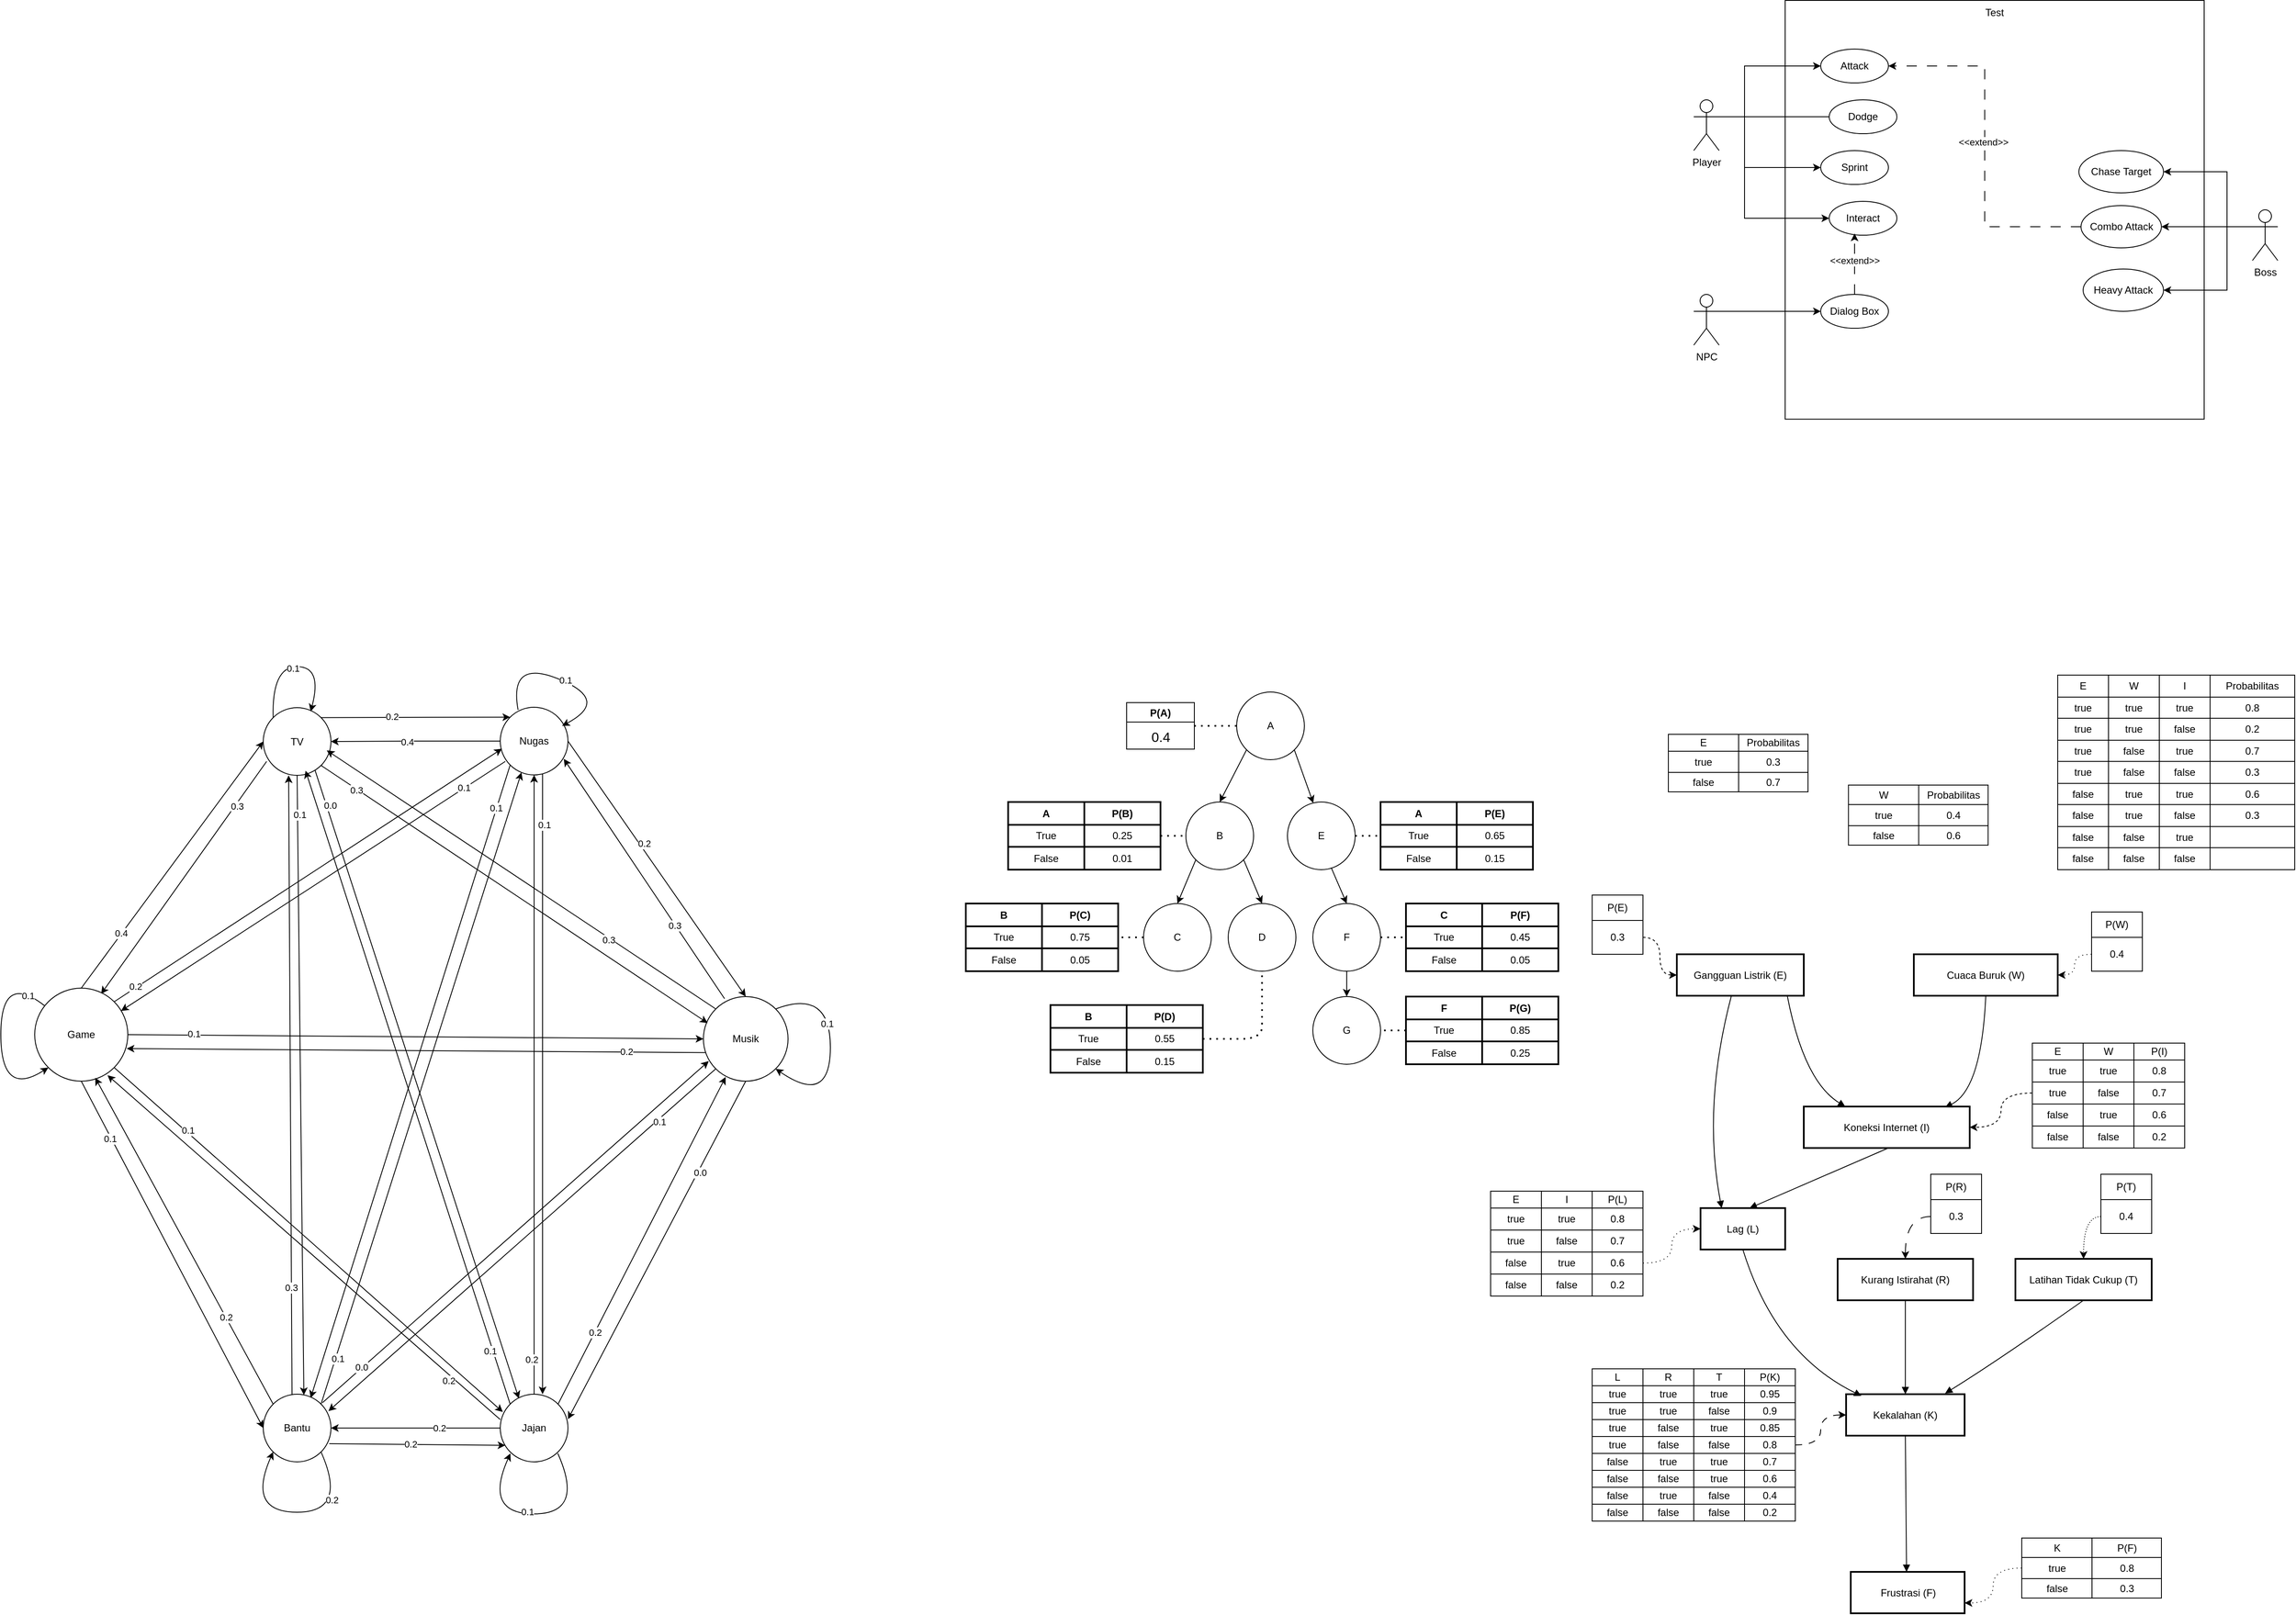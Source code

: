 <mxfile version="25.0.3">
  <diagram name="Page-1" id="vkYV8549UYQZ78CjpYFF">
    <mxGraphModel dx="4940" dy="1310" grid="1" gridSize="10" guides="1" tooltips="1" connect="1" arrows="1" fold="1" page="1" pageScale="1" pageWidth="850" pageHeight="1100" math="0" shadow="0">
      <root>
        <mxCell id="0" />
        <mxCell id="1" parent="0" />
        <mxCell id="Dk8m6rx7Y5rghPsr6DhD-1" value="Test" style="whiteSpace=wrap;html=1;aspect=fixed;fillColor=#FFFFFF;verticalAlign=top;" parent="1" vertex="1">
          <mxGeometry x="178" y="282.5" width="495" height="495" as="geometry" />
        </mxCell>
        <mxCell id="Dk8m6rx7Y5rghPsr6DhD-28" style="edgeStyle=orthogonalEdgeStyle;rounded=0;orthogonalLoop=1;jettySize=auto;html=1;exitX=0;exitY=0.5;exitDx=0;exitDy=0;entryX=0;entryY=0.5;entryDx=0;entryDy=0;" parent="1" source="Dk8m6rx7Y5rghPsr6DhD-7" target="Dk8m6rx7Y5rghPsr6DhD-6" edge="1">
          <mxGeometry relative="1" as="geometry">
            <Array as="points">
              <mxPoint x="130" y="420" />
              <mxPoint x="130" y="360" />
            </Array>
          </mxGeometry>
        </mxCell>
        <mxCell id="Dk8m6rx7Y5rghPsr6DhD-29" style="edgeStyle=orthogonalEdgeStyle;rounded=0;orthogonalLoop=1;jettySize=auto;html=1;exitX=1;exitY=0.333;exitDx=0;exitDy=0;exitPerimeter=0;entryX=0;entryY=0.5;entryDx=0;entryDy=0;" parent="1" source="Dk8m6rx7Y5rghPsr6DhD-2" target="Dk8m6rx7Y5rghPsr6DhD-8" edge="1">
          <mxGeometry relative="1" as="geometry">
            <Array as="points">
              <mxPoint x="130" y="480" />
            </Array>
          </mxGeometry>
        </mxCell>
        <mxCell id="Dk8m6rx7Y5rghPsr6DhD-36" style="edgeStyle=orthogonalEdgeStyle;rounded=0;orthogonalLoop=1;jettySize=auto;html=1;exitX=1;exitY=0.333;exitDx=0;exitDy=0;exitPerimeter=0;entryX=0;entryY=0.5;entryDx=0;entryDy=0;" parent="1" source="Dk8m6rx7Y5rghPsr6DhD-2" target="Dk8m6rx7Y5rghPsr6DhD-9" edge="1">
          <mxGeometry relative="1" as="geometry">
            <Array as="points">
              <mxPoint x="130" y="420" />
              <mxPoint x="130" y="540" />
            </Array>
          </mxGeometry>
        </mxCell>
        <mxCell id="Dk8m6rx7Y5rghPsr6DhD-2" value="Player" style="shape=umlActor;verticalLabelPosition=bottom;verticalAlign=top;html=1;outlineConnect=0;" parent="1" vertex="1">
          <mxGeometry x="70" y="400" width="30" height="60" as="geometry" />
        </mxCell>
        <mxCell id="Dk8m6rx7Y5rghPsr6DhD-32" style="edgeStyle=orthogonalEdgeStyle;rounded=0;orthogonalLoop=1;jettySize=auto;html=1;exitX=1;exitY=0.333;exitDx=0;exitDy=0;exitPerimeter=0;entryX=0;entryY=0.5;entryDx=0;entryDy=0;" parent="1" source="Dk8m6rx7Y5rghPsr6DhD-3" target="Dk8m6rx7Y5rghPsr6DhD-10" edge="1">
          <mxGeometry relative="1" as="geometry" />
        </mxCell>
        <mxCell id="Dk8m6rx7Y5rghPsr6DhD-3" value="NPC" style="shape=umlActor;verticalLabelPosition=bottom;verticalAlign=top;html=1;outlineConnect=0;" parent="1" vertex="1">
          <mxGeometry x="70" y="630" width="30" height="60" as="geometry" />
        </mxCell>
        <mxCell id="Dk8m6rx7Y5rghPsr6DhD-39" style="edgeStyle=orthogonalEdgeStyle;rounded=0;orthogonalLoop=1;jettySize=auto;html=1;exitX=0;exitY=0.333;exitDx=0;exitDy=0;exitPerimeter=0;entryX=1;entryY=0.5;entryDx=0;entryDy=0;" parent="1" source="Dk8m6rx7Y5rghPsr6DhD-4" target="Dk8m6rx7Y5rghPsr6DhD-12" edge="1">
          <mxGeometry relative="1" as="geometry">
            <Array as="points">
              <mxPoint x="700" y="550" />
              <mxPoint x="700" y="485" />
            </Array>
          </mxGeometry>
        </mxCell>
        <mxCell id="Dk8m6rx7Y5rghPsr6DhD-40" style="edgeStyle=orthogonalEdgeStyle;rounded=0;orthogonalLoop=1;jettySize=auto;html=1;exitX=0;exitY=0.333;exitDx=0;exitDy=0;exitPerimeter=0;entryX=1;entryY=0.5;entryDx=0;entryDy=0;" parent="1" source="Dk8m6rx7Y5rghPsr6DhD-4" target="Dk8m6rx7Y5rghPsr6DhD-13" edge="1">
          <mxGeometry relative="1" as="geometry" />
        </mxCell>
        <mxCell id="Dk8m6rx7Y5rghPsr6DhD-41" style="edgeStyle=orthogonalEdgeStyle;rounded=0;orthogonalLoop=1;jettySize=auto;html=1;exitX=0;exitY=0.333;exitDx=0;exitDy=0;exitPerimeter=0;entryX=1;entryY=0.5;entryDx=0;entryDy=0;" parent="1" source="Dk8m6rx7Y5rghPsr6DhD-4" target="Dk8m6rx7Y5rghPsr6DhD-14" edge="1">
          <mxGeometry relative="1" as="geometry">
            <Array as="points">
              <mxPoint x="700" y="550" />
              <mxPoint x="700" y="625" />
            </Array>
          </mxGeometry>
        </mxCell>
        <mxCell id="Dk8m6rx7Y5rghPsr6DhD-4" value="Boss" style="shape=umlActor;verticalLabelPosition=bottom;verticalAlign=top;html=1;outlineConnect=0;" parent="1" vertex="1">
          <mxGeometry x="730" y="530" width="30" height="60" as="geometry" />
        </mxCell>
        <mxCell id="Dk8m6rx7Y5rghPsr6DhD-6" value="Attack" style="ellipse;whiteSpace=wrap;html=1;" parent="1" vertex="1">
          <mxGeometry x="220" y="340" width="80" height="40" as="geometry" />
        </mxCell>
        <mxCell id="Dk8m6rx7Y5rghPsr6DhD-7" value="Dodge" style="ellipse;whiteSpace=wrap;html=1;" parent="1" vertex="1">
          <mxGeometry x="230" y="400" width="80" height="40" as="geometry" />
        </mxCell>
        <mxCell id="Dk8m6rx7Y5rghPsr6DhD-8" value="Sprint" style="ellipse;whiteSpace=wrap;html=1;" parent="1" vertex="1">
          <mxGeometry x="220" y="460" width="80" height="40" as="geometry" />
        </mxCell>
        <mxCell id="Dk8m6rx7Y5rghPsr6DhD-9" value="Interact" style="ellipse;whiteSpace=wrap;html=1;" parent="1" vertex="1">
          <mxGeometry x="230" y="520" width="80" height="40" as="geometry" />
        </mxCell>
        <mxCell id="Dk8m6rx7Y5rghPsr6DhD-10" value="Dialog Box" style="ellipse;whiteSpace=wrap;html=1;" parent="1" vertex="1">
          <mxGeometry x="220" y="630" width="80" height="40" as="geometry" />
        </mxCell>
        <mxCell id="Dk8m6rx7Y5rghPsr6DhD-12" value="Chase Target" style="ellipse;whiteSpace=wrap;html=1;" parent="1" vertex="1">
          <mxGeometry x="525" y="460" width="100" height="50" as="geometry" />
        </mxCell>
        <mxCell id="Dk8m6rx7Y5rghPsr6DhD-33" style="edgeStyle=orthogonalEdgeStyle;rounded=0;orthogonalLoop=1;jettySize=auto;html=1;exitX=0;exitY=0.5;exitDx=0;exitDy=0;entryX=1;entryY=0.5;entryDx=0;entryDy=0;dashed=1;dashPattern=12 12;" parent="1" source="Dk8m6rx7Y5rghPsr6DhD-13" target="Dk8m6rx7Y5rghPsr6DhD-6" edge="1">
          <mxGeometry relative="1" as="geometry" />
        </mxCell>
        <mxCell id="Dk8m6rx7Y5rghPsr6DhD-35" value="&amp;lt;&amp;lt;extend&amp;gt;&amp;gt;" style="edgeLabel;html=1;align=center;verticalAlign=middle;resizable=0;points=[];" parent="Dk8m6rx7Y5rghPsr6DhD-33" vertex="1" connectable="0">
          <mxGeometry x="0.278" y="2" relative="1" as="geometry">
            <mxPoint y="53" as="offset" />
          </mxGeometry>
        </mxCell>
        <mxCell id="Dk8m6rx7Y5rghPsr6DhD-13" value="Combo Attack" style="ellipse;whiteSpace=wrap;html=1;" parent="1" vertex="1">
          <mxGeometry x="527.5" y="525" width="95" height="50" as="geometry" />
        </mxCell>
        <mxCell id="Dk8m6rx7Y5rghPsr6DhD-14" value="Heavy Attack" style="ellipse;whiteSpace=wrap;html=1;" parent="1" vertex="1">
          <mxGeometry x="530" y="600" width="95" height="50" as="geometry" />
        </mxCell>
        <mxCell id="Dk8m6rx7Y5rghPsr6DhD-37" style="edgeStyle=orthogonalEdgeStyle;rounded=0;orthogonalLoop=1;jettySize=auto;html=1;exitX=0.5;exitY=0;exitDx=0;exitDy=0;entryX=0.375;entryY=0.95;entryDx=0;entryDy=0;entryPerimeter=0;dashed=1;dashPattern=12 12;" parent="1" source="Dk8m6rx7Y5rghPsr6DhD-10" target="Dk8m6rx7Y5rghPsr6DhD-9" edge="1">
          <mxGeometry relative="1" as="geometry" />
        </mxCell>
        <mxCell id="Dk8m6rx7Y5rghPsr6DhD-38" value="&amp;lt;&amp;lt;extend&amp;gt;&amp;gt;" style="edgeLabel;html=1;align=center;verticalAlign=middle;resizable=0;points=[];" parent="Dk8m6rx7Y5rghPsr6DhD-37" vertex="1" connectable="0">
          <mxGeometry x="-0.028" relative="1" as="geometry">
            <mxPoint y="-5" as="offset" />
          </mxGeometry>
        </mxCell>
        <mxCell id="CAmONdcAL_RtEgoEtn1a-14" value="Gangguan Listrik (E)" style="whiteSpace=wrap;strokeWidth=2;" parent="1" vertex="1">
          <mxGeometry x="50" y="1410" width="150" height="49" as="geometry" />
        </mxCell>
        <mxCell id="CAmONdcAL_RtEgoEtn1a-15" value="Koneksi Internet (I)" style="whiteSpace=wrap;strokeWidth=2;" parent="1" vertex="1">
          <mxGeometry x="200" y="1590" width="196" height="49" as="geometry" />
        </mxCell>
        <mxCell id="CAmONdcAL_RtEgoEtn1a-16" value="Cuaca Buruk (W)" style="whiteSpace=wrap;strokeWidth=2;" parent="1" vertex="1">
          <mxGeometry x="330" y="1410" width="170" height="49" as="geometry" />
        </mxCell>
        <mxCell id="CAmONdcAL_RtEgoEtn1a-17" value="Lag (L)" style="whiteSpace=wrap;strokeWidth=2;" parent="1" vertex="1">
          <mxGeometry x="78" y="1710" width="100" height="49" as="geometry" />
        </mxCell>
        <mxCell id="CAmONdcAL_RtEgoEtn1a-18" value="Kekalahan (K)" style="whiteSpace=wrap;strokeWidth=2;" parent="1" vertex="1">
          <mxGeometry x="250" y="1930" width="140" height="49" as="geometry" />
        </mxCell>
        <mxCell id="CAmONdcAL_RtEgoEtn1a-19" value="Kurang Istirahat (R)" style="whiteSpace=wrap;strokeWidth=2;" parent="1" vertex="1">
          <mxGeometry x="240" y="1770" width="160" height="49" as="geometry" />
        </mxCell>
        <mxCell id="CAmONdcAL_RtEgoEtn1a-20" value="Latihan Tidak Cukup (T)" style="whiteSpace=wrap;strokeWidth=2;" parent="1" vertex="1">
          <mxGeometry x="450" y="1770" width="161" height="49" as="geometry" />
        </mxCell>
        <mxCell id="CAmONdcAL_RtEgoEtn1a-21" value="Frustrasi (F)" style="whiteSpace=wrap;strokeWidth=2;" parent="1" vertex="1">
          <mxGeometry x="255.5" y="2140" width="134.5" height="49" as="geometry" />
        </mxCell>
        <mxCell id="CAmONdcAL_RtEgoEtn1a-22" value="" style="curved=1;startArrow=none;endArrow=block;exitX=0.87;exitY=1;entryX=0.25;entryY=0;rounded=0;entryDx=0;entryDy=0;" parent="1" source="CAmONdcAL_RtEgoEtn1a-14" target="CAmONdcAL_RtEgoEtn1a-15" edge="1">
          <mxGeometry relative="1" as="geometry">
            <Array as="points">
              <mxPoint x="200" y="1560" />
            </Array>
          </mxGeometry>
        </mxCell>
        <mxCell id="CAmONdcAL_RtEgoEtn1a-23" value="" style="curved=1;startArrow=none;endArrow=block;exitX=0.5;exitY=1;entryX=0.852;entryY=0.02;rounded=0;entryDx=0;entryDy=0;entryPerimeter=0;" parent="1" source="CAmONdcAL_RtEgoEtn1a-16" target="CAmONdcAL_RtEgoEtn1a-15" edge="1">
          <mxGeometry relative="1" as="geometry">
            <Array as="points">
              <mxPoint x="410" y="1570" />
            </Array>
          </mxGeometry>
        </mxCell>
        <mxCell id="CAmONdcAL_RtEgoEtn1a-24" value="" style="curved=1;startArrow=none;endArrow=block;exitX=0.43;exitY=1;entryX=0.25;entryY=0;rounded=0;entryDx=0;entryDy=0;" parent="1" source="CAmONdcAL_RtEgoEtn1a-14" target="CAmONdcAL_RtEgoEtn1a-17" edge="1">
          <mxGeometry relative="1" as="geometry">
            <Array as="points">
              <mxPoint x="80" y="1590" />
            </Array>
          </mxGeometry>
        </mxCell>
        <mxCell id="CAmONdcAL_RtEgoEtn1a-25" value="" style="curved=1;startArrow=none;endArrow=block;exitX=0.51;exitY=1;entryX=0.58;entryY=0;rounded=0;entryDx=0;entryDy=0;entryPerimeter=0;" parent="1" source="CAmONdcAL_RtEgoEtn1a-15" target="CAmONdcAL_RtEgoEtn1a-17" edge="1">
          <mxGeometry relative="1" as="geometry">
            <Array as="points" />
          </mxGeometry>
        </mxCell>
        <mxCell id="CAmONdcAL_RtEgoEtn1a-26" value="" style="curved=1;startArrow=none;endArrow=block;exitX=0.5;exitY=1;entryX=0.129;entryY=0.041;rounded=0;entryDx=0;entryDy=0;entryPerimeter=0;" parent="1" source="CAmONdcAL_RtEgoEtn1a-17" target="CAmONdcAL_RtEgoEtn1a-18" edge="1">
          <mxGeometry relative="1" as="geometry">
            <Array as="points">
              <mxPoint x="166" y="1882" />
            </Array>
          </mxGeometry>
        </mxCell>
        <mxCell id="CAmONdcAL_RtEgoEtn1a-27" value="" style="curved=1;startArrow=none;endArrow=block;exitX=0.5;exitY=1;entryX=0.5;entryY=0;rounded=0;" parent="1" source="CAmONdcAL_RtEgoEtn1a-19" target="CAmONdcAL_RtEgoEtn1a-18" edge="1">
          <mxGeometry relative="1" as="geometry">
            <Array as="points" />
          </mxGeometry>
        </mxCell>
        <mxCell id="CAmONdcAL_RtEgoEtn1a-28" value="" style="curved=1;startArrow=none;endArrow=block;exitX=0.5;exitY=1;entryX=0.836;entryY=-0.02;rounded=0;entryDx=0;entryDy=0;entryPerimeter=0;" parent="1" source="CAmONdcAL_RtEgoEtn1a-20" target="CAmONdcAL_RtEgoEtn1a-18" edge="1">
          <mxGeometry relative="1" as="geometry">
            <Array as="points">
              <mxPoint x="430" y="1890" />
            </Array>
          </mxGeometry>
        </mxCell>
        <mxCell id="CAmONdcAL_RtEgoEtn1a-29" value="" style="curved=1;startArrow=none;endArrow=block;exitX=0.5;exitY=1;entryX=0.49;entryY=0;rounded=0;" parent="1" source="CAmONdcAL_RtEgoEtn1a-18" target="CAmONdcAL_RtEgoEtn1a-21" edge="1">
          <mxGeometry relative="1" as="geometry">
            <Array as="points" />
          </mxGeometry>
        </mxCell>
        <mxCell id="CAmONdcAL_RtEgoEtn1a-52" value="" style="shape=table;startSize=0;container=1;collapsible=0;childLayout=tableLayout;" parent="1" vertex="1">
          <mxGeometry x="40" y="1150" width="165" height="68" as="geometry" />
        </mxCell>
        <mxCell id="CAmONdcAL_RtEgoEtn1a-53" value="" style="shape=tableRow;horizontal=0;startSize=0;swimlaneHead=0;swimlaneBody=0;strokeColor=inherit;top=0;left=0;bottom=0;right=0;collapsible=0;dropTarget=0;fillColor=none;points=[[0,0.5],[1,0.5]];portConstraint=eastwest;" parent="CAmONdcAL_RtEgoEtn1a-52" vertex="1">
          <mxGeometry width="165" height="20" as="geometry" />
        </mxCell>
        <mxCell id="CAmONdcAL_RtEgoEtn1a-54" value="E" style="shape=partialRectangle;html=1;whiteSpace=wrap;connectable=0;strokeColor=inherit;overflow=hidden;fillColor=none;top=0;left=0;bottom=0;right=0;pointerEvents=1;" parent="CAmONdcAL_RtEgoEtn1a-53" vertex="1">
          <mxGeometry width="83" height="20" as="geometry">
            <mxRectangle width="83" height="20" as="alternateBounds" />
          </mxGeometry>
        </mxCell>
        <mxCell id="CAmONdcAL_RtEgoEtn1a-55" value="Probabilitas" style="shape=partialRectangle;html=1;whiteSpace=wrap;connectable=0;strokeColor=inherit;overflow=hidden;fillColor=none;top=0;left=0;bottom=0;right=0;pointerEvents=1;" parent="CAmONdcAL_RtEgoEtn1a-53" vertex="1">
          <mxGeometry x="83" width="82" height="20" as="geometry">
            <mxRectangle width="82" height="20" as="alternateBounds" />
          </mxGeometry>
        </mxCell>
        <mxCell id="CAmONdcAL_RtEgoEtn1a-56" value="" style="shape=tableRow;horizontal=0;startSize=0;swimlaneHead=0;swimlaneBody=0;strokeColor=inherit;top=0;left=0;bottom=0;right=0;collapsible=0;dropTarget=0;fillColor=none;points=[[0,0.5],[1,0.5]];portConstraint=eastwest;" parent="CAmONdcAL_RtEgoEtn1a-52" vertex="1">
          <mxGeometry y="20" width="165" height="25" as="geometry" />
        </mxCell>
        <mxCell id="CAmONdcAL_RtEgoEtn1a-57" value="true" style="shape=partialRectangle;html=1;whiteSpace=wrap;connectable=0;strokeColor=inherit;overflow=hidden;fillColor=none;top=0;left=0;bottom=0;right=0;pointerEvents=1;" parent="CAmONdcAL_RtEgoEtn1a-56" vertex="1">
          <mxGeometry width="83" height="25" as="geometry">
            <mxRectangle width="83" height="25" as="alternateBounds" />
          </mxGeometry>
        </mxCell>
        <mxCell id="CAmONdcAL_RtEgoEtn1a-58" value="0.3" style="shape=partialRectangle;html=1;whiteSpace=wrap;connectable=0;strokeColor=inherit;overflow=hidden;fillColor=none;top=0;left=0;bottom=0;right=0;pointerEvents=1;" parent="CAmONdcAL_RtEgoEtn1a-56" vertex="1">
          <mxGeometry x="83" width="82" height="25" as="geometry">
            <mxRectangle width="82" height="25" as="alternateBounds" />
          </mxGeometry>
        </mxCell>
        <mxCell id="CAmONdcAL_RtEgoEtn1a-59" value="" style="shape=tableRow;horizontal=0;startSize=0;swimlaneHead=0;swimlaneBody=0;strokeColor=inherit;top=0;left=0;bottom=0;right=0;collapsible=0;dropTarget=0;fillColor=none;points=[[0,0.5],[1,0.5]];portConstraint=eastwest;" parent="CAmONdcAL_RtEgoEtn1a-52" vertex="1">
          <mxGeometry y="45" width="165" height="23" as="geometry" />
        </mxCell>
        <mxCell id="CAmONdcAL_RtEgoEtn1a-60" value="false" style="shape=partialRectangle;html=1;whiteSpace=wrap;connectable=0;strokeColor=inherit;overflow=hidden;fillColor=none;top=0;left=0;bottom=0;right=0;pointerEvents=1;" parent="CAmONdcAL_RtEgoEtn1a-59" vertex="1">
          <mxGeometry width="83" height="23" as="geometry">
            <mxRectangle width="83" height="23" as="alternateBounds" />
          </mxGeometry>
        </mxCell>
        <mxCell id="CAmONdcAL_RtEgoEtn1a-61" value="0.7" style="shape=partialRectangle;html=1;whiteSpace=wrap;connectable=0;strokeColor=inherit;overflow=hidden;fillColor=none;top=0;left=0;bottom=0;right=0;pointerEvents=1;" parent="CAmONdcAL_RtEgoEtn1a-59" vertex="1">
          <mxGeometry x="83" width="82" height="23" as="geometry">
            <mxRectangle width="82" height="23" as="alternateBounds" />
          </mxGeometry>
        </mxCell>
        <mxCell id="CAmONdcAL_RtEgoEtn1a-62" value="" style="shape=table;startSize=0;container=1;collapsible=0;childLayout=tableLayout;" parent="1" vertex="1">
          <mxGeometry x="252.75" y="1210" width="165" height="71" as="geometry" />
        </mxCell>
        <mxCell id="CAmONdcAL_RtEgoEtn1a-63" value="" style="shape=tableRow;horizontal=0;startSize=0;swimlaneHead=0;swimlaneBody=0;strokeColor=inherit;top=0;left=0;bottom=0;right=0;collapsible=0;dropTarget=0;fillColor=none;points=[[0,0.5],[1,0.5]];portConstraint=eastwest;" parent="CAmONdcAL_RtEgoEtn1a-62" vertex="1">
          <mxGeometry width="165" height="23" as="geometry" />
        </mxCell>
        <mxCell id="CAmONdcAL_RtEgoEtn1a-64" value="W" style="shape=partialRectangle;html=1;whiteSpace=wrap;connectable=0;strokeColor=inherit;overflow=hidden;fillColor=none;top=0;left=0;bottom=0;right=0;pointerEvents=1;" parent="CAmONdcAL_RtEgoEtn1a-63" vertex="1">
          <mxGeometry width="83" height="23" as="geometry">
            <mxRectangle width="83" height="23" as="alternateBounds" />
          </mxGeometry>
        </mxCell>
        <mxCell id="CAmONdcAL_RtEgoEtn1a-65" value="Probabilitas" style="shape=partialRectangle;html=1;whiteSpace=wrap;connectable=0;strokeColor=inherit;overflow=hidden;fillColor=none;top=0;left=0;bottom=0;right=0;pointerEvents=1;" parent="CAmONdcAL_RtEgoEtn1a-63" vertex="1">
          <mxGeometry x="83" width="82" height="23" as="geometry">
            <mxRectangle width="82" height="23" as="alternateBounds" />
          </mxGeometry>
        </mxCell>
        <mxCell id="CAmONdcAL_RtEgoEtn1a-66" value="" style="shape=tableRow;horizontal=0;startSize=0;swimlaneHead=0;swimlaneBody=0;strokeColor=inherit;top=0;left=0;bottom=0;right=0;collapsible=0;dropTarget=0;fillColor=none;points=[[0,0.5],[1,0.5]];portConstraint=eastwest;" parent="CAmONdcAL_RtEgoEtn1a-62" vertex="1">
          <mxGeometry y="23" width="165" height="25" as="geometry" />
        </mxCell>
        <mxCell id="CAmONdcAL_RtEgoEtn1a-67" value="true" style="shape=partialRectangle;html=1;whiteSpace=wrap;connectable=0;strokeColor=inherit;overflow=hidden;fillColor=none;top=0;left=0;bottom=0;right=0;pointerEvents=1;" parent="CAmONdcAL_RtEgoEtn1a-66" vertex="1">
          <mxGeometry width="83" height="25" as="geometry">
            <mxRectangle width="83" height="25" as="alternateBounds" />
          </mxGeometry>
        </mxCell>
        <mxCell id="CAmONdcAL_RtEgoEtn1a-68" value="0.4" style="shape=partialRectangle;html=1;whiteSpace=wrap;connectable=0;strokeColor=inherit;overflow=hidden;fillColor=none;top=0;left=0;bottom=0;right=0;pointerEvents=1;" parent="CAmONdcAL_RtEgoEtn1a-66" vertex="1">
          <mxGeometry x="83" width="82" height="25" as="geometry">
            <mxRectangle width="82" height="25" as="alternateBounds" />
          </mxGeometry>
        </mxCell>
        <mxCell id="CAmONdcAL_RtEgoEtn1a-69" value="" style="shape=tableRow;horizontal=0;startSize=0;swimlaneHead=0;swimlaneBody=0;strokeColor=inherit;top=0;left=0;bottom=0;right=0;collapsible=0;dropTarget=0;fillColor=none;points=[[0,0.5],[1,0.5]];portConstraint=eastwest;" parent="CAmONdcAL_RtEgoEtn1a-62" vertex="1">
          <mxGeometry y="48" width="165" height="23" as="geometry" />
        </mxCell>
        <mxCell id="CAmONdcAL_RtEgoEtn1a-70" value="false" style="shape=partialRectangle;html=1;whiteSpace=wrap;connectable=0;strokeColor=inherit;overflow=hidden;fillColor=none;top=0;left=0;bottom=0;right=0;pointerEvents=1;" parent="CAmONdcAL_RtEgoEtn1a-69" vertex="1">
          <mxGeometry width="83" height="23" as="geometry">
            <mxRectangle width="83" height="23" as="alternateBounds" />
          </mxGeometry>
        </mxCell>
        <mxCell id="CAmONdcAL_RtEgoEtn1a-71" value="0.6" style="shape=partialRectangle;html=1;whiteSpace=wrap;connectable=0;strokeColor=inherit;overflow=hidden;fillColor=none;top=0;left=0;bottom=0;right=0;pointerEvents=1;" parent="CAmONdcAL_RtEgoEtn1a-69" vertex="1">
          <mxGeometry x="83" width="82" height="23" as="geometry">
            <mxRectangle width="82" height="23" as="alternateBounds" />
          </mxGeometry>
        </mxCell>
        <mxCell id="CAmONdcAL_RtEgoEtn1a-82" value="" style="shape=table;startSize=0;container=1;collapsible=0;childLayout=tableLayout;" parent="1" vertex="1">
          <mxGeometry x="500" y="1080" width="280" height="230" as="geometry" />
        </mxCell>
        <mxCell id="CAmONdcAL_RtEgoEtn1a-83" value="" style="shape=tableRow;horizontal=0;startSize=0;swimlaneHead=0;swimlaneBody=0;strokeColor=inherit;top=0;left=0;bottom=0;right=0;collapsible=0;dropTarget=0;fillColor=none;points=[[0,0.5],[1,0.5]];portConstraint=eastwest;" parent="CAmONdcAL_RtEgoEtn1a-82" vertex="1">
          <mxGeometry width="280" height="26" as="geometry" />
        </mxCell>
        <mxCell id="CAmONdcAL_RtEgoEtn1a-84" value="E" style="shape=partialRectangle;html=1;whiteSpace=wrap;connectable=0;strokeColor=inherit;overflow=hidden;fillColor=none;top=0;left=0;bottom=0;right=0;pointerEvents=1;" parent="CAmONdcAL_RtEgoEtn1a-83" vertex="1">
          <mxGeometry width="60" height="26" as="geometry">
            <mxRectangle width="60" height="26" as="alternateBounds" />
          </mxGeometry>
        </mxCell>
        <mxCell id="CAmONdcAL_RtEgoEtn1a-85" value="W" style="shape=partialRectangle;html=1;whiteSpace=wrap;connectable=0;strokeColor=inherit;overflow=hidden;fillColor=none;top=0;left=0;bottom=0;right=0;pointerEvents=1;" parent="CAmONdcAL_RtEgoEtn1a-83" vertex="1">
          <mxGeometry x="60" width="60" height="26" as="geometry">
            <mxRectangle width="60" height="26" as="alternateBounds" />
          </mxGeometry>
        </mxCell>
        <mxCell id="CAmONdcAL_RtEgoEtn1a-86" value="I" style="shape=partialRectangle;html=1;whiteSpace=wrap;connectable=0;strokeColor=inherit;overflow=hidden;fillColor=none;top=0;left=0;bottom=0;right=0;pointerEvents=1;" parent="CAmONdcAL_RtEgoEtn1a-83" vertex="1">
          <mxGeometry x="120" width="60" height="26" as="geometry">
            <mxRectangle width="60" height="26" as="alternateBounds" />
          </mxGeometry>
        </mxCell>
        <mxCell id="CAmONdcAL_RtEgoEtn1a-87" value="Probabilitas" style="shape=partialRectangle;html=1;whiteSpace=wrap;connectable=0;strokeColor=inherit;overflow=hidden;fillColor=none;top=0;left=0;bottom=0;right=0;pointerEvents=1;" parent="CAmONdcAL_RtEgoEtn1a-83" vertex="1">
          <mxGeometry x="180" width="100" height="26" as="geometry">
            <mxRectangle width="100" height="26" as="alternateBounds" />
          </mxGeometry>
        </mxCell>
        <mxCell id="CAmONdcAL_RtEgoEtn1a-88" value="" style="shape=tableRow;horizontal=0;startSize=0;swimlaneHead=0;swimlaneBody=0;strokeColor=inherit;top=0;left=0;bottom=0;right=0;collapsible=0;dropTarget=0;fillColor=none;points=[[0,0.5],[1,0.5]];portConstraint=eastwest;" parent="CAmONdcAL_RtEgoEtn1a-82" vertex="1">
          <mxGeometry y="26" width="280" height="25" as="geometry" />
        </mxCell>
        <mxCell id="CAmONdcAL_RtEgoEtn1a-89" value="true" style="shape=partialRectangle;html=1;whiteSpace=wrap;connectable=0;strokeColor=inherit;overflow=hidden;fillColor=none;top=0;left=0;bottom=0;right=0;pointerEvents=1;" parent="CAmONdcAL_RtEgoEtn1a-88" vertex="1">
          <mxGeometry width="60" height="25" as="geometry">
            <mxRectangle width="60" height="25" as="alternateBounds" />
          </mxGeometry>
        </mxCell>
        <mxCell id="CAmONdcAL_RtEgoEtn1a-90" value="true" style="shape=partialRectangle;html=1;whiteSpace=wrap;connectable=0;strokeColor=inherit;overflow=hidden;fillColor=none;top=0;left=0;bottom=0;right=0;pointerEvents=1;" parent="CAmONdcAL_RtEgoEtn1a-88" vertex="1">
          <mxGeometry x="60" width="60" height="25" as="geometry">
            <mxRectangle width="60" height="25" as="alternateBounds" />
          </mxGeometry>
        </mxCell>
        <mxCell id="CAmONdcAL_RtEgoEtn1a-91" value="true" style="shape=partialRectangle;html=1;whiteSpace=wrap;connectable=0;strokeColor=inherit;overflow=hidden;fillColor=none;top=0;left=0;bottom=0;right=0;pointerEvents=1;" parent="CAmONdcAL_RtEgoEtn1a-88" vertex="1">
          <mxGeometry x="120" width="60" height="25" as="geometry">
            <mxRectangle width="60" height="25" as="alternateBounds" />
          </mxGeometry>
        </mxCell>
        <mxCell id="CAmONdcAL_RtEgoEtn1a-92" value="0.8" style="shape=partialRectangle;html=1;whiteSpace=wrap;connectable=0;strokeColor=inherit;overflow=hidden;fillColor=none;top=0;left=0;bottom=0;right=0;pointerEvents=1;" parent="CAmONdcAL_RtEgoEtn1a-88" vertex="1">
          <mxGeometry x="180" width="100" height="25" as="geometry">
            <mxRectangle width="100" height="25" as="alternateBounds" />
          </mxGeometry>
        </mxCell>
        <mxCell id="CAmONdcAL_RtEgoEtn1a-93" value="" style="shape=tableRow;horizontal=0;startSize=0;swimlaneHead=0;swimlaneBody=0;strokeColor=inherit;top=0;left=0;bottom=0;right=0;collapsible=0;dropTarget=0;fillColor=none;points=[[0,0.5],[1,0.5]];portConstraint=eastwest;" parent="CAmONdcAL_RtEgoEtn1a-82" vertex="1">
          <mxGeometry y="51" width="280" height="26" as="geometry" />
        </mxCell>
        <mxCell id="CAmONdcAL_RtEgoEtn1a-94" value="true" style="shape=partialRectangle;html=1;whiteSpace=wrap;connectable=0;strokeColor=inherit;overflow=hidden;fillColor=none;top=0;left=0;bottom=0;right=0;pointerEvents=1;" parent="CAmONdcAL_RtEgoEtn1a-93" vertex="1">
          <mxGeometry width="60" height="26" as="geometry">
            <mxRectangle width="60" height="26" as="alternateBounds" />
          </mxGeometry>
        </mxCell>
        <mxCell id="CAmONdcAL_RtEgoEtn1a-95" value="true" style="shape=partialRectangle;html=1;whiteSpace=wrap;connectable=0;strokeColor=inherit;overflow=hidden;fillColor=none;top=0;left=0;bottom=0;right=0;pointerEvents=1;" parent="CAmONdcAL_RtEgoEtn1a-93" vertex="1">
          <mxGeometry x="60" width="60" height="26" as="geometry">
            <mxRectangle width="60" height="26" as="alternateBounds" />
          </mxGeometry>
        </mxCell>
        <mxCell id="CAmONdcAL_RtEgoEtn1a-96" value="false" style="shape=partialRectangle;html=1;whiteSpace=wrap;connectable=0;strokeColor=inherit;overflow=hidden;fillColor=none;top=0;left=0;bottom=0;right=0;pointerEvents=1;" parent="CAmONdcAL_RtEgoEtn1a-93" vertex="1">
          <mxGeometry x="120" width="60" height="26" as="geometry">
            <mxRectangle width="60" height="26" as="alternateBounds" />
          </mxGeometry>
        </mxCell>
        <mxCell id="CAmONdcAL_RtEgoEtn1a-97" value="0.2" style="shape=partialRectangle;html=1;whiteSpace=wrap;connectable=0;strokeColor=inherit;overflow=hidden;fillColor=none;top=0;left=0;bottom=0;right=0;pointerEvents=1;" parent="CAmONdcAL_RtEgoEtn1a-93" vertex="1">
          <mxGeometry x="180" width="100" height="26" as="geometry">
            <mxRectangle width="100" height="26" as="alternateBounds" />
          </mxGeometry>
        </mxCell>
        <mxCell id="CAmONdcAL_RtEgoEtn1a-98" value="" style="shape=tableRow;horizontal=0;startSize=0;swimlaneHead=0;swimlaneBody=0;strokeColor=inherit;top=0;left=0;bottom=0;right=0;collapsible=0;dropTarget=0;fillColor=none;points=[[0,0.5],[1,0.5]];portConstraint=eastwest;" parent="CAmONdcAL_RtEgoEtn1a-82" vertex="1">
          <mxGeometry y="77" width="280" height="25" as="geometry" />
        </mxCell>
        <mxCell id="CAmONdcAL_RtEgoEtn1a-99" value="true" style="shape=partialRectangle;html=1;whiteSpace=wrap;connectable=0;strokeColor=inherit;overflow=hidden;fillColor=none;top=0;left=0;bottom=0;right=0;pointerEvents=1;" parent="CAmONdcAL_RtEgoEtn1a-98" vertex="1">
          <mxGeometry width="60" height="25" as="geometry">
            <mxRectangle width="60" height="25" as="alternateBounds" />
          </mxGeometry>
        </mxCell>
        <mxCell id="CAmONdcAL_RtEgoEtn1a-100" value="false" style="shape=partialRectangle;html=1;whiteSpace=wrap;connectable=0;strokeColor=inherit;overflow=hidden;fillColor=none;top=0;left=0;bottom=0;right=0;pointerEvents=1;" parent="CAmONdcAL_RtEgoEtn1a-98" vertex="1">
          <mxGeometry x="60" width="60" height="25" as="geometry">
            <mxRectangle width="60" height="25" as="alternateBounds" />
          </mxGeometry>
        </mxCell>
        <mxCell id="CAmONdcAL_RtEgoEtn1a-101" value="true" style="shape=partialRectangle;html=1;whiteSpace=wrap;connectable=0;strokeColor=inherit;overflow=hidden;fillColor=none;top=0;left=0;bottom=0;right=0;pointerEvents=1;" parent="CAmONdcAL_RtEgoEtn1a-98" vertex="1">
          <mxGeometry x="120" width="60" height="25" as="geometry">
            <mxRectangle width="60" height="25" as="alternateBounds" />
          </mxGeometry>
        </mxCell>
        <mxCell id="CAmONdcAL_RtEgoEtn1a-102" value="0.7" style="shape=partialRectangle;html=1;whiteSpace=wrap;connectable=0;strokeColor=inherit;overflow=hidden;fillColor=none;top=0;left=0;bottom=0;right=0;pointerEvents=1;" parent="CAmONdcAL_RtEgoEtn1a-98" vertex="1">
          <mxGeometry x="180" width="100" height="25" as="geometry">
            <mxRectangle width="100" height="25" as="alternateBounds" />
          </mxGeometry>
        </mxCell>
        <mxCell id="CAmONdcAL_RtEgoEtn1a-103" value="" style="shape=tableRow;horizontal=0;startSize=0;swimlaneHead=0;swimlaneBody=0;strokeColor=inherit;top=0;left=0;bottom=0;right=0;collapsible=0;dropTarget=0;fillColor=none;points=[[0,0.5],[1,0.5]];portConstraint=eastwest;" parent="CAmONdcAL_RtEgoEtn1a-82" vertex="1">
          <mxGeometry y="102" width="280" height="26" as="geometry" />
        </mxCell>
        <mxCell id="CAmONdcAL_RtEgoEtn1a-104" value="true" style="shape=partialRectangle;html=1;whiteSpace=wrap;connectable=0;strokeColor=inherit;overflow=hidden;fillColor=none;top=0;left=0;bottom=0;right=0;pointerEvents=1;" parent="CAmONdcAL_RtEgoEtn1a-103" vertex="1">
          <mxGeometry width="60" height="26" as="geometry">
            <mxRectangle width="60" height="26" as="alternateBounds" />
          </mxGeometry>
        </mxCell>
        <mxCell id="CAmONdcAL_RtEgoEtn1a-105" value="false" style="shape=partialRectangle;html=1;whiteSpace=wrap;connectable=0;strokeColor=inherit;overflow=hidden;fillColor=none;top=0;left=0;bottom=0;right=0;pointerEvents=1;" parent="CAmONdcAL_RtEgoEtn1a-103" vertex="1">
          <mxGeometry x="60" width="60" height="26" as="geometry">
            <mxRectangle width="60" height="26" as="alternateBounds" />
          </mxGeometry>
        </mxCell>
        <mxCell id="CAmONdcAL_RtEgoEtn1a-106" value="false" style="shape=partialRectangle;html=1;whiteSpace=wrap;connectable=0;strokeColor=inherit;overflow=hidden;fillColor=none;top=0;left=0;bottom=0;right=0;pointerEvents=1;" parent="CAmONdcAL_RtEgoEtn1a-103" vertex="1">
          <mxGeometry x="120" width="60" height="26" as="geometry">
            <mxRectangle width="60" height="26" as="alternateBounds" />
          </mxGeometry>
        </mxCell>
        <mxCell id="CAmONdcAL_RtEgoEtn1a-107" value="0.3" style="shape=partialRectangle;html=1;whiteSpace=wrap;connectable=0;strokeColor=inherit;overflow=hidden;fillColor=none;top=0;left=0;bottom=0;right=0;pointerEvents=1;" parent="CAmONdcAL_RtEgoEtn1a-103" vertex="1">
          <mxGeometry x="180" width="100" height="26" as="geometry">
            <mxRectangle width="100" height="26" as="alternateBounds" />
          </mxGeometry>
        </mxCell>
        <mxCell id="CAmONdcAL_RtEgoEtn1a-108" value="" style="shape=tableRow;horizontal=0;startSize=0;swimlaneHead=0;swimlaneBody=0;strokeColor=inherit;top=0;left=0;bottom=0;right=0;collapsible=0;dropTarget=0;fillColor=none;points=[[0,0.5],[1,0.5]];portConstraint=eastwest;" parent="CAmONdcAL_RtEgoEtn1a-82" vertex="1">
          <mxGeometry y="128" width="280" height="25" as="geometry" />
        </mxCell>
        <mxCell id="CAmONdcAL_RtEgoEtn1a-109" value="false" style="shape=partialRectangle;html=1;whiteSpace=wrap;connectable=0;strokeColor=inherit;overflow=hidden;fillColor=none;top=0;left=0;bottom=0;right=0;pointerEvents=1;" parent="CAmONdcAL_RtEgoEtn1a-108" vertex="1">
          <mxGeometry width="60" height="25" as="geometry">
            <mxRectangle width="60" height="25" as="alternateBounds" />
          </mxGeometry>
        </mxCell>
        <mxCell id="CAmONdcAL_RtEgoEtn1a-110" value="true" style="shape=partialRectangle;html=1;whiteSpace=wrap;connectable=0;strokeColor=inherit;overflow=hidden;fillColor=none;top=0;left=0;bottom=0;right=0;pointerEvents=1;" parent="CAmONdcAL_RtEgoEtn1a-108" vertex="1">
          <mxGeometry x="60" width="60" height="25" as="geometry">
            <mxRectangle width="60" height="25" as="alternateBounds" />
          </mxGeometry>
        </mxCell>
        <mxCell id="CAmONdcAL_RtEgoEtn1a-111" value="true" style="shape=partialRectangle;html=1;whiteSpace=wrap;connectable=0;strokeColor=inherit;overflow=hidden;fillColor=none;top=0;left=0;bottom=0;right=0;pointerEvents=1;" parent="CAmONdcAL_RtEgoEtn1a-108" vertex="1">
          <mxGeometry x="120" width="60" height="25" as="geometry">
            <mxRectangle width="60" height="25" as="alternateBounds" />
          </mxGeometry>
        </mxCell>
        <mxCell id="CAmONdcAL_RtEgoEtn1a-112" value="0.6" style="shape=partialRectangle;html=1;whiteSpace=wrap;connectable=0;strokeColor=inherit;overflow=hidden;fillColor=none;top=0;left=0;bottom=0;right=0;pointerEvents=1;" parent="CAmONdcAL_RtEgoEtn1a-108" vertex="1">
          <mxGeometry x="180" width="100" height="25" as="geometry">
            <mxRectangle width="100" height="25" as="alternateBounds" />
          </mxGeometry>
        </mxCell>
        <mxCell id="CAmONdcAL_RtEgoEtn1a-113" value="" style="shape=tableRow;horizontal=0;startSize=0;swimlaneHead=0;swimlaneBody=0;strokeColor=inherit;top=0;left=0;bottom=0;right=0;collapsible=0;dropTarget=0;fillColor=none;points=[[0,0.5],[1,0.5]];portConstraint=eastwest;" parent="CAmONdcAL_RtEgoEtn1a-82" vertex="1">
          <mxGeometry y="153" width="280" height="26" as="geometry" />
        </mxCell>
        <mxCell id="CAmONdcAL_RtEgoEtn1a-114" value="false" style="shape=partialRectangle;html=1;whiteSpace=wrap;connectable=0;strokeColor=inherit;overflow=hidden;fillColor=none;top=0;left=0;bottom=0;right=0;pointerEvents=1;" parent="CAmONdcAL_RtEgoEtn1a-113" vertex="1">
          <mxGeometry width="60" height="26" as="geometry">
            <mxRectangle width="60" height="26" as="alternateBounds" />
          </mxGeometry>
        </mxCell>
        <mxCell id="CAmONdcAL_RtEgoEtn1a-115" value="true" style="shape=partialRectangle;html=1;whiteSpace=wrap;connectable=0;strokeColor=inherit;overflow=hidden;fillColor=none;top=0;left=0;bottom=0;right=0;pointerEvents=1;" parent="CAmONdcAL_RtEgoEtn1a-113" vertex="1">
          <mxGeometry x="60" width="60" height="26" as="geometry">
            <mxRectangle width="60" height="26" as="alternateBounds" />
          </mxGeometry>
        </mxCell>
        <mxCell id="CAmONdcAL_RtEgoEtn1a-116" value="false" style="shape=partialRectangle;html=1;whiteSpace=wrap;connectable=0;strokeColor=inherit;overflow=hidden;fillColor=none;top=0;left=0;bottom=0;right=0;pointerEvents=1;" parent="CAmONdcAL_RtEgoEtn1a-113" vertex="1">
          <mxGeometry x="120" width="60" height="26" as="geometry">
            <mxRectangle width="60" height="26" as="alternateBounds" />
          </mxGeometry>
        </mxCell>
        <mxCell id="CAmONdcAL_RtEgoEtn1a-117" value="0.3" style="shape=partialRectangle;html=1;whiteSpace=wrap;connectable=0;strokeColor=inherit;overflow=hidden;fillColor=none;top=0;left=0;bottom=0;right=0;pointerEvents=1;" parent="CAmONdcAL_RtEgoEtn1a-113" vertex="1">
          <mxGeometry x="180" width="100" height="26" as="geometry">
            <mxRectangle width="100" height="26" as="alternateBounds" />
          </mxGeometry>
        </mxCell>
        <mxCell id="CAmONdcAL_RtEgoEtn1a-118" value="" style="shape=tableRow;horizontal=0;startSize=0;swimlaneHead=0;swimlaneBody=0;strokeColor=inherit;top=0;left=0;bottom=0;right=0;collapsible=0;dropTarget=0;fillColor=none;points=[[0,0.5],[1,0.5]];portConstraint=eastwest;" parent="CAmONdcAL_RtEgoEtn1a-82" vertex="1">
          <mxGeometry y="179" width="280" height="25" as="geometry" />
        </mxCell>
        <mxCell id="CAmONdcAL_RtEgoEtn1a-119" value="false" style="shape=partialRectangle;html=1;whiteSpace=wrap;connectable=0;strokeColor=inherit;overflow=hidden;fillColor=none;top=0;left=0;bottom=0;right=0;pointerEvents=1;" parent="CAmONdcAL_RtEgoEtn1a-118" vertex="1">
          <mxGeometry width="60" height="25" as="geometry">
            <mxRectangle width="60" height="25" as="alternateBounds" />
          </mxGeometry>
        </mxCell>
        <mxCell id="CAmONdcAL_RtEgoEtn1a-120" value="false" style="shape=partialRectangle;html=1;whiteSpace=wrap;connectable=0;strokeColor=inherit;overflow=hidden;fillColor=none;top=0;left=0;bottom=0;right=0;pointerEvents=1;" parent="CAmONdcAL_RtEgoEtn1a-118" vertex="1">
          <mxGeometry x="60" width="60" height="25" as="geometry">
            <mxRectangle width="60" height="25" as="alternateBounds" />
          </mxGeometry>
        </mxCell>
        <mxCell id="CAmONdcAL_RtEgoEtn1a-121" value="true" style="shape=partialRectangle;html=1;whiteSpace=wrap;connectable=0;strokeColor=inherit;overflow=hidden;fillColor=none;top=0;left=0;bottom=0;right=0;pointerEvents=1;" parent="CAmONdcAL_RtEgoEtn1a-118" vertex="1">
          <mxGeometry x="120" width="60" height="25" as="geometry">
            <mxRectangle width="60" height="25" as="alternateBounds" />
          </mxGeometry>
        </mxCell>
        <mxCell id="CAmONdcAL_RtEgoEtn1a-122" value="" style="shape=partialRectangle;html=1;whiteSpace=wrap;connectable=0;strokeColor=inherit;overflow=hidden;fillColor=none;top=0;left=0;bottom=0;right=0;pointerEvents=1;" parent="CAmONdcAL_RtEgoEtn1a-118" vertex="1">
          <mxGeometry x="180" width="100" height="25" as="geometry">
            <mxRectangle width="100" height="25" as="alternateBounds" />
          </mxGeometry>
        </mxCell>
        <mxCell id="CAmONdcAL_RtEgoEtn1a-123" value="" style="shape=tableRow;horizontal=0;startSize=0;swimlaneHead=0;swimlaneBody=0;strokeColor=inherit;top=0;left=0;bottom=0;right=0;collapsible=0;dropTarget=0;fillColor=none;points=[[0,0.5],[1,0.5]];portConstraint=eastwest;" parent="CAmONdcAL_RtEgoEtn1a-82" vertex="1">
          <mxGeometry y="204" width="280" height="26" as="geometry" />
        </mxCell>
        <mxCell id="CAmONdcAL_RtEgoEtn1a-124" value="false" style="shape=partialRectangle;html=1;whiteSpace=wrap;connectable=0;strokeColor=inherit;overflow=hidden;fillColor=none;top=0;left=0;bottom=0;right=0;pointerEvents=1;" parent="CAmONdcAL_RtEgoEtn1a-123" vertex="1">
          <mxGeometry width="60" height="26" as="geometry">
            <mxRectangle width="60" height="26" as="alternateBounds" />
          </mxGeometry>
        </mxCell>
        <mxCell id="CAmONdcAL_RtEgoEtn1a-125" value="false" style="shape=partialRectangle;html=1;whiteSpace=wrap;connectable=0;strokeColor=inherit;overflow=hidden;fillColor=none;top=0;left=0;bottom=0;right=0;pointerEvents=1;" parent="CAmONdcAL_RtEgoEtn1a-123" vertex="1">
          <mxGeometry x="60" width="60" height="26" as="geometry">
            <mxRectangle width="60" height="26" as="alternateBounds" />
          </mxGeometry>
        </mxCell>
        <mxCell id="CAmONdcAL_RtEgoEtn1a-126" value="false" style="shape=partialRectangle;html=1;whiteSpace=wrap;connectable=0;strokeColor=inherit;overflow=hidden;fillColor=none;top=0;left=0;bottom=0;right=0;pointerEvents=1;" parent="CAmONdcAL_RtEgoEtn1a-123" vertex="1">
          <mxGeometry x="120" width="60" height="26" as="geometry">
            <mxRectangle width="60" height="26" as="alternateBounds" />
          </mxGeometry>
        </mxCell>
        <mxCell id="CAmONdcAL_RtEgoEtn1a-127" value="" style="shape=partialRectangle;html=1;whiteSpace=wrap;connectable=0;strokeColor=inherit;overflow=hidden;fillColor=none;top=0;left=0;bottom=0;right=0;pointerEvents=1;" parent="CAmONdcAL_RtEgoEtn1a-123" vertex="1">
          <mxGeometry x="180" width="100" height="26" as="geometry">
            <mxRectangle width="100" height="26" as="alternateBounds" />
          </mxGeometry>
        </mxCell>
        <mxCell id="B20BPbvxoQNRa6osuwxp-8" value="" style="shape=table;startSize=0;container=1;collapsible=0;childLayout=tableLayout;" vertex="1" parent="1">
          <mxGeometry x="-50" y="1340" width="60" height="70" as="geometry" />
        </mxCell>
        <mxCell id="B20BPbvxoQNRa6osuwxp-9" value="" style="shape=tableRow;horizontal=0;startSize=0;swimlaneHead=0;swimlaneBody=0;strokeColor=inherit;top=0;left=0;bottom=0;right=0;collapsible=0;dropTarget=0;fillColor=none;points=[[0,0.5],[1,0.5]];portConstraint=eastwest;" vertex="1" parent="B20BPbvxoQNRa6osuwxp-8">
          <mxGeometry width="60" height="30" as="geometry" />
        </mxCell>
        <mxCell id="B20BPbvxoQNRa6osuwxp-10" value="P(E)" style="shape=partialRectangle;html=1;whiteSpace=wrap;connectable=0;strokeColor=inherit;overflow=hidden;fillColor=none;top=0;left=0;bottom=0;right=0;pointerEvents=1;" vertex="1" parent="B20BPbvxoQNRa6osuwxp-9">
          <mxGeometry width="60" height="30" as="geometry">
            <mxRectangle width="60" height="30" as="alternateBounds" />
          </mxGeometry>
        </mxCell>
        <mxCell id="B20BPbvxoQNRa6osuwxp-11" value="" style="shape=tableRow;horizontal=0;startSize=0;swimlaneHead=0;swimlaneBody=0;strokeColor=inherit;top=0;left=0;bottom=0;right=0;collapsible=0;dropTarget=0;fillColor=none;points=[[0,0.5],[1,0.5]];portConstraint=eastwest;" vertex="1" parent="B20BPbvxoQNRa6osuwxp-8">
          <mxGeometry y="30" width="60" height="40" as="geometry" />
        </mxCell>
        <mxCell id="B20BPbvxoQNRa6osuwxp-12" value="0.3" style="shape=partialRectangle;html=1;whiteSpace=wrap;connectable=0;strokeColor=inherit;overflow=hidden;fillColor=none;top=0;left=0;bottom=0;right=0;pointerEvents=1;" vertex="1" parent="B20BPbvxoQNRa6osuwxp-11">
          <mxGeometry width="60" height="40" as="geometry">
            <mxRectangle width="60" height="40" as="alternateBounds" />
          </mxGeometry>
        </mxCell>
        <mxCell id="B20BPbvxoQNRa6osuwxp-13" style="edgeStyle=orthogonalEdgeStyle;rounded=0;orthogonalLoop=1;jettySize=auto;html=1;exitX=1;exitY=0.5;exitDx=0;exitDy=0;entryX=0;entryY=0.5;entryDx=0;entryDy=0;dashed=1;curved=1;" edge="1" parent="1" source="B20BPbvxoQNRa6osuwxp-11" target="CAmONdcAL_RtEgoEtn1a-14">
          <mxGeometry relative="1" as="geometry" />
        </mxCell>
        <mxCell id="B20BPbvxoQNRa6osuwxp-18" value="" style="shape=table;startSize=0;container=1;collapsible=0;childLayout=tableLayout;" vertex="1" parent="1">
          <mxGeometry x="540" y="1360" width="60" height="70" as="geometry" />
        </mxCell>
        <mxCell id="B20BPbvxoQNRa6osuwxp-19" value="" style="shape=tableRow;horizontal=0;startSize=0;swimlaneHead=0;swimlaneBody=0;strokeColor=inherit;top=0;left=0;bottom=0;right=0;collapsible=0;dropTarget=0;fillColor=none;points=[[0,0.5],[1,0.5]];portConstraint=eastwest;" vertex="1" parent="B20BPbvxoQNRa6osuwxp-18">
          <mxGeometry width="60" height="30" as="geometry" />
        </mxCell>
        <mxCell id="B20BPbvxoQNRa6osuwxp-20" value="P(W)" style="shape=partialRectangle;html=1;whiteSpace=wrap;connectable=0;strokeColor=inherit;overflow=hidden;fillColor=none;top=0;left=0;bottom=0;right=0;pointerEvents=1;" vertex="1" parent="B20BPbvxoQNRa6osuwxp-19">
          <mxGeometry width="60" height="30" as="geometry">
            <mxRectangle width="60" height="30" as="alternateBounds" />
          </mxGeometry>
        </mxCell>
        <mxCell id="B20BPbvxoQNRa6osuwxp-21" value="" style="shape=tableRow;horizontal=0;startSize=0;swimlaneHead=0;swimlaneBody=0;strokeColor=inherit;top=0;left=0;bottom=0;right=0;collapsible=0;dropTarget=0;fillColor=none;points=[[0,0.5],[1,0.5]];portConstraint=eastwest;" vertex="1" parent="B20BPbvxoQNRa6osuwxp-18">
          <mxGeometry y="30" width="60" height="40" as="geometry" />
        </mxCell>
        <mxCell id="B20BPbvxoQNRa6osuwxp-22" value="0.4" style="shape=partialRectangle;html=1;whiteSpace=wrap;connectable=0;strokeColor=inherit;overflow=hidden;fillColor=none;top=0;left=0;bottom=0;right=0;pointerEvents=1;" vertex="1" parent="B20BPbvxoQNRa6osuwxp-21">
          <mxGeometry width="60" height="40" as="geometry">
            <mxRectangle width="60" height="40" as="alternateBounds" />
          </mxGeometry>
        </mxCell>
        <mxCell id="B20BPbvxoQNRa6osuwxp-23" style="edgeStyle=orthogonalEdgeStyle;rounded=0;orthogonalLoop=1;jettySize=auto;html=1;exitX=0;exitY=0.5;exitDx=0;exitDy=0;entryX=1;entryY=0.5;entryDx=0;entryDy=0;dashed=1;dashPattern=1 4;curved=1;" edge="1" parent="1" source="B20BPbvxoQNRa6osuwxp-21" target="CAmONdcAL_RtEgoEtn1a-16">
          <mxGeometry relative="1" as="geometry" />
        </mxCell>
        <mxCell id="B20BPbvxoQNRa6osuwxp-27" value="" style="shape=table;startSize=0;container=1;collapsible=0;childLayout=tableLayout;" vertex="1" parent="1">
          <mxGeometry x="470" y="1515" width="180" height="124" as="geometry" />
        </mxCell>
        <mxCell id="B20BPbvxoQNRa6osuwxp-28" value="" style="shape=tableRow;horizontal=0;startSize=0;swimlaneHead=0;swimlaneBody=0;strokeColor=inherit;top=0;left=0;bottom=0;right=0;collapsible=0;dropTarget=0;fillColor=none;points=[[0,0.5],[1,0.5]];portConstraint=eastwest;" vertex="1" parent="B20BPbvxoQNRa6osuwxp-27">
          <mxGeometry width="180" height="20" as="geometry" />
        </mxCell>
        <mxCell id="B20BPbvxoQNRa6osuwxp-29" value="E" style="shape=partialRectangle;html=1;whiteSpace=wrap;connectable=0;strokeColor=inherit;overflow=hidden;fillColor=none;top=0;left=0;bottom=0;right=0;pointerEvents=1;" vertex="1" parent="B20BPbvxoQNRa6osuwxp-28">
          <mxGeometry width="60" height="20" as="geometry">
            <mxRectangle width="60" height="20" as="alternateBounds" />
          </mxGeometry>
        </mxCell>
        <mxCell id="B20BPbvxoQNRa6osuwxp-30" value="W" style="shape=partialRectangle;html=1;whiteSpace=wrap;connectable=0;strokeColor=inherit;overflow=hidden;fillColor=none;top=0;left=0;bottom=0;right=0;pointerEvents=1;" vertex="1" parent="B20BPbvxoQNRa6osuwxp-28">
          <mxGeometry x="60" width="60" height="20" as="geometry">
            <mxRectangle width="60" height="20" as="alternateBounds" />
          </mxGeometry>
        </mxCell>
        <mxCell id="B20BPbvxoQNRa6osuwxp-31" value="P(I)" style="shape=partialRectangle;html=1;whiteSpace=wrap;connectable=0;strokeColor=inherit;overflow=hidden;fillColor=none;top=0;left=0;bottom=0;right=0;pointerEvents=1;" vertex="1" parent="B20BPbvxoQNRa6osuwxp-28">
          <mxGeometry x="120" width="60" height="20" as="geometry">
            <mxRectangle width="60" height="20" as="alternateBounds" />
          </mxGeometry>
        </mxCell>
        <mxCell id="B20BPbvxoQNRa6osuwxp-32" value="" style="shape=tableRow;horizontal=0;startSize=0;swimlaneHead=0;swimlaneBody=0;strokeColor=inherit;top=0;left=0;bottom=0;right=0;collapsible=0;dropTarget=0;fillColor=none;points=[[0,0.5],[1,0.5]];portConstraint=eastwest;" vertex="1" parent="B20BPbvxoQNRa6osuwxp-27">
          <mxGeometry y="20" width="180" height="26" as="geometry" />
        </mxCell>
        <mxCell id="B20BPbvxoQNRa6osuwxp-33" value="true" style="shape=partialRectangle;html=1;whiteSpace=wrap;connectable=0;strokeColor=inherit;overflow=hidden;fillColor=none;top=0;left=0;bottom=0;right=0;pointerEvents=1;" vertex="1" parent="B20BPbvxoQNRa6osuwxp-32">
          <mxGeometry width="60" height="26" as="geometry">
            <mxRectangle width="60" height="26" as="alternateBounds" />
          </mxGeometry>
        </mxCell>
        <mxCell id="B20BPbvxoQNRa6osuwxp-34" value="true" style="shape=partialRectangle;html=1;whiteSpace=wrap;connectable=0;strokeColor=inherit;overflow=hidden;fillColor=none;top=0;left=0;bottom=0;right=0;pointerEvents=1;" vertex="1" parent="B20BPbvxoQNRa6osuwxp-32">
          <mxGeometry x="60" width="60" height="26" as="geometry">
            <mxRectangle width="60" height="26" as="alternateBounds" />
          </mxGeometry>
        </mxCell>
        <mxCell id="B20BPbvxoQNRa6osuwxp-35" value="0.8" style="shape=partialRectangle;html=1;whiteSpace=wrap;connectable=0;strokeColor=inherit;overflow=hidden;fillColor=none;top=0;left=0;bottom=0;right=0;pointerEvents=1;" vertex="1" parent="B20BPbvxoQNRa6osuwxp-32">
          <mxGeometry x="120" width="60" height="26" as="geometry">
            <mxRectangle width="60" height="26" as="alternateBounds" />
          </mxGeometry>
        </mxCell>
        <mxCell id="B20BPbvxoQNRa6osuwxp-36" value="" style="shape=tableRow;horizontal=0;startSize=0;swimlaneHead=0;swimlaneBody=0;strokeColor=inherit;top=0;left=0;bottom=0;right=0;collapsible=0;dropTarget=0;fillColor=none;points=[[0,0.5],[1,0.5]];portConstraint=eastwest;" vertex="1" parent="B20BPbvxoQNRa6osuwxp-27">
          <mxGeometry y="46" width="180" height="26" as="geometry" />
        </mxCell>
        <mxCell id="B20BPbvxoQNRa6osuwxp-37" value="true" style="shape=partialRectangle;html=1;whiteSpace=wrap;connectable=0;strokeColor=inherit;overflow=hidden;fillColor=none;top=0;left=0;bottom=0;right=0;pointerEvents=1;" vertex="1" parent="B20BPbvxoQNRa6osuwxp-36">
          <mxGeometry width="60" height="26" as="geometry">
            <mxRectangle width="60" height="26" as="alternateBounds" />
          </mxGeometry>
        </mxCell>
        <mxCell id="B20BPbvxoQNRa6osuwxp-38" value="false" style="shape=partialRectangle;html=1;whiteSpace=wrap;connectable=0;strokeColor=inherit;overflow=hidden;fillColor=none;top=0;left=0;bottom=0;right=0;pointerEvents=1;" vertex="1" parent="B20BPbvxoQNRa6osuwxp-36">
          <mxGeometry x="60" width="60" height="26" as="geometry">
            <mxRectangle width="60" height="26" as="alternateBounds" />
          </mxGeometry>
        </mxCell>
        <mxCell id="B20BPbvxoQNRa6osuwxp-39" value="0.7" style="shape=partialRectangle;html=1;whiteSpace=wrap;connectable=0;strokeColor=inherit;overflow=hidden;fillColor=none;top=0;left=0;bottom=0;right=0;pointerEvents=1;" vertex="1" parent="B20BPbvxoQNRa6osuwxp-36">
          <mxGeometry x="120" width="60" height="26" as="geometry">
            <mxRectangle width="60" height="26" as="alternateBounds" />
          </mxGeometry>
        </mxCell>
        <mxCell id="B20BPbvxoQNRa6osuwxp-40" value="" style="shape=tableRow;horizontal=0;startSize=0;swimlaneHead=0;swimlaneBody=0;strokeColor=inherit;top=0;left=0;bottom=0;right=0;collapsible=0;dropTarget=0;fillColor=none;points=[[0,0.5],[1,0.5]];portConstraint=eastwest;" vertex="1" parent="B20BPbvxoQNRa6osuwxp-27">
          <mxGeometry y="72" width="180" height="26" as="geometry" />
        </mxCell>
        <mxCell id="B20BPbvxoQNRa6osuwxp-41" value="false" style="shape=partialRectangle;html=1;whiteSpace=wrap;connectable=0;strokeColor=inherit;overflow=hidden;fillColor=none;top=0;left=0;bottom=0;right=0;pointerEvents=1;" vertex="1" parent="B20BPbvxoQNRa6osuwxp-40">
          <mxGeometry width="60" height="26" as="geometry">
            <mxRectangle width="60" height="26" as="alternateBounds" />
          </mxGeometry>
        </mxCell>
        <mxCell id="B20BPbvxoQNRa6osuwxp-42" value="true" style="shape=partialRectangle;html=1;whiteSpace=wrap;connectable=0;strokeColor=inherit;overflow=hidden;fillColor=none;top=0;left=0;bottom=0;right=0;pointerEvents=1;" vertex="1" parent="B20BPbvxoQNRa6osuwxp-40">
          <mxGeometry x="60" width="60" height="26" as="geometry">
            <mxRectangle width="60" height="26" as="alternateBounds" />
          </mxGeometry>
        </mxCell>
        <mxCell id="B20BPbvxoQNRa6osuwxp-43" value="0.6" style="shape=partialRectangle;html=1;whiteSpace=wrap;connectable=0;strokeColor=inherit;overflow=hidden;fillColor=none;top=0;left=0;bottom=0;right=0;pointerEvents=1;" vertex="1" parent="B20BPbvxoQNRa6osuwxp-40">
          <mxGeometry x="120" width="60" height="26" as="geometry">
            <mxRectangle width="60" height="26" as="alternateBounds" />
          </mxGeometry>
        </mxCell>
        <mxCell id="B20BPbvxoQNRa6osuwxp-44" value="" style="shape=tableRow;horizontal=0;startSize=0;swimlaneHead=0;swimlaneBody=0;strokeColor=inherit;top=0;left=0;bottom=0;right=0;collapsible=0;dropTarget=0;fillColor=none;points=[[0,0.5],[1,0.5]];portConstraint=eastwest;" vertex="1" parent="B20BPbvxoQNRa6osuwxp-27">
          <mxGeometry y="98" width="180" height="26" as="geometry" />
        </mxCell>
        <mxCell id="B20BPbvxoQNRa6osuwxp-45" value="false" style="shape=partialRectangle;html=1;whiteSpace=wrap;connectable=0;strokeColor=inherit;overflow=hidden;fillColor=none;top=0;left=0;bottom=0;right=0;pointerEvents=1;" vertex="1" parent="B20BPbvxoQNRa6osuwxp-44">
          <mxGeometry width="60" height="26" as="geometry">
            <mxRectangle width="60" height="26" as="alternateBounds" />
          </mxGeometry>
        </mxCell>
        <mxCell id="B20BPbvxoQNRa6osuwxp-46" value="false" style="shape=partialRectangle;html=1;whiteSpace=wrap;connectable=0;strokeColor=inherit;overflow=hidden;fillColor=none;top=0;left=0;bottom=0;right=0;pointerEvents=1;" vertex="1" parent="B20BPbvxoQNRa6osuwxp-44">
          <mxGeometry x="60" width="60" height="26" as="geometry">
            <mxRectangle width="60" height="26" as="alternateBounds" />
          </mxGeometry>
        </mxCell>
        <mxCell id="B20BPbvxoQNRa6osuwxp-47" value="0.2" style="shape=partialRectangle;html=1;whiteSpace=wrap;connectable=0;strokeColor=inherit;overflow=hidden;fillColor=none;top=0;left=0;bottom=0;right=0;pointerEvents=1;" vertex="1" parent="B20BPbvxoQNRa6osuwxp-44">
          <mxGeometry x="120" width="60" height="26" as="geometry">
            <mxRectangle width="60" height="26" as="alternateBounds" />
          </mxGeometry>
        </mxCell>
        <mxCell id="B20BPbvxoQNRa6osuwxp-48" style="edgeStyle=orthogonalEdgeStyle;rounded=0;orthogonalLoop=1;jettySize=auto;html=1;exitX=0;exitY=0.5;exitDx=0;exitDy=0;entryX=1;entryY=0.5;entryDx=0;entryDy=0;dashed=1;curved=1;" edge="1" parent="1" source="B20BPbvxoQNRa6osuwxp-36" target="CAmONdcAL_RtEgoEtn1a-15">
          <mxGeometry relative="1" as="geometry" />
        </mxCell>
        <mxCell id="B20BPbvxoQNRa6osuwxp-50" value="" style="shape=table;startSize=0;container=1;collapsible=0;childLayout=tableLayout;" vertex="1" parent="1">
          <mxGeometry x="-170" y="1690" width="180" height="124" as="geometry" />
        </mxCell>
        <mxCell id="B20BPbvxoQNRa6osuwxp-51" value="" style="shape=tableRow;horizontal=0;startSize=0;swimlaneHead=0;swimlaneBody=0;strokeColor=inherit;top=0;left=0;bottom=0;right=0;collapsible=0;dropTarget=0;fillColor=none;points=[[0,0.5],[1,0.5]];portConstraint=eastwest;" vertex="1" parent="B20BPbvxoQNRa6osuwxp-50">
          <mxGeometry width="180" height="20" as="geometry" />
        </mxCell>
        <mxCell id="B20BPbvxoQNRa6osuwxp-52" value="E" style="shape=partialRectangle;html=1;whiteSpace=wrap;connectable=0;strokeColor=inherit;overflow=hidden;fillColor=none;top=0;left=0;bottom=0;right=0;pointerEvents=1;" vertex="1" parent="B20BPbvxoQNRa6osuwxp-51">
          <mxGeometry width="60" height="20" as="geometry">
            <mxRectangle width="60" height="20" as="alternateBounds" />
          </mxGeometry>
        </mxCell>
        <mxCell id="B20BPbvxoQNRa6osuwxp-53" value="I" style="shape=partialRectangle;html=1;whiteSpace=wrap;connectable=0;strokeColor=inherit;overflow=hidden;fillColor=none;top=0;left=0;bottom=0;right=0;pointerEvents=1;" vertex="1" parent="B20BPbvxoQNRa6osuwxp-51">
          <mxGeometry x="60" width="60" height="20" as="geometry">
            <mxRectangle width="60" height="20" as="alternateBounds" />
          </mxGeometry>
        </mxCell>
        <mxCell id="B20BPbvxoQNRa6osuwxp-54" value="P(L)" style="shape=partialRectangle;html=1;whiteSpace=wrap;connectable=0;strokeColor=inherit;overflow=hidden;fillColor=none;top=0;left=0;bottom=0;right=0;pointerEvents=1;" vertex="1" parent="B20BPbvxoQNRa6osuwxp-51">
          <mxGeometry x="120" width="60" height="20" as="geometry">
            <mxRectangle width="60" height="20" as="alternateBounds" />
          </mxGeometry>
        </mxCell>
        <mxCell id="B20BPbvxoQNRa6osuwxp-55" value="" style="shape=tableRow;horizontal=0;startSize=0;swimlaneHead=0;swimlaneBody=0;strokeColor=inherit;top=0;left=0;bottom=0;right=0;collapsible=0;dropTarget=0;fillColor=none;points=[[0,0.5],[1,0.5]];portConstraint=eastwest;" vertex="1" parent="B20BPbvxoQNRa6osuwxp-50">
          <mxGeometry y="20" width="180" height="26" as="geometry" />
        </mxCell>
        <mxCell id="B20BPbvxoQNRa6osuwxp-56" value="true" style="shape=partialRectangle;html=1;whiteSpace=wrap;connectable=0;strokeColor=inherit;overflow=hidden;fillColor=none;top=0;left=0;bottom=0;right=0;pointerEvents=1;" vertex="1" parent="B20BPbvxoQNRa6osuwxp-55">
          <mxGeometry width="60" height="26" as="geometry">
            <mxRectangle width="60" height="26" as="alternateBounds" />
          </mxGeometry>
        </mxCell>
        <mxCell id="B20BPbvxoQNRa6osuwxp-57" value="true" style="shape=partialRectangle;html=1;whiteSpace=wrap;connectable=0;strokeColor=inherit;overflow=hidden;fillColor=none;top=0;left=0;bottom=0;right=0;pointerEvents=1;" vertex="1" parent="B20BPbvxoQNRa6osuwxp-55">
          <mxGeometry x="60" width="60" height="26" as="geometry">
            <mxRectangle width="60" height="26" as="alternateBounds" />
          </mxGeometry>
        </mxCell>
        <mxCell id="B20BPbvxoQNRa6osuwxp-58" value="0.8" style="shape=partialRectangle;html=1;whiteSpace=wrap;connectable=0;strokeColor=inherit;overflow=hidden;fillColor=none;top=0;left=0;bottom=0;right=0;pointerEvents=1;" vertex="1" parent="B20BPbvxoQNRa6osuwxp-55">
          <mxGeometry x="120" width="60" height="26" as="geometry">
            <mxRectangle width="60" height="26" as="alternateBounds" />
          </mxGeometry>
        </mxCell>
        <mxCell id="B20BPbvxoQNRa6osuwxp-59" value="" style="shape=tableRow;horizontal=0;startSize=0;swimlaneHead=0;swimlaneBody=0;strokeColor=inherit;top=0;left=0;bottom=0;right=0;collapsible=0;dropTarget=0;fillColor=none;points=[[0,0.5],[1,0.5]];portConstraint=eastwest;" vertex="1" parent="B20BPbvxoQNRa6osuwxp-50">
          <mxGeometry y="46" width="180" height="26" as="geometry" />
        </mxCell>
        <mxCell id="B20BPbvxoQNRa6osuwxp-60" value="true" style="shape=partialRectangle;html=1;whiteSpace=wrap;connectable=0;strokeColor=inherit;overflow=hidden;fillColor=none;top=0;left=0;bottom=0;right=0;pointerEvents=1;" vertex="1" parent="B20BPbvxoQNRa6osuwxp-59">
          <mxGeometry width="60" height="26" as="geometry">
            <mxRectangle width="60" height="26" as="alternateBounds" />
          </mxGeometry>
        </mxCell>
        <mxCell id="B20BPbvxoQNRa6osuwxp-61" value="false" style="shape=partialRectangle;html=1;whiteSpace=wrap;connectable=0;strokeColor=inherit;overflow=hidden;fillColor=none;top=0;left=0;bottom=0;right=0;pointerEvents=1;" vertex="1" parent="B20BPbvxoQNRa6osuwxp-59">
          <mxGeometry x="60" width="60" height="26" as="geometry">
            <mxRectangle width="60" height="26" as="alternateBounds" />
          </mxGeometry>
        </mxCell>
        <mxCell id="B20BPbvxoQNRa6osuwxp-62" value="0.7" style="shape=partialRectangle;html=1;whiteSpace=wrap;connectable=0;strokeColor=inherit;overflow=hidden;fillColor=none;top=0;left=0;bottom=0;right=0;pointerEvents=1;" vertex="1" parent="B20BPbvxoQNRa6osuwxp-59">
          <mxGeometry x="120" width="60" height="26" as="geometry">
            <mxRectangle width="60" height="26" as="alternateBounds" />
          </mxGeometry>
        </mxCell>
        <mxCell id="B20BPbvxoQNRa6osuwxp-63" value="" style="shape=tableRow;horizontal=0;startSize=0;swimlaneHead=0;swimlaneBody=0;strokeColor=inherit;top=0;left=0;bottom=0;right=0;collapsible=0;dropTarget=0;fillColor=none;points=[[0,0.5],[1,0.5]];portConstraint=eastwest;" vertex="1" parent="B20BPbvxoQNRa6osuwxp-50">
          <mxGeometry y="72" width="180" height="26" as="geometry" />
        </mxCell>
        <mxCell id="B20BPbvxoQNRa6osuwxp-64" value="false" style="shape=partialRectangle;html=1;whiteSpace=wrap;connectable=0;strokeColor=inherit;overflow=hidden;fillColor=none;top=0;left=0;bottom=0;right=0;pointerEvents=1;" vertex="1" parent="B20BPbvxoQNRa6osuwxp-63">
          <mxGeometry width="60" height="26" as="geometry">
            <mxRectangle width="60" height="26" as="alternateBounds" />
          </mxGeometry>
        </mxCell>
        <mxCell id="B20BPbvxoQNRa6osuwxp-65" value="true" style="shape=partialRectangle;html=1;whiteSpace=wrap;connectable=0;strokeColor=inherit;overflow=hidden;fillColor=none;top=0;left=0;bottom=0;right=0;pointerEvents=1;" vertex="1" parent="B20BPbvxoQNRa6osuwxp-63">
          <mxGeometry x="60" width="60" height="26" as="geometry">
            <mxRectangle width="60" height="26" as="alternateBounds" />
          </mxGeometry>
        </mxCell>
        <mxCell id="B20BPbvxoQNRa6osuwxp-66" value="0.6" style="shape=partialRectangle;html=1;whiteSpace=wrap;connectable=0;strokeColor=inherit;overflow=hidden;fillColor=none;top=0;left=0;bottom=0;right=0;pointerEvents=1;" vertex="1" parent="B20BPbvxoQNRa6osuwxp-63">
          <mxGeometry x="120" width="60" height="26" as="geometry">
            <mxRectangle width="60" height="26" as="alternateBounds" />
          </mxGeometry>
        </mxCell>
        <mxCell id="B20BPbvxoQNRa6osuwxp-67" value="" style="shape=tableRow;horizontal=0;startSize=0;swimlaneHead=0;swimlaneBody=0;strokeColor=inherit;top=0;left=0;bottom=0;right=0;collapsible=0;dropTarget=0;fillColor=none;points=[[0,0.5],[1,0.5]];portConstraint=eastwest;" vertex="1" parent="B20BPbvxoQNRa6osuwxp-50">
          <mxGeometry y="98" width="180" height="26" as="geometry" />
        </mxCell>
        <mxCell id="B20BPbvxoQNRa6osuwxp-68" value="false" style="shape=partialRectangle;html=1;whiteSpace=wrap;connectable=0;strokeColor=inherit;overflow=hidden;fillColor=none;top=0;left=0;bottom=0;right=0;pointerEvents=1;" vertex="1" parent="B20BPbvxoQNRa6osuwxp-67">
          <mxGeometry width="60" height="26" as="geometry">
            <mxRectangle width="60" height="26" as="alternateBounds" />
          </mxGeometry>
        </mxCell>
        <mxCell id="B20BPbvxoQNRa6osuwxp-69" value="false" style="shape=partialRectangle;html=1;whiteSpace=wrap;connectable=0;strokeColor=inherit;overflow=hidden;fillColor=none;top=0;left=0;bottom=0;right=0;pointerEvents=1;" vertex="1" parent="B20BPbvxoQNRa6osuwxp-67">
          <mxGeometry x="60" width="60" height="26" as="geometry">
            <mxRectangle width="60" height="26" as="alternateBounds" />
          </mxGeometry>
        </mxCell>
        <mxCell id="B20BPbvxoQNRa6osuwxp-70" value="0.2" style="shape=partialRectangle;html=1;whiteSpace=wrap;connectable=0;strokeColor=inherit;overflow=hidden;fillColor=none;top=0;left=0;bottom=0;right=0;pointerEvents=1;" vertex="1" parent="B20BPbvxoQNRa6osuwxp-67">
          <mxGeometry x="120" width="60" height="26" as="geometry">
            <mxRectangle width="60" height="26" as="alternateBounds" />
          </mxGeometry>
        </mxCell>
        <mxCell id="B20BPbvxoQNRa6osuwxp-71" style="edgeStyle=orthogonalEdgeStyle;rounded=0;orthogonalLoop=1;jettySize=auto;html=1;exitX=1;exitY=0.5;exitDx=0;exitDy=0;entryX=0;entryY=0.5;entryDx=0;entryDy=0;dashed=1;dashPattern=1 4;curved=1;" edge="1" parent="1" source="B20BPbvxoQNRa6osuwxp-63" target="CAmONdcAL_RtEgoEtn1a-17">
          <mxGeometry relative="1" as="geometry" />
        </mxCell>
        <mxCell id="B20BPbvxoQNRa6osuwxp-72" value="" style="shape=table;startSize=0;container=1;collapsible=0;childLayout=tableLayout;" vertex="1" parent="1">
          <mxGeometry x="350" y="1670" width="60" height="70" as="geometry" />
        </mxCell>
        <mxCell id="B20BPbvxoQNRa6osuwxp-73" value="" style="shape=tableRow;horizontal=0;startSize=0;swimlaneHead=0;swimlaneBody=0;strokeColor=inherit;top=0;left=0;bottom=0;right=0;collapsible=0;dropTarget=0;fillColor=none;points=[[0,0.5],[1,0.5]];portConstraint=eastwest;" vertex="1" parent="B20BPbvxoQNRa6osuwxp-72">
          <mxGeometry width="60" height="30" as="geometry" />
        </mxCell>
        <mxCell id="B20BPbvxoQNRa6osuwxp-74" value="P(R)" style="shape=partialRectangle;html=1;whiteSpace=wrap;connectable=0;strokeColor=inherit;overflow=hidden;fillColor=none;top=0;left=0;bottom=0;right=0;pointerEvents=1;" vertex="1" parent="B20BPbvxoQNRa6osuwxp-73">
          <mxGeometry width="60" height="30" as="geometry">
            <mxRectangle width="60" height="30" as="alternateBounds" />
          </mxGeometry>
        </mxCell>
        <mxCell id="B20BPbvxoQNRa6osuwxp-75" value="" style="shape=tableRow;horizontal=0;startSize=0;swimlaneHead=0;swimlaneBody=0;strokeColor=inherit;top=0;left=0;bottom=0;right=0;collapsible=0;dropTarget=0;fillColor=none;points=[[0,0.5],[1,0.5]];portConstraint=eastwest;" vertex="1" parent="B20BPbvxoQNRa6osuwxp-72">
          <mxGeometry y="30" width="60" height="40" as="geometry" />
        </mxCell>
        <mxCell id="B20BPbvxoQNRa6osuwxp-76" value="0.3" style="shape=partialRectangle;html=1;whiteSpace=wrap;connectable=0;strokeColor=inherit;overflow=hidden;fillColor=none;top=0;left=0;bottom=0;right=0;pointerEvents=1;" vertex="1" parent="B20BPbvxoQNRa6osuwxp-75">
          <mxGeometry width="60" height="40" as="geometry">
            <mxRectangle width="60" height="40" as="alternateBounds" />
          </mxGeometry>
        </mxCell>
        <mxCell id="B20BPbvxoQNRa6osuwxp-77" value="" style="shape=table;startSize=0;container=1;collapsible=0;childLayout=tableLayout;" vertex="1" parent="1">
          <mxGeometry x="551" y="1670" width="60" height="70" as="geometry" />
        </mxCell>
        <mxCell id="B20BPbvxoQNRa6osuwxp-78" value="" style="shape=tableRow;horizontal=0;startSize=0;swimlaneHead=0;swimlaneBody=0;strokeColor=inherit;top=0;left=0;bottom=0;right=0;collapsible=0;dropTarget=0;fillColor=none;points=[[0,0.5],[1,0.5]];portConstraint=eastwest;" vertex="1" parent="B20BPbvxoQNRa6osuwxp-77">
          <mxGeometry width="60" height="30" as="geometry" />
        </mxCell>
        <mxCell id="B20BPbvxoQNRa6osuwxp-79" value="P(T)" style="shape=partialRectangle;html=1;whiteSpace=wrap;connectable=0;strokeColor=inherit;overflow=hidden;fillColor=none;top=0;left=0;bottom=0;right=0;pointerEvents=1;" vertex="1" parent="B20BPbvxoQNRa6osuwxp-78">
          <mxGeometry width="60" height="30" as="geometry">
            <mxRectangle width="60" height="30" as="alternateBounds" />
          </mxGeometry>
        </mxCell>
        <mxCell id="B20BPbvxoQNRa6osuwxp-80" value="" style="shape=tableRow;horizontal=0;startSize=0;swimlaneHead=0;swimlaneBody=0;strokeColor=inherit;top=0;left=0;bottom=0;right=0;collapsible=0;dropTarget=0;fillColor=none;points=[[0,0.5],[1,0.5]];portConstraint=eastwest;" vertex="1" parent="B20BPbvxoQNRa6osuwxp-77">
          <mxGeometry y="30" width="60" height="40" as="geometry" />
        </mxCell>
        <mxCell id="B20BPbvxoQNRa6osuwxp-81" value="0.4" style="shape=partialRectangle;html=1;whiteSpace=wrap;connectable=0;strokeColor=inherit;overflow=hidden;fillColor=none;top=0;left=0;bottom=0;right=0;pointerEvents=1;" vertex="1" parent="B20BPbvxoQNRa6osuwxp-80">
          <mxGeometry width="60" height="40" as="geometry">
            <mxRectangle width="60" height="40" as="alternateBounds" />
          </mxGeometry>
        </mxCell>
        <mxCell id="B20BPbvxoQNRa6osuwxp-86" style="edgeStyle=orthogonalEdgeStyle;rounded=0;orthogonalLoop=1;jettySize=auto;html=1;exitX=0;exitY=0.5;exitDx=0;exitDy=0;entryX=0.5;entryY=0;entryDx=0;entryDy=0;dashed=1;dashPattern=12 12;curved=1;" edge="1" parent="1" source="B20BPbvxoQNRa6osuwxp-75" target="CAmONdcAL_RtEgoEtn1a-19">
          <mxGeometry relative="1" as="geometry" />
        </mxCell>
        <mxCell id="B20BPbvxoQNRa6osuwxp-87" style="edgeStyle=orthogonalEdgeStyle;rounded=0;orthogonalLoop=1;jettySize=auto;html=1;exitX=0;exitY=0.5;exitDx=0;exitDy=0;entryX=0.5;entryY=0;entryDx=0;entryDy=0;curved=1;dashed=1;dashPattern=1 2;" edge="1" parent="1" source="B20BPbvxoQNRa6osuwxp-80" target="CAmONdcAL_RtEgoEtn1a-20">
          <mxGeometry relative="1" as="geometry" />
        </mxCell>
        <mxCell id="B20BPbvxoQNRa6osuwxp-88" value="" style="shape=table;startSize=0;container=1;collapsible=0;childLayout=tableLayout;" vertex="1" parent="1">
          <mxGeometry x="-50" y="1900" width="240" height="180" as="geometry" />
        </mxCell>
        <mxCell id="B20BPbvxoQNRa6osuwxp-89" value="" style="shape=tableRow;horizontal=0;startSize=0;swimlaneHead=0;swimlaneBody=0;strokeColor=inherit;top=0;left=0;bottom=0;right=0;collapsible=0;dropTarget=0;fillColor=none;points=[[0,0.5],[1,0.5]];portConstraint=eastwest;" vertex="1" parent="B20BPbvxoQNRa6osuwxp-88">
          <mxGeometry width="240" height="20" as="geometry" />
        </mxCell>
        <mxCell id="B20BPbvxoQNRa6osuwxp-90" value="L" style="shape=partialRectangle;html=1;whiteSpace=wrap;connectable=0;strokeColor=inherit;overflow=hidden;fillColor=none;top=0;left=0;bottom=0;right=0;pointerEvents=1;" vertex="1" parent="B20BPbvxoQNRa6osuwxp-89">
          <mxGeometry width="60" height="20" as="geometry">
            <mxRectangle width="60" height="20" as="alternateBounds" />
          </mxGeometry>
        </mxCell>
        <mxCell id="B20BPbvxoQNRa6osuwxp-91" value="R" style="shape=partialRectangle;html=1;whiteSpace=wrap;connectable=0;strokeColor=inherit;overflow=hidden;fillColor=none;top=0;left=0;bottom=0;right=0;pointerEvents=1;" vertex="1" parent="B20BPbvxoQNRa6osuwxp-89">
          <mxGeometry x="60" width="60" height="20" as="geometry">
            <mxRectangle width="60" height="20" as="alternateBounds" />
          </mxGeometry>
        </mxCell>
        <mxCell id="B20BPbvxoQNRa6osuwxp-92" value="T" style="shape=partialRectangle;html=1;whiteSpace=wrap;connectable=0;strokeColor=inherit;overflow=hidden;fillColor=none;top=0;left=0;bottom=0;right=0;pointerEvents=1;" vertex="1" parent="B20BPbvxoQNRa6osuwxp-89">
          <mxGeometry x="120" width="60" height="20" as="geometry">
            <mxRectangle width="60" height="20" as="alternateBounds" />
          </mxGeometry>
        </mxCell>
        <mxCell id="B20BPbvxoQNRa6osuwxp-93" value="P(K)" style="shape=partialRectangle;html=1;whiteSpace=wrap;connectable=0;strokeColor=inherit;overflow=hidden;fillColor=none;top=0;left=0;bottom=0;right=0;pointerEvents=1;" vertex="1" parent="B20BPbvxoQNRa6osuwxp-89">
          <mxGeometry x="180" width="60" height="20" as="geometry">
            <mxRectangle width="60" height="20" as="alternateBounds" />
          </mxGeometry>
        </mxCell>
        <mxCell id="B20BPbvxoQNRa6osuwxp-94" value="" style="shape=tableRow;horizontal=0;startSize=0;swimlaneHead=0;swimlaneBody=0;strokeColor=inherit;top=0;left=0;bottom=0;right=0;collapsible=0;dropTarget=0;fillColor=none;points=[[0,0.5],[1,0.5]];portConstraint=eastwest;" vertex="1" parent="B20BPbvxoQNRa6osuwxp-88">
          <mxGeometry y="20" width="240" height="20" as="geometry" />
        </mxCell>
        <mxCell id="B20BPbvxoQNRa6osuwxp-95" value="true" style="shape=partialRectangle;html=1;whiteSpace=wrap;connectable=0;strokeColor=inherit;overflow=hidden;fillColor=none;top=0;left=0;bottom=0;right=0;pointerEvents=1;" vertex="1" parent="B20BPbvxoQNRa6osuwxp-94">
          <mxGeometry width="60" height="20" as="geometry">
            <mxRectangle width="60" height="20" as="alternateBounds" />
          </mxGeometry>
        </mxCell>
        <mxCell id="B20BPbvxoQNRa6osuwxp-96" value="true" style="shape=partialRectangle;html=1;whiteSpace=wrap;connectable=0;strokeColor=inherit;overflow=hidden;fillColor=none;top=0;left=0;bottom=0;right=0;pointerEvents=1;" vertex="1" parent="B20BPbvxoQNRa6osuwxp-94">
          <mxGeometry x="60" width="60" height="20" as="geometry">
            <mxRectangle width="60" height="20" as="alternateBounds" />
          </mxGeometry>
        </mxCell>
        <mxCell id="B20BPbvxoQNRa6osuwxp-97" value="true" style="shape=partialRectangle;html=1;whiteSpace=wrap;connectable=0;strokeColor=inherit;overflow=hidden;fillColor=none;top=0;left=0;bottom=0;right=0;pointerEvents=1;" vertex="1" parent="B20BPbvxoQNRa6osuwxp-94">
          <mxGeometry x="120" width="60" height="20" as="geometry">
            <mxRectangle width="60" height="20" as="alternateBounds" />
          </mxGeometry>
        </mxCell>
        <mxCell id="B20BPbvxoQNRa6osuwxp-98" value="0.95" style="shape=partialRectangle;html=1;whiteSpace=wrap;connectable=0;strokeColor=inherit;overflow=hidden;fillColor=none;top=0;left=0;bottom=0;right=0;pointerEvents=1;" vertex="1" parent="B20BPbvxoQNRa6osuwxp-94">
          <mxGeometry x="180" width="60" height="20" as="geometry">
            <mxRectangle width="60" height="20" as="alternateBounds" />
          </mxGeometry>
        </mxCell>
        <mxCell id="B20BPbvxoQNRa6osuwxp-99" value="" style="shape=tableRow;horizontal=0;startSize=0;swimlaneHead=0;swimlaneBody=0;strokeColor=inherit;top=0;left=0;bottom=0;right=0;collapsible=0;dropTarget=0;fillColor=none;points=[[0,0.5],[1,0.5]];portConstraint=eastwest;" vertex="1" parent="B20BPbvxoQNRa6osuwxp-88">
          <mxGeometry y="40" width="240" height="20" as="geometry" />
        </mxCell>
        <mxCell id="B20BPbvxoQNRa6osuwxp-100" value="true" style="shape=partialRectangle;html=1;whiteSpace=wrap;connectable=0;strokeColor=inherit;overflow=hidden;fillColor=none;top=0;left=0;bottom=0;right=0;pointerEvents=1;" vertex="1" parent="B20BPbvxoQNRa6osuwxp-99">
          <mxGeometry width="60" height="20" as="geometry">
            <mxRectangle width="60" height="20" as="alternateBounds" />
          </mxGeometry>
        </mxCell>
        <mxCell id="B20BPbvxoQNRa6osuwxp-101" value="true" style="shape=partialRectangle;html=1;whiteSpace=wrap;connectable=0;strokeColor=inherit;overflow=hidden;fillColor=none;top=0;left=0;bottom=0;right=0;pointerEvents=1;" vertex="1" parent="B20BPbvxoQNRa6osuwxp-99">
          <mxGeometry x="60" width="60" height="20" as="geometry">
            <mxRectangle width="60" height="20" as="alternateBounds" />
          </mxGeometry>
        </mxCell>
        <mxCell id="B20BPbvxoQNRa6osuwxp-102" value="false" style="shape=partialRectangle;html=1;whiteSpace=wrap;connectable=0;strokeColor=inherit;overflow=hidden;fillColor=none;top=0;left=0;bottom=0;right=0;pointerEvents=1;" vertex="1" parent="B20BPbvxoQNRa6osuwxp-99">
          <mxGeometry x="120" width="60" height="20" as="geometry">
            <mxRectangle width="60" height="20" as="alternateBounds" />
          </mxGeometry>
        </mxCell>
        <mxCell id="B20BPbvxoQNRa6osuwxp-103" value="0.9" style="shape=partialRectangle;html=1;whiteSpace=wrap;connectable=0;strokeColor=inherit;overflow=hidden;fillColor=none;top=0;left=0;bottom=0;right=0;pointerEvents=1;" vertex="1" parent="B20BPbvxoQNRa6osuwxp-99">
          <mxGeometry x="180" width="60" height="20" as="geometry">
            <mxRectangle width="60" height="20" as="alternateBounds" />
          </mxGeometry>
        </mxCell>
        <mxCell id="B20BPbvxoQNRa6osuwxp-104" value="" style="shape=tableRow;horizontal=0;startSize=0;swimlaneHead=0;swimlaneBody=0;strokeColor=inherit;top=0;left=0;bottom=0;right=0;collapsible=0;dropTarget=0;fillColor=none;points=[[0,0.5],[1,0.5]];portConstraint=eastwest;" vertex="1" parent="B20BPbvxoQNRa6osuwxp-88">
          <mxGeometry y="60" width="240" height="20" as="geometry" />
        </mxCell>
        <mxCell id="B20BPbvxoQNRa6osuwxp-105" value="true" style="shape=partialRectangle;html=1;whiteSpace=wrap;connectable=0;strokeColor=inherit;overflow=hidden;fillColor=none;top=0;left=0;bottom=0;right=0;pointerEvents=1;" vertex="1" parent="B20BPbvxoQNRa6osuwxp-104">
          <mxGeometry width="60" height="20" as="geometry">
            <mxRectangle width="60" height="20" as="alternateBounds" />
          </mxGeometry>
        </mxCell>
        <mxCell id="B20BPbvxoQNRa6osuwxp-106" value="false" style="shape=partialRectangle;html=1;whiteSpace=wrap;connectable=0;strokeColor=inherit;overflow=hidden;fillColor=none;top=0;left=0;bottom=0;right=0;pointerEvents=1;" vertex="1" parent="B20BPbvxoQNRa6osuwxp-104">
          <mxGeometry x="60" width="60" height="20" as="geometry">
            <mxRectangle width="60" height="20" as="alternateBounds" />
          </mxGeometry>
        </mxCell>
        <mxCell id="B20BPbvxoQNRa6osuwxp-107" value="true" style="shape=partialRectangle;html=1;whiteSpace=wrap;connectable=0;strokeColor=inherit;overflow=hidden;fillColor=none;top=0;left=0;bottom=0;right=0;pointerEvents=1;" vertex="1" parent="B20BPbvxoQNRa6osuwxp-104">
          <mxGeometry x="120" width="60" height="20" as="geometry">
            <mxRectangle width="60" height="20" as="alternateBounds" />
          </mxGeometry>
        </mxCell>
        <mxCell id="B20BPbvxoQNRa6osuwxp-108" value="0.85" style="shape=partialRectangle;html=1;whiteSpace=wrap;connectable=0;strokeColor=inherit;overflow=hidden;fillColor=none;top=0;left=0;bottom=0;right=0;pointerEvents=1;" vertex="1" parent="B20BPbvxoQNRa6osuwxp-104">
          <mxGeometry x="180" width="60" height="20" as="geometry">
            <mxRectangle width="60" height="20" as="alternateBounds" />
          </mxGeometry>
        </mxCell>
        <mxCell id="B20BPbvxoQNRa6osuwxp-109" value="" style="shape=tableRow;horizontal=0;startSize=0;swimlaneHead=0;swimlaneBody=0;strokeColor=inherit;top=0;left=0;bottom=0;right=0;collapsible=0;dropTarget=0;fillColor=none;points=[[0,0.5],[1,0.5]];portConstraint=eastwest;" vertex="1" parent="B20BPbvxoQNRa6osuwxp-88">
          <mxGeometry y="80" width="240" height="20" as="geometry" />
        </mxCell>
        <mxCell id="B20BPbvxoQNRa6osuwxp-110" value="true" style="shape=partialRectangle;html=1;whiteSpace=wrap;connectable=0;strokeColor=inherit;overflow=hidden;fillColor=none;top=0;left=0;bottom=0;right=0;pointerEvents=1;" vertex="1" parent="B20BPbvxoQNRa6osuwxp-109">
          <mxGeometry width="60" height="20" as="geometry">
            <mxRectangle width="60" height="20" as="alternateBounds" />
          </mxGeometry>
        </mxCell>
        <mxCell id="B20BPbvxoQNRa6osuwxp-111" value="false" style="shape=partialRectangle;html=1;whiteSpace=wrap;connectable=0;strokeColor=inherit;overflow=hidden;fillColor=none;top=0;left=0;bottom=0;right=0;pointerEvents=1;" vertex="1" parent="B20BPbvxoQNRa6osuwxp-109">
          <mxGeometry x="60" width="60" height="20" as="geometry">
            <mxRectangle width="60" height="20" as="alternateBounds" />
          </mxGeometry>
        </mxCell>
        <mxCell id="B20BPbvxoQNRa6osuwxp-112" value="false" style="shape=partialRectangle;html=1;whiteSpace=wrap;connectable=0;strokeColor=inherit;overflow=hidden;fillColor=none;top=0;left=0;bottom=0;right=0;pointerEvents=1;" vertex="1" parent="B20BPbvxoQNRa6osuwxp-109">
          <mxGeometry x="120" width="60" height="20" as="geometry">
            <mxRectangle width="60" height="20" as="alternateBounds" />
          </mxGeometry>
        </mxCell>
        <mxCell id="B20BPbvxoQNRa6osuwxp-113" value="0.8" style="shape=partialRectangle;html=1;whiteSpace=wrap;connectable=0;strokeColor=inherit;overflow=hidden;fillColor=none;top=0;left=0;bottom=0;right=0;pointerEvents=1;" vertex="1" parent="B20BPbvxoQNRa6osuwxp-109">
          <mxGeometry x="180" width="60" height="20" as="geometry">
            <mxRectangle width="60" height="20" as="alternateBounds" />
          </mxGeometry>
        </mxCell>
        <mxCell id="B20BPbvxoQNRa6osuwxp-114" value="" style="shape=tableRow;horizontal=0;startSize=0;swimlaneHead=0;swimlaneBody=0;strokeColor=inherit;top=0;left=0;bottom=0;right=0;collapsible=0;dropTarget=0;fillColor=none;points=[[0,0.5],[1,0.5]];portConstraint=eastwest;" vertex="1" parent="B20BPbvxoQNRa6osuwxp-88">
          <mxGeometry y="100" width="240" height="20" as="geometry" />
        </mxCell>
        <mxCell id="B20BPbvxoQNRa6osuwxp-115" value="false" style="shape=partialRectangle;html=1;whiteSpace=wrap;connectable=0;strokeColor=inherit;overflow=hidden;fillColor=none;top=0;left=0;bottom=0;right=0;pointerEvents=1;" vertex="1" parent="B20BPbvxoQNRa6osuwxp-114">
          <mxGeometry width="60" height="20" as="geometry">
            <mxRectangle width="60" height="20" as="alternateBounds" />
          </mxGeometry>
        </mxCell>
        <mxCell id="B20BPbvxoQNRa6osuwxp-116" value="true" style="shape=partialRectangle;html=1;whiteSpace=wrap;connectable=0;strokeColor=inherit;overflow=hidden;fillColor=none;top=0;left=0;bottom=0;right=0;pointerEvents=1;" vertex="1" parent="B20BPbvxoQNRa6osuwxp-114">
          <mxGeometry x="60" width="60" height="20" as="geometry">
            <mxRectangle width="60" height="20" as="alternateBounds" />
          </mxGeometry>
        </mxCell>
        <mxCell id="B20BPbvxoQNRa6osuwxp-117" value="true" style="shape=partialRectangle;html=1;whiteSpace=wrap;connectable=0;strokeColor=inherit;overflow=hidden;fillColor=none;top=0;left=0;bottom=0;right=0;pointerEvents=1;" vertex="1" parent="B20BPbvxoQNRa6osuwxp-114">
          <mxGeometry x="120" width="60" height="20" as="geometry">
            <mxRectangle width="60" height="20" as="alternateBounds" />
          </mxGeometry>
        </mxCell>
        <mxCell id="B20BPbvxoQNRa6osuwxp-118" value="0.7" style="shape=partialRectangle;html=1;whiteSpace=wrap;connectable=0;strokeColor=inherit;overflow=hidden;fillColor=none;top=0;left=0;bottom=0;right=0;pointerEvents=1;" vertex="1" parent="B20BPbvxoQNRa6osuwxp-114">
          <mxGeometry x="180" width="60" height="20" as="geometry">
            <mxRectangle width="60" height="20" as="alternateBounds" />
          </mxGeometry>
        </mxCell>
        <mxCell id="B20BPbvxoQNRa6osuwxp-119" value="" style="shape=tableRow;horizontal=0;startSize=0;swimlaneHead=0;swimlaneBody=0;strokeColor=inherit;top=0;left=0;bottom=0;right=0;collapsible=0;dropTarget=0;fillColor=none;points=[[0,0.5],[1,0.5]];portConstraint=eastwest;" vertex="1" parent="B20BPbvxoQNRa6osuwxp-88">
          <mxGeometry y="120" width="240" height="20" as="geometry" />
        </mxCell>
        <mxCell id="B20BPbvxoQNRa6osuwxp-120" value="false" style="shape=partialRectangle;html=1;whiteSpace=wrap;connectable=0;strokeColor=inherit;overflow=hidden;fillColor=none;top=0;left=0;bottom=0;right=0;pointerEvents=1;" vertex="1" parent="B20BPbvxoQNRa6osuwxp-119">
          <mxGeometry width="60" height="20" as="geometry">
            <mxRectangle width="60" height="20" as="alternateBounds" />
          </mxGeometry>
        </mxCell>
        <mxCell id="B20BPbvxoQNRa6osuwxp-121" value="false" style="shape=partialRectangle;html=1;whiteSpace=wrap;connectable=0;strokeColor=inherit;overflow=hidden;fillColor=none;top=0;left=0;bottom=0;right=0;pointerEvents=1;" vertex="1" parent="B20BPbvxoQNRa6osuwxp-119">
          <mxGeometry x="60" width="60" height="20" as="geometry">
            <mxRectangle width="60" height="20" as="alternateBounds" />
          </mxGeometry>
        </mxCell>
        <mxCell id="B20BPbvxoQNRa6osuwxp-122" value="true" style="shape=partialRectangle;html=1;whiteSpace=wrap;connectable=0;strokeColor=inherit;overflow=hidden;fillColor=none;top=0;left=0;bottom=0;right=0;pointerEvents=1;" vertex="1" parent="B20BPbvxoQNRa6osuwxp-119">
          <mxGeometry x="120" width="60" height="20" as="geometry">
            <mxRectangle width="60" height="20" as="alternateBounds" />
          </mxGeometry>
        </mxCell>
        <mxCell id="B20BPbvxoQNRa6osuwxp-123" value="0.6" style="shape=partialRectangle;html=1;whiteSpace=wrap;connectable=0;strokeColor=inherit;overflow=hidden;fillColor=none;top=0;left=0;bottom=0;right=0;pointerEvents=1;" vertex="1" parent="B20BPbvxoQNRa6osuwxp-119">
          <mxGeometry x="180" width="60" height="20" as="geometry">
            <mxRectangle width="60" height="20" as="alternateBounds" />
          </mxGeometry>
        </mxCell>
        <mxCell id="B20BPbvxoQNRa6osuwxp-124" value="" style="shape=tableRow;horizontal=0;startSize=0;swimlaneHead=0;swimlaneBody=0;strokeColor=inherit;top=0;left=0;bottom=0;right=0;collapsible=0;dropTarget=0;fillColor=none;points=[[0,0.5],[1,0.5]];portConstraint=eastwest;" vertex="1" parent="B20BPbvxoQNRa6osuwxp-88">
          <mxGeometry y="140" width="240" height="20" as="geometry" />
        </mxCell>
        <mxCell id="B20BPbvxoQNRa6osuwxp-125" value="false" style="shape=partialRectangle;html=1;whiteSpace=wrap;connectable=0;strokeColor=inherit;overflow=hidden;fillColor=none;top=0;left=0;bottom=0;right=0;pointerEvents=1;" vertex="1" parent="B20BPbvxoQNRa6osuwxp-124">
          <mxGeometry width="60" height="20" as="geometry">
            <mxRectangle width="60" height="20" as="alternateBounds" />
          </mxGeometry>
        </mxCell>
        <mxCell id="B20BPbvxoQNRa6osuwxp-126" value="true" style="shape=partialRectangle;html=1;whiteSpace=wrap;connectable=0;strokeColor=inherit;overflow=hidden;fillColor=none;top=0;left=0;bottom=0;right=0;pointerEvents=1;" vertex="1" parent="B20BPbvxoQNRa6osuwxp-124">
          <mxGeometry x="60" width="60" height="20" as="geometry">
            <mxRectangle width="60" height="20" as="alternateBounds" />
          </mxGeometry>
        </mxCell>
        <mxCell id="B20BPbvxoQNRa6osuwxp-127" value="false" style="shape=partialRectangle;html=1;whiteSpace=wrap;connectable=0;strokeColor=inherit;overflow=hidden;fillColor=none;top=0;left=0;bottom=0;right=0;pointerEvents=1;" vertex="1" parent="B20BPbvxoQNRa6osuwxp-124">
          <mxGeometry x="120" width="60" height="20" as="geometry">
            <mxRectangle width="60" height="20" as="alternateBounds" />
          </mxGeometry>
        </mxCell>
        <mxCell id="B20BPbvxoQNRa6osuwxp-128" value="0.4" style="shape=partialRectangle;html=1;whiteSpace=wrap;connectable=0;strokeColor=inherit;overflow=hidden;fillColor=none;top=0;left=0;bottom=0;right=0;pointerEvents=1;" vertex="1" parent="B20BPbvxoQNRa6osuwxp-124">
          <mxGeometry x="180" width="60" height="20" as="geometry">
            <mxRectangle width="60" height="20" as="alternateBounds" />
          </mxGeometry>
        </mxCell>
        <mxCell id="B20BPbvxoQNRa6osuwxp-129" value="" style="shape=tableRow;horizontal=0;startSize=0;swimlaneHead=0;swimlaneBody=0;strokeColor=inherit;top=0;left=0;bottom=0;right=0;collapsible=0;dropTarget=0;fillColor=none;points=[[0,0.5],[1,0.5]];portConstraint=eastwest;" vertex="1" parent="B20BPbvxoQNRa6osuwxp-88">
          <mxGeometry y="160" width="240" height="20" as="geometry" />
        </mxCell>
        <mxCell id="B20BPbvxoQNRa6osuwxp-130" value="false" style="shape=partialRectangle;html=1;whiteSpace=wrap;connectable=0;strokeColor=inherit;overflow=hidden;fillColor=none;top=0;left=0;bottom=0;right=0;pointerEvents=1;" vertex="1" parent="B20BPbvxoQNRa6osuwxp-129">
          <mxGeometry width="60" height="20" as="geometry">
            <mxRectangle width="60" height="20" as="alternateBounds" />
          </mxGeometry>
        </mxCell>
        <mxCell id="B20BPbvxoQNRa6osuwxp-131" value="false" style="shape=partialRectangle;html=1;whiteSpace=wrap;connectable=0;strokeColor=inherit;overflow=hidden;fillColor=none;top=0;left=0;bottom=0;right=0;pointerEvents=1;" vertex="1" parent="B20BPbvxoQNRa6osuwxp-129">
          <mxGeometry x="60" width="60" height="20" as="geometry">
            <mxRectangle width="60" height="20" as="alternateBounds" />
          </mxGeometry>
        </mxCell>
        <mxCell id="B20BPbvxoQNRa6osuwxp-132" value="false" style="shape=partialRectangle;html=1;whiteSpace=wrap;connectable=0;strokeColor=inherit;overflow=hidden;fillColor=none;top=0;left=0;bottom=0;right=0;pointerEvents=1;" vertex="1" parent="B20BPbvxoQNRa6osuwxp-129">
          <mxGeometry x="120" width="60" height="20" as="geometry">
            <mxRectangle width="60" height="20" as="alternateBounds" />
          </mxGeometry>
        </mxCell>
        <mxCell id="B20BPbvxoQNRa6osuwxp-133" value="0.2" style="shape=partialRectangle;html=1;whiteSpace=wrap;connectable=0;strokeColor=inherit;overflow=hidden;fillColor=none;top=0;left=0;bottom=0;right=0;pointerEvents=1;" vertex="1" parent="B20BPbvxoQNRa6osuwxp-129">
          <mxGeometry x="180" width="60" height="20" as="geometry">
            <mxRectangle width="60" height="20" as="alternateBounds" />
          </mxGeometry>
        </mxCell>
        <mxCell id="B20BPbvxoQNRa6osuwxp-134" style="edgeStyle=orthogonalEdgeStyle;rounded=0;orthogonalLoop=1;jettySize=auto;html=1;exitX=1;exitY=0.5;exitDx=0;exitDy=0;entryX=0;entryY=0.5;entryDx=0;entryDy=0;dashed=1;dashPattern=8 8;curved=1;" edge="1" parent="1" source="B20BPbvxoQNRa6osuwxp-109" target="CAmONdcAL_RtEgoEtn1a-18">
          <mxGeometry relative="1" as="geometry" />
        </mxCell>
        <mxCell id="B20BPbvxoQNRa6osuwxp-135" value="" style="shape=table;startSize=0;container=1;collapsible=0;childLayout=tableLayout;" vertex="1" parent="1">
          <mxGeometry x="457.5" y="2100" width="165" height="71" as="geometry" />
        </mxCell>
        <mxCell id="B20BPbvxoQNRa6osuwxp-136" value="" style="shape=tableRow;horizontal=0;startSize=0;swimlaneHead=0;swimlaneBody=0;strokeColor=inherit;top=0;left=0;bottom=0;right=0;collapsible=0;dropTarget=0;fillColor=none;points=[[0,0.5],[1,0.5]];portConstraint=eastwest;" vertex="1" parent="B20BPbvxoQNRa6osuwxp-135">
          <mxGeometry width="165" height="23" as="geometry" />
        </mxCell>
        <mxCell id="B20BPbvxoQNRa6osuwxp-137" value="K" style="shape=partialRectangle;html=1;whiteSpace=wrap;connectable=0;strokeColor=inherit;overflow=hidden;fillColor=none;top=0;left=0;bottom=0;right=0;pointerEvents=1;" vertex="1" parent="B20BPbvxoQNRa6osuwxp-136">
          <mxGeometry width="83" height="23" as="geometry">
            <mxRectangle width="83" height="23" as="alternateBounds" />
          </mxGeometry>
        </mxCell>
        <mxCell id="B20BPbvxoQNRa6osuwxp-138" value="P(F)" style="shape=partialRectangle;html=1;whiteSpace=wrap;connectable=0;strokeColor=inherit;overflow=hidden;fillColor=none;top=0;left=0;bottom=0;right=0;pointerEvents=1;" vertex="1" parent="B20BPbvxoQNRa6osuwxp-136">
          <mxGeometry x="83" width="82" height="23" as="geometry">
            <mxRectangle width="82" height="23" as="alternateBounds" />
          </mxGeometry>
        </mxCell>
        <mxCell id="B20BPbvxoQNRa6osuwxp-139" value="" style="shape=tableRow;horizontal=0;startSize=0;swimlaneHead=0;swimlaneBody=0;strokeColor=inherit;top=0;left=0;bottom=0;right=0;collapsible=0;dropTarget=0;fillColor=none;points=[[0,0.5],[1,0.5]];portConstraint=eastwest;" vertex="1" parent="B20BPbvxoQNRa6osuwxp-135">
          <mxGeometry y="23" width="165" height="25" as="geometry" />
        </mxCell>
        <mxCell id="B20BPbvxoQNRa6osuwxp-140" value="true" style="shape=partialRectangle;html=1;whiteSpace=wrap;connectable=0;strokeColor=inherit;overflow=hidden;fillColor=none;top=0;left=0;bottom=0;right=0;pointerEvents=1;" vertex="1" parent="B20BPbvxoQNRa6osuwxp-139">
          <mxGeometry width="83" height="25" as="geometry">
            <mxRectangle width="83" height="25" as="alternateBounds" />
          </mxGeometry>
        </mxCell>
        <mxCell id="B20BPbvxoQNRa6osuwxp-141" value="0.8" style="shape=partialRectangle;html=1;whiteSpace=wrap;connectable=0;strokeColor=inherit;overflow=hidden;fillColor=none;top=0;left=0;bottom=0;right=0;pointerEvents=1;" vertex="1" parent="B20BPbvxoQNRa6osuwxp-139">
          <mxGeometry x="83" width="82" height="25" as="geometry">
            <mxRectangle width="82" height="25" as="alternateBounds" />
          </mxGeometry>
        </mxCell>
        <mxCell id="B20BPbvxoQNRa6osuwxp-142" value="" style="shape=tableRow;horizontal=0;startSize=0;swimlaneHead=0;swimlaneBody=0;strokeColor=inherit;top=0;left=0;bottom=0;right=0;collapsible=0;dropTarget=0;fillColor=none;points=[[0,0.5],[1,0.5]];portConstraint=eastwest;" vertex="1" parent="B20BPbvxoQNRa6osuwxp-135">
          <mxGeometry y="48" width="165" height="23" as="geometry" />
        </mxCell>
        <mxCell id="B20BPbvxoQNRa6osuwxp-143" value="false" style="shape=partialRectangle;html=1;whiteSpace=wrap;connectable=0;strokeColor=inherit;overflow=hidden;fillColor=none;top=0;left=0;bottom=0;right=0;pointerEvents=1;" vertex="1" parent="B20BPbvxoQNRa6osuwxp-142">
          <mxGeometry width="83" height="23" as="geometry">
            <mxRectangle width="83" height="23" as="alternateBounds" />
          </mxGeometry>
        </mxCell>
        <mxCell id="B20BPbvxoQNRa6osuwxp-144" value="0.3" style="shape=partialRectangle;html=1;whiteSpace=wrap;connectable=0;strokeColor=inherit;overflow=hidden;fillColor=none;top=0;left=0;bottom=0;right=0;pointerEvents=1;" vertex="1" parent="B20BPbvxoQNRa6osuwxp-142">
          <mxGeometry x="83" width="82" height="23" as="geometry">
            <mxRectangle width="82" height="23" as="alternateBounds" />
          </mxGeometry>
        </mxCell>
        <mxCell id="B20BPbvxoQNRa6osuwxp-145" style="edgeStyle=orthogonalEdgeStyle;rounded=0;orthogonalLoop=1;jettySize=auto;html=1;exitX=0;exitY=0.5;exitDx=0;exitDy=0;entryX=1;entryY=0.75;entryDx=0;entryDy=0;dashed=1;dashPattern=1 4;curved=1;" edge="1" parent="1" source="B20BPbvxoQNRa6osuwxp-139" target="CAmONdcAL_RtEgoEtn1a-21">
          <mxGeometry relative="1" as="geometry" />
        </mxCell>
        <mxCell id="B20BPbvxoQNRa6osuwxp-148" value="A" style="ellipse;whiteSpace=wrap;html=1;aspect=fixed;" vertex="1" parent="1">
          <mxGeometry x="-470" y="1100" width="80" height="80" as="geometry" />
        </mxCell>
        <mxCell id="B20BPbvxoQNRa6osuwxp-149" value="B" style="ellipse;whiteSpace=wrap;html=1;aspect=fixed;" vertex="1" parent="1">
          <mxGeometry x="-530" y="1230" width="80" height="80" as="geometry" />
        </mxCell>
        <mxCell id="B20BPbvxoQNRa6osuwxp-150" value="E" style="ellipse;whiteSpace=wrap;html=1;aspect=fixed;" vertex="1" parent="1">
          <mxGeometry x="-410" y="1230" width="80" height="80" as="geometry" />
        </mxCell>
        <mxCell id="B20BPbvxoQNRa6osuwxp-151" value="" style="endArrow=classic;html=1;rounded=0;entryX=0.5;entryY=0;entryDx=0;entryDy=0;exitX=0;exitY=1;exitDx=0;exitDy=0;" edge="1" parent="1" source="B20BPbvxoQNRa6osuwxp-148" target="B20BPbvxoQNRa6osuwxp-149">
          <mxGeometry width="50" height="50" relative="1" as="geometry">
            <mxPoint x="-370" y="1180" as="sourcePoint" />
            <mxPoint x="-320" y="1130" as="targetPoint" />
          </mxGeometry>
        </mxCell>
        <mxCell id="B20BPbvxoQNRa6osuwxp-152" value="" style="endArrow=classic;html=1;rounded=0;entryX=0.381;entryY=0.015;entryDx=0;entryDy=0;entryPerimeter=0;" edge="1" parent="1" target="B20BPbvxoQNRa6osuwxp-150">
          <mxGeometry width="50" height="50" relative="1" as="geometry">
            <mxPoint x="-402" y="1168" as="sourcePoint" />
            <mxPoint x="-380" y="1230" as="targetPoint" />
          </mxGeometry>
        </mxCell>
        <mxCell id="B20BPbvxoQNRa6osuwxp-153" value="C" style="ellipse;whiteSpace=wrap;html=1;aspect=fixed;" vertex="1" parent="1">
          <mxGeometry x="-580" y="1350" width="80" height="80" as="geometry" />
        </mxCell>
        <mxCell id="B20BPbvxoQNRa6osuwxp-154" value="D" style="ellipse;whiteSpace=wrap;html=1;aspect=fixed;" vertex="1" parent="1">
          <mxGeometry x="-480" y="1350" width="80" height="80" as="geometry" />
        </mxCell>
        <mxCell id="B20BPbvxoQNRa6osuwxp-155" value="" style="endArrow=classic;html=1;rounded=0;entryX=0.5;entryY=0;entryDx=0;entryDy=0;exitX=0;exitY=1;exitDx=0;exitDy=0;" edge="1" parent="1" source="B20BPbvxoQNRa6osuwxp-149" target="B20BPbvxoQNRa6osuwxp-153">
          <mxGeometry width="50" height="50" relative="1" as="geometry">
            <mxPoint x="-520" y="1370" as="sourcePoint" />
            <mxPoint x="-470" y="1320" as="targetPoint" />
          </mxGeometry>
        </mxCell>
        <mxCell id="B20BPbvxoQNRa6osuwxp-156" value="" style="endArrow=classic;html=1;rounded=0;entryX=0.5;entryY=0;entryDx=0;entryDy=0;exitX=1;exitY=1;exitDx=0;exitDy=0;" edge="1" parent="1" source="B20BPbvxoQNRa6osuwxp-149" target="B20BPbvxoQNRa6osuwxp-154">
          <mxGeometry width="50" height="50" relative="1" as="geometry">
            <mxPoint x="-390" y="1370" as="sourcePoint" />
            <mxPoint x="-340" y="1320" as="targetPoint" />
          </mxGeometry>
        </mxCell>
        <mxCell id="B20BPbvxoQNRa6osuwxp-157" value="F" style="ellipse;whiteSpace=wrap;html=1;aspect=fixed;" vertex="1" parent="1">
          <mxGeometry x="-380" y="1350" width="80" height="80" as="geometry" />
        </mxCell>
        <mxCell id="B20BPbvxoQNRa6osuwxp-158" value="" style="endArrow=classic;html=1;rounded=0;exitX=0.646;exitY=0.969;exitDx=0;exitDy=0;entryX=0.5;entryY=0;entryDx=0;entryDy=0;exitPerimeter=0;" edge="1" parent="1" source="B20BPbvxoQNRa6osuwxp-150" target="B20BPbvxoQNRa6osuwxp-157">
          <mxGeometry width="50" height="50" relative="1" as="geometry">
            <mxPoint x="-270" y="1330" as="sourcePoint" />
            <mxPoint x="-220" y="1280" as="targetPoint" />
          </mxGeometry>
        </mxCell>
        <mxCell id="B20BPbvxoQNRa6osuwxp-159" value="G" style="ellipse;whiteSpace=wrap;html=1;aspect=fixed;" vertex="1" parent="1">
          <mxGeometry x="-380" y="1460" width="80" height="80" as="geometry" />
        </mxCell>
        <mxCell id="B20BPbvxoQNRa6osuwxp-160" value="" style="endArrow=classic;html=1;rounded=0;entryX=0.5;entryY=0;entryDx=0;entryDy=0;exitX=0.5;exitY=1;exitDx=0;exitDy=0;" edge="1" parent="1" source="B20BPbvxoQNRa6osuwxp-157" target="B20BPbvxoQNRa6osuwxp-159">
          <mxGeometry width="50" height="50" relative="1" as="geometry">
            <mxPoint x="-250" y="1370" as="sourcePoint" />
            <mxPoint x="-200" y="1320" as="targetPoint" />
          </mxGeometry>
        </mxCell>
        <mxCell id="B20BPbvxoQNRa6osuwxp-161" value="" style="shape=table;html=1;whiteSpace=wrap;startSize=0;container=1;collapsible=0;childLayout=tableLayout;strokeWidth=2;" vertex="1" parent="1">
          <mxGeometry x="-740" y="1230" width="180" height="80" as="geometry" />
        </mxCell>
        <mxCell id="B20BPbvxoQNRa6osuwxp-162" value="" style="shape=tableRow;horizontal=0;startSize=0;swimlaneHead=0;swimlaneBody=0;top=0;left=0;bottom=0;right=0;collapsible=0;dropTarget=0;fillColor=none;points=[[0,0.5],[1,0.5]];portConstraint=eastwest;" vertex="1" parent="B20BPbvxoQNRa6osuwxp-161">
          <mxGeometry width="180" height="27" as="geometry" />
        </mxCell>
        <mxCell id="B20BPbvxoQNRa6osuwxp-163" value="A" style="shape=partialRectangle;html=1;whiteSpace=wrap;connectable=0;fillColor=none;top=0;left=0;bottom=0;right=0;overflow=hidden;fontStyle=1" vertex="1" parent="B20BPbvxoQNRa6osuwxp-162">
          <mxGeometry width="90" height="27" as="geometry">
            <mxRectangle width="90" height="27" as="alternateBounds" />
          </mxGeometry>
        </mxCell>
        <mxCell id="B20BPbvxoQNRa6osuwxp-164" value="P(B)" style="shape=partialRectangle;html=1;whiteSpace=wrap;connectable=0;fillColor=none;top=0;left=0;bottom=0;right=0;overflow=hidden;fontStyle=1" vertex="1" parent="B20BPbvxoQNRa6osuwxp-162">
          <mxGeometry x="90" width="90" height="27" as="geometry">
            <mxRectangle width="90" height="27" as="alternateBounds" />
          </mxGeometry>
        </mxCell>
        <mxCell id="B20BPbvxoQNRa6osuwxp-165" value="" style="shape=tableRow;horizontal=0;startSize=0;swimlaneHead=0;swimlaneBody=0;top=0;left=0;bottom=0;right=0;collapsible=0;dropTarget=0;fillColor=none;points=[[0,0.5],[1,0.5]];portConstraint=eastwest;" vertex="1" parent="B20BPbvxoQNRa6osuwxp-161">
          <mxGeometry y="27" width="180" height="26" as="geometry" />
        </mxCell>
        <mxCell id="B20BPbvxoQNRa6osuwxp-166" value="True" style="shape=partialRectangle;html=1;whiteSpace=wrap;connectable=0;fillColor=none;top=0;left=0;bottom=0;right=0;overflow=hidden;" vertex="1" parent="B20BPbvxoQNRa6osuwxp-165">
          <mxGeometry width="90" height="26" as="geometry">
            <mxRectangle width="90" height="26" as="alternateBounds" />
          </mxGeometry>
        </mxCell>
        <mxCell id="B20BPbvxoQNRa6osuwxp-167" value="0.25" style="shape=partialRectangle;html=1;whiteSpace=wrap;connectable=0;fillColor=none;top=0;left=0;bottom=0;right=0;overflow=hidden;" vertex="1" parent="B20BPbvxoQNRa6osuwxp-165">
          <mxGeometry x="90" width="90" height="26" as="geometry">
            <mxRectangle width="90" height="26" as="alternateBounds" />
          </mxGeometry>
        </mxCell>
        <mxCell id="B20BPbvxoQNRa6osuwxp-168" value="" style="shape=tableRow;horizontal=0;startSize=0;swimlaneHead=0;swimlaneBody=0;top=0;left=0;bottom=0;right=0;collapsible=0;dropTarget=0;fillColor=none;points=[[0,0.5],[1,0.5]];portConstraint=eastwest;" vertex="1" parent="B20BPbvxoQNRa6osuwxp-161">
          <mxGeometry y="53" width="180" height="27" as="geometry" />
        </mxCell>
        <mxCell id="B20BPbvxoQNRa6osuwxp-169" value="False" style="shape=partialRectangle;html=1;whiteSpace=wrap;connectable=0;fillColor=none;top=0;left=0;bottom=0;right=0;overflow=hidden;" vertex="1" parent="B20BPbvxoQNRa6osuwxp-168">
          <mxGeometry width="90" height="27" as="geometry">
            <mxRectangle width="90" height="27" as="alternateBounds" />
          </mxGeometry>
        </mxCell>
        <mxCell id="B20BPbvxoQNRa6osuwxp-170" value="0.01" style="shape=partialRectangle;html=1;whiteSpace=wrap;connectable=0;fillColor=none;top=0;left=0;bottom=0;right=0;overflow=hidden;" vertex="1" parent="B20BPbvxoQNRa6osuwxp-168">
          <mxGeometry x="90" width="90" height="27" as="geometry">
            <mxRectangle width="90" height="27" as="alternateBounds" />
          </mxGeometry>
        </mxCell>
        <mxCell id="B20BPbvxoQNRa6osuwxp-171" value="" style="endArrow=none;dashed=1;html=1;dashPattern=1 3;strokeWidth=2;rounded=0;fontSize=12;startSize=8;endSize=8;curved=1;entryX=0;entryY=0.5;entryDx=0;entryDy=0;exitX=1;exitY=0.5;exitDx=0;exitDy=0;" edge="1" parent="1" source="B20BPbvxoQNRa6osuwxp-165" target="B20BPbvxoQNRa6osuwxp-149">
          <mxGeometry width="50" height="50" relative="1" as="geometry">
            <mxPoint x="-560" y="1230" as="sourcePoint" />
            <mxPoint x="-510" y="1180" as="targetPoint" />
          </mxGeometry>
        </mxCell>
        <mxCell id="B20BPbvxoQNRa6osuwxp-172" value="" style="shape=table;html=1;whiteSpace=wrap;startSize=0;container=1;collapsible=0;childLayout=tableLayout;strokeWidth=2;" vertex="1" parent="1">
          <mxGeometry x="-300" y="1230" width="180" height="80" as="geometry" />
        </mxCell>
        <mxCell id="B20BPbvxoQNRa6osuwxp-173" value="" style="shape=tableRow;horizontal=0;startSize=0;swimlaneHead=0;swimlaneBody=0;top=0;left=0;bottom=0;right=0;collapsible=0;dropTarget=0;fillColor=none;points=[[0,0.5],[1,0.5]];portConstraint=eastwest;" vertex="1" parent="B20BPbvxoQNRa6osuwxp-172">
          <mxGeometry width="180" height="27" as="geometry" />
        </mxCell>
        <mxCell id="B20BPbvxoQNRa6osuwxp-174" value="A" style="shape=partialRectangle;html=1;whiteSpace=wrap;connectable=0;fillColor=none;top=0;left=0;bottom=0;right=0;overflow=hidden;fontStyle=1" vertex="1" parent="B20BPbvxoQNRa6osuwxp-173">
          <mxGeometry width="90" height="27" as="geometry">
            <mxRectangle width="90" height="27" as="alternateBounds" />
          </mxGeometry>
        </mxCell>
        <mxCell id="B20BPbvxoQNRa6osuwxp-175" value="P(E)" style="shape=partialRectangle;html=1;whiteSpace=wrap;connectable=0;fillColor=none;top=0;left=0;bottom=0;right=0;overflow=hidden;fontStyle=1" vertex="1" parent="B20BPbvxoQNRa6osuwxp-173">
          <mxGeometry x="90" width="90" height="27" as="geometry">
            <mxRectangle width="90" height="27" as="alternateBounds" />
          </mxGeometry>
        </mxCell>
        <mxCell id="B20BPbvxoQNRa6osuwxp-176" value="" style="shape=tableRow;horizontal=0;startSize=0;swimlaneHead=0;swimlaneBody=0;top=0;left=0;bottom=0;right=0;collapsible=0;dropTarget=0;fillColor=none;points=[[0,0.5],[1,0.5]];portConstraint=eastwest;" vertex="1" parent="B20BPbvxoQNRa6osuwxp-172">
          <mxGeometry y="27" width="180" height="26" as="geometry" />
        </mxCell>
        <mxCell id="B20BPbvxoQNRa6osuwxp-177" value="True" style="shape=partialRectangle;html=1;whiteSpace=wrap;connectable=0;fillColor=none;top=0;left=0;bottom=0;right=0;overflow=hidden;" vertex="1" parent="B20BPbvxoQNRa6osuwxp-176">
          <mxGeometry width="90" height="26" as="geometry">
            <mxRectangle width="90" height="26" as="alternateBounds" />
          </mxGeometry>
        </mxCell>
        <mxCell id="B20BPbvxoQNRa6osuwxp-178" value="0.65" style="shape=partialRectangle;html=1;whiteSpace=wrap;connectable=0;fillColor=none;top=0;left=0;bottom=0;right=0;overflow=hidden;" vertex="1" parent="B20BPbvxoQNRa6osuwxp-176">
          <mxGeometry x="90" width="90" height="26" as="geometry">
            <mxRectangle width="90" height="26" as="alternateBounds" />
          </mxGeometry>
        </mxCell>
        <mxCell id="B20BPbvxoQNRa6osuwxp-179" value="" style="shape=tableRow;horizontal=0;startSize=0;swimlaneHead=0;swimlaneBody=0;top=0;left=0;bottom=0;right=0;collapsible=0;dropTarget=0;fillColor=none;points=[[0,0.5],[1,0.5]];portConstraint=eastwest;" vertex="1" parent="B20BPbvxoQNRa6osuwxp-172">
          <mxGeometry y="53" width="180" height="27" as="geometry" />
        </mxCell>
        <mxCell id="B20BPbvxoQNRa6osuwxp-180" value="False" style="shape=partialRectangle;html=1;whiteSpace=wrap;connectable=0;fillColor=none;top=0;left=0;bottom=0;right=0;overflow=hidden;" vertex="1" parent="B20BPbvxoQNRa6osuwxp-179">
          <mxGeometry width="90" height="27" as="geometry">
            <mxRectangle width="90" height="27" as="alternateBounds" />
          </mxGeometry>
        </mxCell>
        <mxCell id="B20BPbvxoQNRa6osuwxp-181" value="0.15" style="shape=partialRectangle;html=1;whiteSpace=wrap;connectable=0;fillColor=none;top=0;left=0;bottom=0;right=0;overflow=hidden;" vertex="1" parent="B20BPbvxoQNRa6osuwxp-179">
          <mxGeometry x="90" width="90" height="27" as="geometry">
            <mxRectangle width="90" height="27" as="alternateBounds" />
          </mxGeometry>
        </mxCell>
        <mxCell id="B20BPbvxoQNRa6osuwxp-182" value="" style="endArrow=none;dashed=1;html=1;dashPattern=1 3;strokeWidth=2;rounded=0;fontSize=12;startSize=8;endSize=8;curved=1;exitX=1;exitY=0.5;exitDx=0;exitDy=0;entryX=0;entryY=0.5;entryDx=0;entryDy=0;" edge="1" parent="1" source="B20BPbvxoQNRa6osuwxp-150" target="B20BPbvxoQNRa6osuwxp-176">
          <mxGeometry width="50" height="50" relative="1" as="geometry">
            <mxPoint x="-240" y="1180" as="sourcePoint" />
            <mxPoint x="-190" y="1130" as="targetPoint" />
          </mxGeometry>
        </mxCell>
        <mxCell id="B20BPbvxoQNRa6osuwxp-183" value="" style="shape=table;html=1;whiteSpace=wrap;startSize=0;container=1;collapsible=0;childLayout=tableLayout;strokeWidth=2;" vertex="1" parent="1">
          <mxGeometry x="-790" y="1350" width="180" height="80" as="geometry" />
        </mxCell>
        <mxCell id="B20BPbvxoQNRa6osuwxp-184" value="" style="shape=tableRow;horizontal=0;startSize=0;swimlaneHead=0;swimlaneBody=0;top=0;left=0;bottom=0;right=0;collapsible=0;dropTarget=0;fillColor=none;points=[[0,0.5],[1,0.5]];portConstraint=eastwest;" vertex="1" parent="B20BPbvxoQNRa6osuwxp-183">
          <mxGeometry width="180" height="27" as="geometry" />
        </mxCell>
        <mxCell id="B20BPbvxoQNRa6osuwxp-185" value="B" style="shape=partialRectangle;html=1;whiteSpace=wrap;connectable=0;fillColor=none;top=0;left=0;bottom=0;right=0;overflow=hidden;fontStyle=1" vertex="1" parent="B20BPbvxoQNRa6osuwxp-184">
          <mxGeometry width="90" height="27" as="geometry">
            <mxRectangle width="90" height="27" as="alternateBounds" />
          </mxGeometry>
        </mxCell>
        <mxCell id="B20BPbvxoQNRa6osuwxp-186" value="P(C)" style="shape=partialRectangle;html=1;whiteSpace=wrap;connectable=0;fillColor=none;top=0;left=0;bottom=0;right=0;overflow=hidden;fontStyle=1" vertex="1" parent="B20BPbvxoQNRa6osuwxp-184">
          <mxGeometry x="90" width="90" height="27" as="geometry">
            <mxRectangle width="90" height="27" as="alternateBounds" />
          </mxGeometry>
        </mxCell>
        <mxCell id="B20BPbvxoQNRa6osuwxp-187" value="" style="shape=tableRow;horizontal=0;startSize=0;swimlaneHead=0;swimlaneBody=0;top=0;left=0;bottom=0;right=0;collapsible=0;dropTarget=0;fillColor=none;points=[[0,0.5],[1,0.5]];portConstraint=eastwest;" vertex="1" parent="B20BPbvxoQNRa6osuwxp-183">
          <mxGeometry y="27" width="180" height="26" as="geometry" />
        </mxCell>
        <mxCell id="B20BPbvxoQNRa6osuwxp-188" value="True" style="shape=partialRectangle;html=1;whiteSpace=wrap;connectable=0;fillColor=none;top=0;left=0;bottom=0;right=0;overflow=hidden;" vertex="1" parent="B20BPbvxoQNRa6osuwxp-187">
          <mxGeometry width="90" height="26" as="geometry">
            <mxRectangle width="90" height="26" as="alternateBounds" />
          </mxGeometry>
        </mxCell>
        <mxCell id="B20BPbvxoQNRa6osuwxp-189" value="0.75" style="shape=partialRectangle;html=1;whiteSpace=wrap;connectable=0;fillColor=none;top=0;left=0;bottom=0;right=0;overflow=hidden;" vertex="1" parent="B20BPbvxoQNRa6osuwxp-187">
          <mxGeometry x="90" width="90" height="26" as="geometry">
            <mxRectangle width="90" height="26" as="alternateBounds" />
          </mxGeometry>
        </mxCell>
        <mxCell id="B20BPbvxoQNRa6osuwxp-190" value="" style="shape=tableRow;horizontal=0;startSize=0;swimlaneHead=0;swimlaneBody=0;top=0;left=0;bottom=0;right=0;collapsible=0;dropTarget=0;fillColor=none;points=[[0,0.5],[1,0.5]];portConstraint=eastwest;" vertex="1" parent="B20BPbvxoQNRa6osuwxp-183">
          <mxGeometry y="53" width="180" height="27" as="geometry" />
        </mxCell>
        <mxCell id="B20BPbvxoQNRa6osuwxp-191" value="False" style="shape=partialRectangle;html=1;whiteSpace=wrap;connectable=0;fillColor=none;top=0;left=0;bottom=0;right=0;overflow=hidden;" vertex="1" parent="B20BPbvxoQNRa6osuwxp-190">
          <mxGeometry width="90" height="27" as="geometry">
            <mxRectangle width="90" height="27" as="alternateBounds" />
          </mxGeometry>
        </mxCell>
        <mxCell id="B20BPbvxoQNRa6osuwxp-192" value="0.05" style="shape=partialRectangle;html=1;whiteSpace=wrap;connectable=0;fillColor=none;top=0;left=0;bottom=0;right=0;overflow=hidden;" vertex="1" parent="B20BPbvxoQNRa6osuwxp-190">
          <mxGeometry x="90" width="90" height="27" as="geometry">
            <mxRectangle width="90" height="27" as="alternateBounds" />
          </mxGeometry>
        </mxCell>
        <mxCell id="B20BPbvxoQNRa6osuwxp-193" value="" style="endArrow=none;dashed=1;html=1;dashPattern=1 3;strokeWidth=2;rounded=0;fontSize=12;startSize=8;endSize=8;curved=1;entryX=1;entryY=0.5;entryDx=0;entryDy=0;exitX=0;exitY=0.5;exitDx=0;exitDy=0;" edge="1" parent="1" source="B20BPbvxoQNRa6osuwxp-153" target="B20BPbvxoQNRa6osuwxp-187">
          <mxGeometry width="50" height="50" relative="1" as="geometry">
            <mxPoint x="-660" y="1560" as="sourcePoint" />
            <mxPoint x="-610" y="1510" as="targetPoint" />
          </mxGeometry>
        </mxCell>
        <mxCell id="B20BPbvxoQNRa6osuwxp-194" value="" style="shape=table;html=1;whiteSpace=wrap;startSize=0;container=1;collapsible=0;childLayout=tableLayout;strokeWidth=2;" vertex="1" parent="1">
          <mxGeometry x="-690" y="1470" width="180" height="80" as="geometry" />
        </mxCell>
        <mxCell id="B20BPbvxoQNRa6osuwxp-195" value="" style="shape=tableRow;horizontal=0;startSize=0;swimlaneHead=0;swimlaneBody=0;top=0;left=0;bottom=0;right=0;collapsible=0;dropTarget=0;fillColor=none;points=[[0,0.5],[1,0.5]];portConstraint=eastwest;" vertex="1" parent="B20BPbvxoQNRa6osuwxp-194">
          <mxGeometry width="180" height="27" as="geometry" />
        </mxCell>
        <mxCell id="B20BPbvxoQNRa6osuwxp-196" value="B" style="shape=partialRectangle;html=1;whiteSpace=wrap;connectable=0;fillColor=none;top=0;left=0;bottom=0;right=0;overflow=hidden;fontStyle=1" vertex="1" parent="B20BPbvxoQNRa6osuwxp-195">
          <mxGeometry width="90" height="27" as="geometry">
            <mxRectangle width="90" height="27" as="alternateBounds" />
          </mxGeometry>
        </mxCell>
        <mxCell id="B20BPbvxoQNRa6osuwxp-197" value="P(D)" style="shape=partialRectangle;html=1;whiteSpace=wrap;connectable=0;fillColor=none;top=0;left=0;bottom=0;right=0;overflow=hidden;fontStyle=1" vertex="1" parent="B20BPbvxoQNRa6osuwxp-195">
          <mxGeometry x="90" width="90" height="27" as="geometry">
            <mxRectangle width="90" height="27" as="alternateBounds" />
          </mxGeometry>
        </mxCell>
        <mxCell id="B20BPbvxoQNRa6osuwxp-198" value="" style="shape=tableRow;horizontal=0;startSize=0;swimlaneHead=0;swimlaneBody=0;top=0;left=0;bottom=0;right=0;collapsible=0;dropTarget=0;fillColor=none;points=[[0,0.5],[1,0.5]];portConstraint=eastwest;" vertex="1" parent="B20BPbvxoQNRa6osuwxp-194">
          <mxGeometry y="27" width="180" height="26" as="geometry" />
        </mxCell>
        <mxCell id="B20BPbvxoQNRa6osuwxp-199" value="True" style="shape=partialRectangle;html=1;whiteSpace=wrap;connectable=0;fillColor=none;top=0;left=0;bottom=0;right=0;overflow=hidden;" vertex="1" parent="B20BPbvxoQNRa6osuwxp-198">
          <mxGeometry width="90" height="26" as="geometry">
            <mxRectangle width="90" height="26" as="alternateBounds" />
          </mxGeometry>
        </mxCell>
        <mxCell id="B20BPbvxoQNRa6osuwxp-200" value="0.55" style="shape=partialRectangle;html=1;whiteSpace=wrap;connectable=0;fillColor=none;top=0;left=0;bottom=0;right=0;overflow=hidden;" vertex="1" parent="B20BPbvxoQNRa6osuwxp-198">
          <mxGeometry x="90" width="90" height="26" as="geometry">
            <mxRectangle width="90" height="26" as="alternateBounds" />
          </mxGeometry>
        </mxCell>
        <mxCell id="B20BPbvxoQNRa6osuwxp-201" value="" style="shape=tableRow;horizontal=0;startSize=0;swimlaneHead=0;swimlaneBody=0;top=0;left=0;bottom=0;right=0;collapsible=0;dropTarget=0;fillColor=none;points=[[0,0.5],[1,0.5]];portConstraint=eastwest;" vertex="1" parent="B20BPbvxoQNRa6osuwxp-194">
          <mxGeometry y="53" width="180" height="27" as="geometry" />
        </mxCell>
        <mxCell id="B20BPbvxoQNRa6osuwxp-202" value="False" style="shape=partialRectangle;html=1;whiteSpace=wrap;connectable=0;fillColor=none;top=0;left=0;bottom=0;right=0;overflow=hidden;" vertex="1" parent="B20BPbvxoQNRa6osuwxp-201">
          <mxGeometry width="90" height="27" as="geometry">
            <mxRectangle width="90" height="27" as="alternateBounds" />
          </mxGeometry>
        </mxCell>
        <mxCell id="B20BPbvxoQNRa6osuwxp-203" value="0.15" style="shape=partialRectangle;html=1;whiteSpace=wrap;connectable=0;fillColor=none;top=0;left=0;bottom=0;right=0;overflow=hidden;" vertex="1" parent="B20BPbvxoQNRa6osuwxp-201">
          <mxGeometry x="90" width="90" height="27" as="geometry">
            <mxRectangle width="90" height="27" as="alternateBounds" />
          </mxGeometry>
        </mxCell>
        <mxCell id="B20BPbvxoQNRa6osuwxp-204" value="" style="endArrow=none;dashed=1;html=1;dashPattern=1 3;strokeWidth=2;rounded=0;fontSize=12;startSize=8;endSize=8;curved=1;exitX=1;exitY=0.5;exitDx=0;exitDy=0;entryX=0.5;entryY=1;entryDx=0;entryDy=0;" edge="1" parent="1" source="B20BPbvxoQNRa6osuwxp-198" target="B20BPbvxoQNRa6osuwxp-154">
          <mxGeometry width="50" height="50" relative="1" as="geometry">
            <mxPoint x="-500" y="1660" as="sourcePoint" />
            <mxPoint x="-530.0" y="1510" as="targetPoint" />
            <Array as="points">
              <mxPoint x="-490" y="1510" />
              <mxPoint x="-440" y="1510" />
              <mxPoint x="-440" y="1480" />
            </Array>
          </mxGeometry>
        </mxCell>
        <mxCell id="B20BPbvxoQNRa6osuwxp-205" value="" style="shape=table;html=1;whiteSpace=wrap;startSize=0;container=1;collapsible=0;childLayout=tableLayout;strokeWidth=2;" vertex="1" parent="1">
          <mxGeometry x="-270" y="1350" width="180" height="80" as="geometry" />
        </mxCell>
        <mxCell id="B20BPbvxoQNRa6osuwxp-206" value="" style="shape=tableRow;horizontal=0;startSize=0;swimlaneHead=0;swimlaneBody=0;top=0;left=0;bottom=0;right=0;collapsible=0;dropTarget=0;fillColor=none;points=[[0,0.5],[1,0.5]];portConstraint=eastwest;" vertex="1" parent="B20BPbvxoQNRa6osuwxp-205">
          <mxGeometry width="180" height="27" as="geometry" />
        </mxCell>
        <mxCell id="B20BPbvxoQNRa6osuwxp-207" value="C" style="shape=partialRectangle;html=1;whiteSpace=wrap;connectable=0;fillColor=none;top=0;left=0;bottom=0;right=0;overflow=hidden;fontStyle=1" vertex="1" parent="B20BPbvxoQNRa6osuwxp-206">
          <mxGeometry width="90" height="27" as="geometry">
            <mxRectangle width="90" height="27" as="alternateBounds" />
          </mxGeometry>
        </mxCell>
        <mxCell id="B20BPbvxoQNRa6osuwxp-208" value="P(F)" style="shape=partialRectangle;html=1;whiteSpace=wrap;connectable=0;fillColor=none;top=0;left=0;bottom=0;right=0;overflow=hidden;fontStyle=1" vertex="1" parent="B20BPbvxoQNRa6osuwxp-206">
          <mxGeometry x="90" width="90" height="27" as="geometry">
            <mxRectangle width="90" height="27" as="alternateBounds" />
          </mxGeometry>
        </mxCell>
        <mxCell id="B20BPbvxoQNRa6osuwxp-209" value="" style="shape=tableRow;horizontal=0;startSize=0;swimlaneHead=0;swimlaneBody=0;top=0;left=0;bottom=0;right=0;collapsible=0;dropTarget=0;fillColor=none;points=[[0,0.5],[1,0.5]];portConstraint=eastwest;" vertex="1" parent="B20BPbvxoQNRa6osuwxp-205">
          <mxGeometry y="27" width="180" height="26" as="geometry" />
        </mxCell>
        <mxCell id="B20BPbvxoQNRa6osuwxp-210" value="True" style="shape=partialRectangle;html=1;whiteSpace=wrap;connectable=0;fillColor=none;top=0;left=0;bottom=0;right=0;overflow=hidden;" vertex="1" parent="B20BPbvxoQNRa6osuwxp-209">
          <mxGeometry width="90" height="26" as="geometry">
            <mxRectangle width="90" height="26" as="alternateBounds" />
          </mxGeometry>
        </mxCell>
        <mxCell id="B20BPbvxoQNRa6osuwxp-211" value="0.45" style="shape=partialRectangle;html=1;whiteSpace=wrap;connectable=0;fillColor=none;top=0;left=0;bottom=0;right=0;overflow=hidden;" vertex="1" parent="B20BPbvxoQNRa6osuwxp-209">
          <mxGeometry x="90" width="90" height="26" as="geometry">
            <mxRectangle width="90" height="26" as="alternateBounds" />
          </mxGeometry>
        </mxCell>
        <mxCell id="B20BPbvxoQNRa6osuwxp-212" value="" style="shape=tableRow;horizontal=0;startSize=0;swimlaneHead=0;swimlaneBody=0;top=0;left=0;bottom=0;right=0;collapsible=0;dropTarget=0;fillColor=none;points=[[0,0.5],[1,0.5]];portConstraint=eastwest;" vertex="1" parent="B20BPbvxoQNRa6osuwxp-205">
          <mxGeometry y="53" width="180" height="27" as="geometry" />
        </mxCell>
        <mxCell id="B20BPbvxoQNRa6osuwxp-213" value="False" style="shape=partialRectangle;html=1;whiteSpace=wrap;connectable=0;fillColor=none;top=0;left=0;bottom=0;right=0;overflow=hidden;" vertex="1" parent="B20BPbvxoQNRa6osuwxp-212">
          <mxGeometry width="90" height="27" as="geometry">
            <mxRectangle width="90" height="27" as="alternateBounds" />
          </mxGeometry>
        </mxCell>
        <mxCell id="B20BPbvxoQNRa6osuwxp-214" value="0.05" style="shape=partialRectangle;html=1;whiteSpace=wrap;connectable=0;fillColor=none;top=0;left=0;bottom=0;right=0;overflow=hidden;" vertex="1" parent="B20BPbvxoQNRa6osuwxp-212">
          <mxGeometry x="90" width="90" height="27" as="geometry">
            <mxRectangle width="90" height="27" as="alternateBounds" />
          </mxGeometry>
        </mxCell>
        <mxCell id="B20BPbvxoQNRa6osuwxp-215" value="" style="endArrow=none;dashed=1;html=1;dashPattern=1 3;strokeWidth=2;rounded=0;fontSize=12;startSize=8;endSize=8;curved=1;exitX=1;exitY=0.5;exitDx=0;exitDy=0;entryX=0;entryY=0.5;entryDx=0;entryDy=0;" edge="1" parent="1" source="B20BPbvxoQNRa6osuwxp-157" target="B20BPbvxoQNRa6osuwxp-205">
          <mxGeometry width="50" height="50" relative="1" as="geometry">
            <mxPoint x="-240" y="1370" as="sourcePoint" />
            <mxPoint x="-190" y="1320" as="targetPoint" />
          </mxGeometry>
        </mxCell>
        <mxCell id="B20BPbvxoQNRa6osuwxp-216" value="" style="shape=table;html=1;whiteSpace=wrap;startSize=0;container=1;collapsible=0;childLayout=tableLayout;strokeWidth=2;" vertex="1" parent="1">
          <mxGeometry x="-270" y="1460" width="180" height="80" as="geometry" />
        </mxCell>
        <mxCell id="B20BPbvxoQNRa6osuwxp-217" value="" style="shape=tableRow;horizontal=0;startSize=0;swimlaneHead=0;swimlaneBody=0;top=0;left=0;bottom=0;right=0;collapsible=0;dropTarget=0;fillColor=none;points=[[0,0.5],[1,0.5]];portConstraint=eastwest;" vertex="1" parent="B20BPbvxoQNRa6osuwxp-216">
          <mxGeometry width="180" height="27" as="geometry" />
        </mxCell>
        <mxCell id="B20BPbvxoQNRa6osuwxp-218" value="F" style="shape=partialRectangle;html=1;whiteSpace=wrap;connectable=0;fillColor=none;top=0;left=0;bottom=0;right=0;overflow=hidden;fontStyle=1" vertex="1" parent="B20BPbvxoQNRa6osuwxp-217">
          <mxGeometry width="90" height="27" as="geometry">
            <mxRectangle width="90" height="27" as="alternateBounds" />
          </mxGeometry>
        </mxCell>
        <mxCell id="B20BPbvxoQNRa6osuwxp-219" value="P(G)" style="shape=partialRectangle;html=1;whiteSpace=wrap;connectable=0;fillColor=none;top=0;left=0;bottom=0;right=0;overflow=hidden;fontStyle=1" vertex="1" parent="B20BPbvxoQNRa6osuwxp-217">
          <mxGeometry x="90" width="90" height="27" as="geometry">
            <mxRectangle width="90" height="27" as="alternateBounds" />
          </mxGeometry>
        </mxCell>
        <mxCell id="B20BPbvxoQNRa6osuwxp-220" value="" style="shape=tableRow;horizontal=0;startSize=0;swimlaneHead=0;swimlaneBody=0;top=0;left=0;bottom=0;right=0;collapsible=0;dropTarget=0;fillColor=none;points=[[0,0.5],[1,0.5]];portConstraint=eastwest;" vertex="1" parent="B20BPbvxoQNRa6osuwxp-216">
          <mxGeometry y="27" width="180" height="26" as="geometry" />
        </mxCell>
        <mxCell id="B20BPbvxoQNRa6osuwxp-221" value="True" style="shape=partialRectangle;html=1;whiteSpace=wrap;connectable=0;fillColor=none;top=0;left=0;bottom=0;right=0;overflow=hidden;" vertex="1" parent="B20BPbvxoQNRa6osuwxp-220">
          <mxGeometry width="90" height="26" as="geometry">
            <mxRectangle width="90" height="26" as="alternateBounds" />
          </mxGeometry>
        </mxCell>
        <mxCell id="B20BPbvxoQNRa6osuwxp-222" value="0.85" style="shape=partialRectangle;html=1;whiteSpace=wrap;connectable=0;fillColor=none;top=0;left=0;bottom=0;right=0;overflow=hidden;" vertex="1" parent="B20BPbvxoQNRa6osuwxp-220">
          <mxGeometry x="90" width="90" height="26" as="geometry">
            <mxRectangle width="90" height="26" as="alternateBounds" />
          </mxGeometry>
        </mxCell>
        <mxCell id="B20BPbvxoQNRa6osuwxp-223" value="" style="shape=tableRow;horizontal=0;startSize=0;swimlaneHead=0;swimlaneBody=0;top=0;left=0;bottom=0;right=0;collapsible=0;dropTarget=0;fillColor=none;points=[[0,0.5],[1,0.5]];portConstraint=eastwest;" vertex="1" parent="B20BPbvxoQNRa6osuwxp-216">
          <mxGeometry y="53" width="180" height="27" as="geometry" />
        </mxCell>
        <mxCell id="B20BPbvxoQNRa6osuwxp-224" value="False" style="shape=partialRectangle;html=1;whiteSpace=wrap;connectable=0;fillColor=none;top=0;left=0;bottom=0;right=0;overflow=hidden;" vertex="1" parent="B20BPbvxoQNRa6osuwxp-223">
          <mxGeometry width="90" height="27" as="geometry">
            <mxRectangle width="90" height="27" as="alternateBounds" />
          </mxGeometry>
        </mxCell>
        <mxCell id="B20BPbvxoQNRa6osuwxp-225" value="0.25" style="shape=partialRectangle;html=1;whiteSpace=wrap;connectable=0;fillColor=none;top=0;left=0;bottom=0;right=0;overflow=hidden;" vertex="1" parent="B20BPbvxoQNRa6osuwxp-223">
          <mxGeometry x="90" width="90" height="27" as="geometry">
            <mxRectangle width="90" height="27" as="alternateBounds" />
          </mxGeometry>
        </mxCell>
        <mxCell id="B20BPbvxoQNRa6osuwxp-226" value="" style="endArrow=none;dashed=1;html=1;dashPattern=1 3;strokeWidth=2;rounded=0;fontSize=12;startSize=8;endSize=8;curved=1;entryX=1;entryY=0.5;entryDx=0;entryDy=0;exitX=0;exitY=0.5;exitDx=0;exitDy=0;" edge="1" parent="1" source="B20BPbvxoQNRa6osuwxp-216" target="B20BPbvxoQNRa6osuwxp-159">
          <mxGeometry width="50" height="50" relative="1" as="geometry">
            <mxPoint x="-440" y="1660" as="sourcePoint" />
            <mxPoint x="-390" y="1610" as="targetPoint" />
          </mxGeometry>
        </mxCell>
        <mxCell id="B20BPbvxoQNRa6osuwxp-227" value="" style="endArrow=none;dashed=1;html=1;dashPattern=1 3;strokeWidth=2;rounded=0;fontSize=12;startSize=8;endSize=8;curved=1;entryX=0;entryY=0.5;entryDx=0;entryDy=0;exitX=1;exitY=0.5;exitDx=0;exitDy=0;" edge="1" parent="1" source="B20BPbvxoQNRa6osuwxp-228" target="B20BPbvxoQNRa6osuwxp-148">
          <mxGeometry width="50" height="50" relative="1" as="geometry">
            <mxPoint x="-520" y="1140" as="sourcePoint" />
            <mxPoint x="-500" y="1130" as="targetPoint" />
          </mxGeometry>
        </mxCell>
        <mxCell id="B20BPbvxoQNRa6osuwxp-228" value="P(A)" style="swimlane;" vertex="1" parent="1">
          <mxGeometry x="-600" y="1112.5" width="80" height="55" as="geometry" />
        </mxCell>
        <mxCell id="B20BPbvxoQNRa6osuwxp-229" value="0.4" style="text;html=1;align=center;verticalAlign=middle;resizable=0;points=[];autosize=1;strokeColor=none;fillColor=none;fontSize=16;" vertex="1" parent="B20BPbvxoQNRa6osuwxp-228">
          <mxGeometry x="15" y="25" width="50" height="30" as="geometry" />
        </mxCell>
        <mxCell id="B20BPbvxoQNRa6osuwxp-245" style="rounded=0;orthogonalLoop=1;jettySize=auto;html=1;exitX=0;exitY=1;exitDx=0;exitDy=0;entryX=0.7;entryY=0.056;entryDx=0;entryDy=0;entryPerimeter=0;" edge="1" parent="1" source="B20BPbvxoQNRa6osuwxp-230" target="B20BPbvxoQNRa6osuwxp-237">
          <mxGeometry relative="1" as="geometry" />
        </mxCell>
        <mxCell id="B20BPbvxoQNRa6osuwxp-348" value="0.1" style="edgeLabel;html=1;align=center;verticalAlign=middle;resizable=0;points=[];" vertex="1" connectable="0" parent="B20BPbvxoQNRa6osuwxp-245">
          <mxGeometry x="-0.864" y="-1" relative="1" as="geometry">
            <mxPoint as="offset" />
          </mxGeometry>
        </mxCell>
        <mxCell id="B20BPbvxoQNRa6osuwxp-259" style="edgeStyle=orthogonalEdgeStyle;rounded=0;orthogonalLoop=1;jettySize=auto;html=1;exitX=0;exitY=0.5;exitDx=0;exitDy=0;entryX=1;entryY=0.5;entryDx=0;entryDy=0;" edge="1" parent="1" source="B20BPbvxoQNRa6osuwxp-230" target="B20BPbvxoQNRa6osuwxp-231">
          <mxGeometry relative="1" as="geometry" />
        </mxCell>
        <mxCell id="B20BPbvxoQNRa6osuwxp-346" value="0.4" style="edgeLabel;html=1;align=center;verticalAlign=middle;resizable=0;points=[];" vertex="1" connectable="0" parent="B20BPbvxoQNRa6osuwxp-259">
          <mxGeometry x="0.102" y="-3" relative="1" as="geometry">
            <mxPoint y="3" as="offset" />
          </mxGeometry>
        </mxCell>
        <mxCell id="B20BPbvxoQNRa6osuwxp-260" style="rounded=0;orthogonalLoop=1;jettySize=auto;html=1;exitX=1;exitY=0.5;exitDx=0;exitDy=0;entryX=0.5;entryY=0;entryDx=0;entryDy=0;" edge="1" parent="1" source="B20BPbvxoQNRa6osuwxp-230" target="B20BPbvxoQNRa6osuwxp-232">
          <mxGeometry relative="1" as="geometry" />
        </mxCell>
        <mxCell id="B20BPbvxoQNRa6osuwxp-344" value="0.2" style="edgeLabel;html=1;align=center;verticalAlign=middle;resizable=0;points=[];" vertex="1" connectable="0" parent="B20BPbvxoQNRa6osuwxp-260">
          <mxGeometry x="-0.188" y="5" relative="1" as="geometry">
            <mxPoint y="1" as="offset" />
          </mxGeometry>
        </mxCell>
        <mxCell id="B20BPbvxoQNRa6osuwxp-328" style="rounded=0;orthogonalLoop=1;jettySize=auto;html=1;exitX=0.625;exitY=0.975;exitDx=0;exitDy=0;entryX=0.625;entryY=0;entryDx=0;entryDy=0;entryPerimeter=0;exitPerimeter=0;" edge="1" parent="1" source="B20BPbvxoQNRa6osuwxp-230" target="B20BPbvxoQNRa6osuwxp-236">
          <mxGeometry relative="1" as="geometry">
            <mxPoint x="-1289.996" y="1186.284" as="sourcePoint" />
            <mxPoint x="-1289.996" y="1941.716" as="targetPoint" />
          </mxGeometry>
        </mxCell>
        <mxCell id="B20BPbvxoQNRa6osuwxp-349" value="0.1" style="edgeLabel;html=1;align=center;verticalAlign=middle;resizable=0;points=[];" vertex="1" connectable="0" parent="B20BPbvxoQNRa6osuwxp-328">
          <mxGeometry x="-0.856" y="5" relative="1" as="geometry">
            <mxPoint x="-3" y="8" as="offset" />
          </mxGeometry>
        </mxCell>
        <mxCell id="B20BPbvxoQNRa6osuwxp-230" value="Nugas" style="ellipse;whiteSpace=wrap;html=1;aspect=fixed;" vertex="1" parent="1">
          <mxGeometry x="-1340" y="1118" width="80" height="80" as="geometry" />
        </mxCell>
        <mxCell id="B20BPbvxoQNRa6osuwxp-244" style="rounded=0;orthogonalLoop=1;jettySize=auto;html=1;exitX=0.5;exitY=1;exitDx=0;exitDy=0;entryX=0.6;entryY=0.013;entryDx=0;entryDy=0;entryPerimeter=0;" edge="1" parent="1" source="B20BPbvxoQNRa6osuwxp-231" target="B20BPbvxoQNRa6osuwxp-237">
          <mxGeometry relative="1" as="geometry" />
        </mxCell>
        <mxCell id="B20BPbvxoQNRa6osuwxp-354" value="0.1" style="edgeLabel;html=1;align=center;verticalAlign=middle;resizable=0;points=[];" vertex="1" connectable="0" parent="B20BPbvxoQNRa6osuwxp-244">
          <mxGeometry x="-0.873" y="-1" relative="1" as="geometry">
            <mxPoint x="3" as="offset" />
          </mxGeometry>
        </mxCell>
        <mxCell id="B20BPbvxoQNRa6osuwxp-257" style="rounded=0;orthogonalLoop=1;jettySize=auto;html=1;exitX=0.05;exitY=0.794;exitDx=0;exitDy=0;entryX=0.713;entryY=0.063;entryDx=0;entryDy=0;entryPerimeter=0;exitPerimeter=0;" edge="1" parent="1" source="B20BPbvxoQNRa6osuwxp-231" target="B20BPbvxoQNRa6osuwxp-233">
          <mxGeometry relative="1" as="geometry" />
        </mxCell>
        <mxCell id="B20BPbvxoQNRa6osuwxp-353" value="0.3" style="edgeLabel;html=1;align=center;verticalAlign=middle;resizable=0;points=[];" vertex="1" connectable="0" parent="B20BPbvxoQNRa6osuwxp-257">
          <mxGeometry x="-0.624" y="2" relative="1" as="geometry">
            <mxPoint as="offset" />
          </mxGeometry>
        </mxCell>
        <mxCell id="B20BPbvxoQNRa6osuwxp-258" style="rounded=0;orthogonalLoop=1;jettySize=auto;html=1;exitX=1;exitY=0;exitDx=0;exitDy=0;entryX=0;entryY=0;entryDx=0;entryDy=0;" edge="1" parent="1" source="B20BPbvxoQNRa6osuwxp-231" target="B20BPbvxoQNRa6osuwxp-230">
          <mxGeometry relative="1" as="geometry" />
        </mxCell>
        <mxCell id="B20BPbvxoQNRa6osuwxp-351" value="0.2" style="edgeLabel;html=1;align=center;verticalAlign=middle;resizable=0;points=[];" vertex="1" connectable="0" parent="B20BPbvxoQNRa6osuwxp-258">
          <mxGeometry x="-0.254" y="1" relative="1" as="geometry">
            <mxPoint as="offset" />
          </mxGeometry>
        </mxCell>
        <mxCell id="B20BPbvxoQNRa6osuwxp-320" style="rounded=0;orthogonalLoop=1;jettySize=auto;html=1;exitX=0.763;exitY=0.919;exitDx=0;exitDy=0;exitPerimeter=0;entryX=0.275;entryY=0.063;entryDx=0;entryDy=0;entryPerimeter=0;" edge="1" parent="1" source="B20BPbvxoQNRa6osuwxp-231" target="B20BPbvxoQNRa6osuwxp-236">
          <mxGeometry relative="1" as="geometry">
            <mxPoint x="-1328" y="1942" as="targetPoint" />
          </mxGeometry>
        </mxCell>
        <mxCell id="B20BPbvxoQNRa6osuwxp-355" value="0.0" style="edgeLabel;html=1;align=center;verticalAlign=middle;resizable=0;points=[];" vertex="1" connectable="0" parent="B20BPbvxoQNRa6osuwxp-320">
          <mxGeometry x="-0.884" y="3" relative="1" as="geometry">
            <mxPoint x="1" y="-1" as="offset" />
          </mxGeometry>
        </mxCell>
        <mxCell id="B20BPbvxoQNRa6osuwxp-231" value="TV" style="ellipse;whiteSpace=wrap;html=1;aspect=fixed;" vertex="1" parent="1">
          <mxGeometry x="-1620" y="1118.5" width="80" height="80" as="geometry" />
        </mxCell>
        <mxCell id="B20BPbvxoQNRa6osuwxp-261" style="rounded=0;orthogonalLoop=1;jettySize=auto;html=1;exitX=0.25;exitY=0.025;exitDx=0;exitDy=0;entryX=0.938;entryY=0.763;entryDx=0;entryDy=0;exitPerimeter=0;entryPerimeter=0;" edge="1" parent="1" source="B20BPbvxoQNRa6osuwxp-232" target="B20BPbvxoQNRa6osuwxp-230">
          <mxGeometry relative="1" as="geometry" />
        </mxCell>
        <mxCell id="B20BPbvxoQNRa6osuwxp-339" value="0.3" style="edgeLabel;html=1;align=center;verticalAlign=middle;resizable=0;points=[];" vertex="1" connectable="0" parent="B20BPbvxoQNRa6osuwxp-261">
          <mxGeometry x="-0.386" y="1" relative="1" as="geometry">
            <mxPoint as="offset" />
          </mxGeometry>
        </mxCell>
        <mxCell id="B20BPbvxoQNRa6osuwxp-264" style="rounded=0;orthogonalLoop=1;jettySize=auto;html=1;exitX=0.5;exitY=1;exitDx=0;exitDy=0;entryX=1;entryY=0.369;entryDx=0;entryDy=0;entryPerimeter=0;" edge="1" parent="1" source="B20BPbvxoQNRa6osuwxp-232" target="B20BPbvxoQNRa6osuwxp-236">
          <mxGeometry relative="1" as="geometry" />
        </mxCell>
        <mxCell id="B20BPbvxoQNRa6osuwxp-343" value="0.0" style="edgeLabel;html=1;align=center;verticalAlign=middle;resizable=0;points=[];" vertex="1" connectable="0" parent="B20BPbvxoQNRa6osuwxp-264">
          <mxGeometry x="-0.463" y="2" relative="1" as="geometry">
            <mxPoint as="offset" />
          </mxGeometry>
        </mxCell>
        <mxCell id="B20BPbvxoQNRa6osuwxp-310" style="rounded=0;orthogonalLoop=1;jettySize=auto;html=1;exitX=0.05;exitY=0.663;exitDx=0;exitDy=0;entryX=0.988;entryY=0.65;entryDx=0;entryDy=0;entryPerimeter=0;exitPerimeter=0;" edge="1" parent="1" source="B20BPbvxoQNRa6osuwxp-232" target="B20BPbvxoQNRa6osuwxp-233">
          <mxGeometry relative="1" as="geometry" />
        </mxCell>
        <mxCell id="B20BPbvxoQNRa6osuwxp-341" value="0.2" style="edgeLabel;html=1;align=center;verticalAlign=middle;resizable=0;points=[];" vertex="1" connectable="0" parent="B20BPbvxoQNRa6osuwxp-310">
          <mxGeometry x="-0.72" y="-1" relative="1" as="geometry">
            <mxPoint as="offset" />
          </mxGeometry>
        </mxCell>
        <mxCell id="B20BPbvxoQNRa6osuwxp-232" value="Musik" style="ellipse;whiteSpace=wrap;html=1;aspect=fixed;" vertex="1" parent="1">
          <mxGeometry x="-1100" y="1460" width="100" height="100" as="geometry" />
        </mxCell>
        <mxCell id="B20BPbvxoQNRa6osuwxp-249" style="rounded=0;orthogonalLoop=1;jettySize=auto;html=1;exitX=0.5;exitY=1;exitDx=0;exitDy=0;entryX=0;entryY=0.5;entryDx=0;entryDy=0;" edge="1" parent="1" source="B20BPbvxoQNRa6osuwxp-233" target="B20BPbvxoQNRa6osuwxp-237">
          <mxGeometry relative="1" as="geometry" />
        </mxCell>
        <mxCell id="B20BPbvxoQNRa6osuwxp-360" value="0.1" style="edgeLabel;html=1;align=center;verticalAlign=middle;resizable=0;points=[];" vertex="1" connectable="0" parent="B20BPbvxoQNRa6osuwxp-249">
          <mxGeometry x="-0.673" y="-1" relative="1" as="geometry">
            <mxPoint as="offset" />
          </mxGeometry>
        </mxCell>
        <mxCell id="B20BPbvxoQNRa6osuwxp-253" style="rounded=0;orthogonalLoop=1;jettySize=auto;html=1;exitX=1;exitY=0.5;exitDx=0;exitDy=0;entryX=0;entryY=0.5;entryDx=0;entryDy=0;" edge="1" parent="1" source="B20BPbvxoQNRa6osuwxp-233" target="B20BPbvxoQNRa6osuwxp-232">
          <mxGeometry relative="1" as="geometry" />
        </mxCell>
        <mxCell id="B20BPbvxoQNRa6osuwxp-356" value="0.1" style="edgeLabel;html=1;align=center;verticalAlign=middle;resizable=0;points=[];" vertex="1" connectable="0" parent="B20BPbvxoQNRa6osuwxp-253">
          <mxGeometry x="-0.772" y="2" relative="1" as="geometry">
            <mxPoint as="offset" />
          </mxGeometry>
        </mxCell>
        <mxCell id="B20BPbvxoQNRa6osuwxp-256" style="rounded=0;orthogonalLoop=1;jettySize=auto;html=1;exitX=0.5;exitY=0;exitDx=0;exitDy=0;entryX=0;entryY=0.5;entryDx=0;entryDy=0;" edge="1" parent="1" source="B20BPbvxoQNRa6osuwxp-233" target="B20BPbvxoQNRa6osuwxp-231">
          <mxGeometry relative="1" as="geometry" />
        </mxCell>
        <mxCell id="B20BPbvxoQNRa6osuwxp-358" value="0.4" style="edgeLabel;html=1;align=center;verticalAlign=middle;resizable=0;points=[];" vertex="1" connectable="0" parent="B20BPbvxoQNRa6osuwxp-256">
          <mxGeometry x="-0.558" y="1" relative="1" as="geometry">
            <mxPoint as="offset" />
          </mxGeometry>
        </mxCell>
        <mxCell id="B20BPbvxoQNRa6osuwxp-233" value="Game" style="ellipse;whiteSpace=wrap;html=1;aspect=fixed;" vertex="1" parent="1">
          <mxGeometry x="-1890" y="1450" width="110" height="110" as="geometry" />
        </mxCell>
        <mxCell id="B20BPbvxoQNRa6osuwxp-247" style="edgeStyle=orthogonalEdgeStyle;rounded=0;orthogonalLoop=1;jettySize=auto;html=1;exitX=0;exitY=0.5;exitDx=0;exitDy=0;entryX=1;entryY=0.5;entryDx=0;entryDy=0;" edge="1" parent="1" source="B20BPbvxoQNRa6osuwxp-236" target="B20BPbvxoQNRa6osuwxp-237">
          <mxGeometry relative="1" as="geometry" />
        </mxCell>
        <mxCell id="B20BPbvxoQNRa6osuwxp-372" value="0.2" style="edgeLabel;html=1;align=center;verticalAlign=middle;resizable=0;points=[];" vertex="1" connectable="0" parent="B20BPbvxoQNRa6osuwxp-247">
          <mxGeometry x="-0.275" relative="1" as="geometry">
            <mxPoint as="offset" />
          </mxGeometry>
        </mxCell>
        <mxCell id="B20BPbvxoQNRa6osuwxp-265" style="rounded=0;orthogonalLoop=1;jettySize=auto;html=1;exitX=1;exitY=0;exitDx=0;exitDy=0;entryX=0.263;entryY=0.95;entryDx=0;entryDy=0;entryPerimeter=0;" edge="1" parent="1" source="B20BPbvxoQNRa6osuwxp-236" target="B20BPbvxoQNRa6osuwxp-232">
          <mxGeometry relative="1" as="geometry" />
        </mxCell>
        <mxCell id="B20BPbvxoQNRa6osuwxp-368" value="0.2" style="edgeLabel;html=1;align=center;verticalAlign=middle;resizable=0;points=[];" vertex="1" connectable="0" parent="B20BPbvxoQNRa6osuwxp-265">
          <mxGeometry x="-0.56" relative="1" as="geometry">
            <mxPoint as="offset" />
          </mxGeometry>
        </mxCell>
        <mxCell id="B20BPbvxoQNRa6osuwxp-266" style="edgeStyle=orthogonalEdgeStyle;rounded=0;orthogonalLoop=1;jettySize=auto;html=1;exitX=0.5;exitY=0;exitDx=0;exitDy=0;entryX=0.5;entryY=1;entryDx=0;entryDy=0;" edge="1" parent="1" source="B20BPbvxoQNRa6osuwxp-236" target="B20BPbvxoQNRa6osuwxp-230">
          <mxGeometry relative="1" as="geometry" />
        </mxCell>
        <mxCell id="B20BPbvxoQNRa6osuwxp-369" value="0.2" style="edgeLabel;html=1;align=center;verticalAlign=middle;resizable=0;points=[];" vertex="1" connectable="0" parent="B20BPbvxoQNRa6osuwxp-266">
          <mxGeometry x="-0.888" y="2" relative="1" as="geometry">
            <mxPoint x="-1" as="offset" />
          </mxGeometry>
        </mxCell>
        <mxCell id="B20BPbvxoQNRa6osuwxp-326" style="rounded=0;orthogonalLoop=1;jettySize=auto;html=1;exitX=0;exitY=0.375;exitDx=0;exitDy=0;entryX=0.782;entryY=0.936;entryDx=0;entryDy=0;exitPerimeter=0;entryPerimeter=0;" edge="1" parent="1" source="B20BPbvxoQNRa6osuwxp-236" target="B20BPbvxoQNRa6osuwxp-233">
          <mxGeometry relative="1" as="geometry" />
        </mxCell>
        <mxCell id="B20BPbvxoQNRa6osuwxp-371" value="0.2" style="edgeLabel;html=1;align=center;verticalAlign=middle;resizable=0;points=[];" vertex="1" connectable="0" parent="B20BPbvxoQNRa6osuwxp-326">
          <mxGeometry x="-0.764" y="3" relative="1" as="geometry">
            <mxPoint x="-4" as="offset" />
          </mxGeometry>
        </mxCell>
        <mxCell id="B20BPbvxoQNRa6osuwxp-236" value="Jajan" style="ellipse;whiteSpace=wrap;html=1;aspect=fixed;" vertex="1" parent="1">
          <mxGeometry x="-1340" y="1930" width="80" height="80" as="geometry" />
        </mxCell>
        <mxCell id="B20BPbvxoQNRa6osuwxp-254" style="rounded=0;orthogonalLoop=1;jettySize=auto;html=1;exitX=0.975;exitY=0.731;exitDx=0;exitDy=0;entryX=0.075;entryY=0.756;entryDx=0;entryDy=0;exitPerimeter=0;entryPerimeter=0;" edge="1" parent="1" source="B20BPbvxoQNRa6osuwxp-237" target="B20BPbvxoQNRa6osuwxp-236">
          <mxGeometry relative="1" as="geometry" />
        </mxCell>
        <mxCell id="B20BPbvxoQNRa6osuwxp-367" value="0.2" style="edgeLabel;html=1;align=center;verticalAlign=middle;resizable=0;points=[];" vertex="1" connectable="0" parent="B20BPbvxoQNRa6osuwxp-254">
          <mxGeometry x="-0.084" y="3" relative="1" as="geometry">
            <mxPoint y="2" as="offset" />
          </mxGeometry>
        </mxCell>
        <mxCell id="B20BPbvxoQNRa6osuwxp-255" style="rounded=0;orthogonalLoop=1;jettySize=auto;html=1;exitX=0;exitY=0;exitDx=0;exitDy=0;entryX=0.65;entryY=0.963;entryDx=0;entryDy=0;entryPerimeter=0;" edge="1" parent="1" source="B20BPbvxoQNRa6osuwxp-237" target="B20BPbvxoQNRa6osuwxp-233">
          <mxGeometry relative="1" as="geometry" />
        </mxCell>
        <mxCell id="B20BPbvxoQNRa6osuwxp-365" value="0.2" style="edgeLabel;html=1;align=center;verticalAlign=middle;resizable=0;points=[];" vertex="1" connectable="0" parent="B20BPbvxoQNRa6osuwxp-255">
          <mxGeometry x="-0.459" y="4" relative="1" as="geometry">
            <mxPoint x="4" as="offset" />
          </mxGeometry>
        </mxCell>
        <mxCell id="B20BPbvxoQNRa6osuwxp-323" style="rounded=0;orthogonalLoop=1;jettySize=auto;html=1;exitX=0.425;exitY=0;exitDx=0;exitDy=0;entryX=0.5;entryY=1;entryDx=0;entryDy=0;exitPerimeter=0;" edge="1" parent="1" source="B20BPbvxoQNRa6osuwxp-237">
          <mxGeometry relative="1" as="geometry">
            <mxPoint x="-1590" y="1930" as="sourcePoint" />
            <mxPoint x="-1590" y="1198.5" as="targetPoint" />
          </mxGeometry>
        </mxCell>
        <mxCell id="B20BPbvxoQNRa6osuwxp-364" value="0.3" style="edgeLabel;html=1;align=center;verticalAlign=middle;resizable=0;points=[];" vertex="1" connectable="0" parent="B20BPbvxoQNRa6osuwxp-323">
          <mxGeometry x="-0.654" y="1" relative="1" as="geometry">
            <mxPoint as="offset" />
          </mxGeometry>
        </mxCell>
        <mxCell id="B20BPbvxoQNRa6osuwxp-237" value="Bantu" style="ellipse;whiteSpace=wrap;html=1;aspect=fixed;" vertex="1" parent="1">
          <mxGeometry x="-1620" y="1930" width="80" height="80" as="geometry" />
        </mxCell>
        <mxCell id="B20BPbvxoQNRa6osuwxp-248" style="rounded=0;orthogonalLoop=1;jettySize=auto;html=1;exitX=0;exitY=1;exitDx=0;exitDy=0;entryX=0.963;entryY=0.25;entryDx=0;entryDy=0;entryPerimeter=0;" edge="1" parent="1" source="B20BPbvxoQNRa6osuwxp-232" target="B20BPbvxoQNRa6osuwxp-237">
          <mxGeometry relative="1" as="geometry" />
        </mxCell>
        <mxCell id="B20BPbvxoQNRa6osuwxp-342" value="0.1" style="edgeLabel;html=1;align=center;verticalAlign=middle;resizable=0;points=[];" vertex="1" connectable="0" parent="B20BPbvxoQNRa6osuwxp-248">
          <mxGeometry x="-0.701" y="3" relative="1" as="geometry">
            <mxPoint as="offset" />
          </mxGeometry>
        </mxCell>
        <mxCell id="B20BPbvxoQNRa6osuwxp-251" value="" style="curved=1;endArrow=classic;html=1;rounded=0;exitX=1;exitY=1;exitDx=0;exitDy=0;entryX=0;entryY=1;entryDx=0;entryDy=0;" edge="1" parent="1" source="B20BPbvxoQNRa6osuwxp-237" target="B20BPbvxoQNRa6osuwxp-237">
          <mxGeometry width="50" height="50" relative="1" as="geometry">
            <mxPoint x="-1310" y="1809.5" as="sourcePoint" />
            <mxPoint x="-1260" y="1759.5" as="targetPoint" />
            <Array as="points">
              <mxPoint x="-1520" y="2069.5" />
              <mxPoint x="-1640" y="2069.5" />
            </Array>
          </mxGeometry>
        </mxCell>
        <mxCell id="B20BPbvxoQNRa6osuwxp-366" value="0.2" style="edgeLabel;html=1;align=center;verticalAlign=middle;resizable=0;points=[];" vertex="1" connectable="0" parent="B20BPbvxoQNRa6osuwxp-251">
          <mxGeometry x="-0.59" y="-12" relative="1" as="geometry">
            <mxPoint as="offset" />
          </mxGeometry>
        </mxCell>
        <mxCell id="B20BPbvxoQNRa6osuwxp-312" value="" style="curved=1;endArrow=classic;html=1;rounded=0;exitX=1;exitY=1;exitDx=0;exitDy=0;entryX=0;entryY=1;entryDx=0;entryDy=0;" edge="1" parent="1">
          <mxGeometry width="50" height="50" relative="1" as="geometry">
            <mxPoint x="-1272" y="2000" as="sourcePoint" />
            <mxPoint x="-1328" y="2000" as="targetPoint" />
            <Array as="points">
              <mxPoint x="-1240" y="2071.5" />
              <mxPoint x="-1360" y="2071.5" />
            </Array>
          </mxGeometry>
        </mxCell>
        <mxCell id="B20BPbvxoQNRa6osuwxp-373" value="0.1" style="edgeLabel;html=1;align=center;verticalAlign=middle;resizable=0;points=[];" vertex="1" connectable="0" parent="B20BPbvxoQNRa6osuwxp-312">
          <mxGeometry x="0.06" y="-3" relative="1" as="geometry">
            <mxPoint as="offset" />
          </mxGeometry>
        </mxCell>
        <mxCell id="B20BPbvxoQNRa6osuwxp-313" value="" style="curved=1;endArrow=classic;html=1;rounded=0;exitX=1;exitY=0;exitDx=0;exitDy=0;entryX=1;entryY=1;entryDx=0;entryDy=0;" edge="1" parent="1" source="B20BPbvxoQNRa6osuwxp-232" target="B20BPbvxoQNRa6osuwxp-232">
          <mxGeometry width="50" height="50" relative="1" as="geometry">
            <mxPoint x="-902" y="1541.25" as="sourcePoint" />
            <mxPoint x="-958" y="1541.25" as="targetPoint" />
            <Array as="points">
              <mxPoint x="-950" y="1450" />
              <mxPoint x="-950" y="1590" />
            </Array>
          </mxGeometry>
        </mxCell>
        <mxCell id="B20BPbvxoQNRa6osuwxp-318" value="0.1" style="edgeLabel;html=1;align=center;verticalAlign=middle;resizable=0;points=[];" vertex="1" connectable="0" parent="B20BPbvxoQNRa6osuwxp-313">
          <mxGeometry x="-0.232" y="-4" relative="1" as="geometry">
            <mxPoint as="offset" />
          </mxGeometry>
        </mxCell>
        <mxCell id="B20BPbvxoQNRa6osuwxp-315" value="" style="curved=1;endArrow=classic;html=1;rounded=0;exitX=0.263;exitY=0.038;exitDx=0;exitDy=0;entryX=0.913;entryY=0.275;entryDx=0;entryDy=0;exitPerimeter=0;entryPerimeter=0;" edge="1" parent="1" source="B20BPbvxoQNRa6osuwxp-230" target="B20BPbvxoQNRa6osuwxp-230">
          <mxGeometry width="50" height="50" relative="1" as="geometry">
            <mxPoint x="-1250" y="1052" as="sourcePoint" />
            <mxPoint x="-1250" y="1108" as="targetPoint" />
            <Array as="points">
              <mxPoint x="-1330" y="1060" />
              <mxPoint x="-1210" y="1110" />
            </Array>
          </mxGeometry>
        </mxCell>
        <mxCell id="B20BPbvxoQNRa6osuwxp-345" value="0.1" style="edgeLabel;html=1;align=center;verticalAlign=middle;resizable=0;points=[];" vertex="1" connectable="0" parent="B20BPbvxoQNRa6osuwxp-315">
          <mxGeometry x="0.044" y="2" relative="1" as="geometry">
            <mxPoint as="offset" />
          </mxGeometry>
        </mxCell>
        <mxCell id="B20BPbvxoQNRa6osuwxp-316" value="" style="curved=1;endArrow=classic;html=1;rounded=0;exitX=0;exitY=0;exitDx=0;exitDy=0;entryX=0.7;entryY=0.056;entryDx=0;entryDy=0;entryPerimeter=0;" edge="1" parent="1" source="B20BPbvxoQNRa6osuwxp-231" target="B20BPbvxoQNRa6osuwxp-231">
          <mxGeometry width="50" height="50" relative="1" as="geometry">
            <mxPoint x="-1611" y="1024.5" as="sourcePoint" />
            <mxPoint x="-1556" y="1123" as="targetPoint" />
            <Array as="points">
              <mxPoint x="-1610" y="1070" />
              <mxPoint x="-1550" y="1070" />
            </Array>
          </mxGeometry>
        </mxCell>
        <mxCell id="B20BPbvxoQNRa6osuwxp-352" value="0.1" style="edgeLabel;html=1;align=center;verticalAlign=middle;resizable=0;points=[];" vertex="1" connectable="0" parent="B20BPbvxoQNRa6osuwxp-316">
          <mxGeometry x="-0.036" y="-2" relative="1" as="geometry">
            <mxPoint as="offset" />
          </mxGeometry>
        </mxCell>
        <mxCell id="B20BPbvxoQNRa6osuwxp-317" value="" style="curved=1;endArrow=classic;html=1;rounded=0;entryX=0;entryY=1;entryDx=0;entryDy=0;" edge="1" parent="1" source="B20BPbvxoQNRa6osuwxp-233" target="B20BPbvxoQNRa6osuwxp-233">
          <mxGeometry width="50" height="50" relative="1" as="geometry">
            <mxPoint x="-1940" y="1481" as="sourcePoint" />
            <mxPoint x="-1940" y="1537" as="targetPoint" />
            <Array as="points">
              <mxPoint x="-1930" y="1430" />
              <mxPoint x="-1930" y="1580" />
            </Array>
          </mxGeometry>
        </mxCell>
        <mxCell id="B20BPbvxoQNRa6osuwxp-359" value="0.1" style="edgeLabel;html=1;align=center;verticalAlign=middle;resizable=0;points=[];" vertex="1" connectable="0" parent="B20BPbvxoQNRa6osuwxp-317">
          <mxGeometry x="-0.833" y="3" relative="1" as="geometry">
            <mxPoint as="offset" />
          </mxGeometry>
        </mxCell>
        <mxCell id="B20BPbvxoQNRa6osuwxp-321" style="rounded=0;orthogonalLoop=1;jettySize=auto;html=1;exitX=0;exitY=0;exitDx=0;exitDy=0;entryX=0.938;entryY=0.631;entryDx=0;entryDy=0;entryPerimeter=0;" edge="1" parent="1" source="B20BPbvxoQNRa6osuwxp-232" target="B20BPbvxoQNRa6osuwxp-231">
          <mxGeometry relative="1" as="geometry" />
        </mxCell>
        <mxCell id="B20BPbvxoQNRa6osuwxp-340" value="0.3" style="edgeLabel;html=1;align=center;verticalAlign=middle;resizable=0;points=[];" vertex="1" connectable="0" parent="B20BPbvxoQNRa6osuwxp-321">
          <mxGeometry x="-0.454" y="2" relative="1" as="geometry">
            <mxPoint as="offset" />
          </mxGeometry>
        </mxCell>
        <mxCell id="B20BPbvxoQNRa6osuwxp-322" style="rounded=0;orthogonalLoop=1;jettySize=auto;html=1;exitX=1;exitY=1;exitDx=0;exitDy=0;entryX=0.05;entryY=0.313;entryDx=0;entryDy=0;entryPerimeter=0;" edge="1" parent="1" source="B20BPbvxoQNRa6osuwxp-231" target="B20BPbvxoQNRa6osuwxp-232">
          <mxGeometry relative="1" as="geometry" />
        </mxCell>
        <mxCell id="B20BPbvxoQNRa6osuwxp-350" value="0.3" style="edgeLabel;html=1;align=center;verticalAlign=middle;resizable=0;points=[];" vertex="1" connectable="0" parent="B20BPbvxoQNRa6osuwxp-322">
          <mxGeometry x="-0.817" y="-1" relative="1" as="geometry">
            <mxPoint as="offset" />
          </mxGeometry>
        </mxCell>
        <mxCell id="B20BPbvxoQNRa6osuwxp-324" style="rounded=0;orthogonalLoop=1;jettySize=auto;html=1;exitX=1;exitY=0;exitDx=0;exitDy=0;entryX=0.313;entryY=0.963;entryDx=0;entryDy=0;entryPerimeter=0;" edge="1" parent="1" source="B20BPbvxoQNRa6osuwxp-237" target="B20BPbvxoQNRa6osuwxp-230">
          <mxGeometry relative="1" as="geometry" />
        </mxCell>
        <mxCell id="B20BPbvxoQNRa6osuwxp-363" value="0.1" style="edgeLabel;html=1;align=center;verticalAlign=middle;resizable=0;points=[];" vertex="1" connectable="0" parent="B20BPbvxoQNRa6osuwxp-324">
          <mxGeometry x="-0.853" y="-2" relative="1" as="geometry">
            <mxPoint as="offset" />
          </mxGeometry>
        </mxCell>
        <mxCell id="B20BPbvxoQNRa6osuwxp-325" style="rounded=0;orthogonalLoop=1;jettySize=auto;html=1;entryX=0.063;entryY=0.763;entryDx=0;entryDy=0;entryPerimeter=0;" edge="1" parent="1" target="B20BPbvxoQNRa6osuwxp-232">
          <mxGeometry relative="1" as="geometry">
            <mxPoint x="-1550" y="1940" as="sourcePoint" />
          </mxGeometry>
        </mxCell>
        <mxCell id="B20BPbvxoQNRa6osuwxp-362" value="0.0" style="edgeLabel;html=1;align=center;verticalAlign=middle;resizable=0;points=[];" vertex="1" connectable="0" parent="B20BPbvxoQNRa6osuwxp-325">
          <mxGeometry x="-0.795" y="1" relative="1" as="geometry">
            <mxPoint as="offset" />
          </mxGeometry>
        </mxCell>
        <mxCell id="B20BPbvxoQNRa6osuwxp-327" style="rounded=0;orthogonalLoop=1;jettySize=auto;html=1;exitX=0;exitY=0;exitDx=0;exitDy=0;" edge="1" parent="1" source="B20BPbvxoQNRa6osuwxp-236">
          <mxGeometry relative="1" as="geometry">
            <mxPoint x="-1570" y="1193" as="targetPoint" />
          </mxGeometry>
        </mxCell>
        <mxCell id="B20BPbvxoQNRa6osuwxp-370" value="0.1" style="edgeLabel;html=1;align=center;verticalAlign=middle;resizable=0;points=[];" vertex="1" connectable="0" parent="B20BPbvxoQNRa6osuwxp-327">
          <mxGeometry x="-0.831" y="2" relative="1" as="geometry">
            <mxPoint x="-2" as="offset" />
          </mxGeometry>
        </mxCell>
        <mxCell id="B20BPbvxoQNRa6osuwxp-330" style="rounded=0;orthogonalLoop=1;jettySize=auto;html=1;exitX=1;exitY=0;exitDx=0;exitDy=0;entryX=0.025;entryY=0.613;entryDx=0;entryDy=0;entryPerimeter=0;" edge="1" parent="1" source="B20BPbvxoQNRa6osuwxp-233" target="B20BPbvxoQNRa6osuwxp-230">
          <mxGeometry relative="1" as="geometry" />
        </mxCell>
        <mxCell id="B20BPbvxoQNRa6osuwxp-357" value="0.2" style="edgeLabel;html=1;align=center;verticalAlign=middle;resizable=0;points=[];" vertex="1" connectable="0" parent="B20BPbvxoQNRa6osuwxp-330">
          <mxGeometry x="-0.888" y="2" relative="1" as="geometry">
            <mxPoint as="offset" />
          </mxGeometry>
        </mxCell>
        <mxCell id="B20BPbvxoQNRa6osuwxp-331" style="rounded=0;orthogonalLoop=1;jettySize=auto;html=1;exitX=1;exitY=1;exitDx=0;exitDy=0;entryX=0.038;entryY=0.263;entryDx=0;entryDy=0;entryPerimeter=0;" edge="1" parent="1" source="B20BPbvxoQNRa6osuwxp-233" target="B20BPbvxoQNRa6osuwxp-236">
          <mxGeometry relative="1" as="geometry" />
        </mxCell>
        <mxCell id="B20BPbvxoQNRa6osuwxp-361" value="0.1" style="edgeLabel;html=1;align=center;verticalAlign=middle;resizable=0;points=[];" vertex="1" connectable="0" parent="B20BPbvxoQNRa6osuwxp-331">
          <mxGeometry x="-0.635" y="1" relative="1" as="geometry">
            <mxPoint x="2" as="offset" />
          </mxGeometry>
        </mxCell>
        <mxCell id="B20BPbvxoQNRa6osuwxp-332" style="rounded=0;orthogonalLoop=1;jettySize=auto;html=1;exitX=0.075;exitY=0.8;exitDx=0;exitDy=0;entryX=0.927;entryY=0.245;entryDx=0;entryDy=0;entryPerimeter=0;exitPerimeter=0;" edge="1" parent="1" source="B20BPbvxoQNRa6osuwxp-230" target="B20BPbvxoQNRa6osuwxp-233">
          <mxGeometry relative="1" as="geometry" />
        </mxCell>
        <mxCell id="B20BPbvxoQNRa6osuwxp-347" value="0.1" style="edgeLabel;html=1;align=center;verticalAlign=middle;resizable=0;points=[];" vertex="1" connectable="0" parent="B20BPbvxoQNRa6osuwxp-332">
          <mxGeometry x="-0.783" y="-1" relative="1" as="geometry">
            <mxPoint as="offset" />
          </mxGeometry>
        </mxCell>
      </root>
    </mxGraphModel>
  </diagram>
</mxfile>
